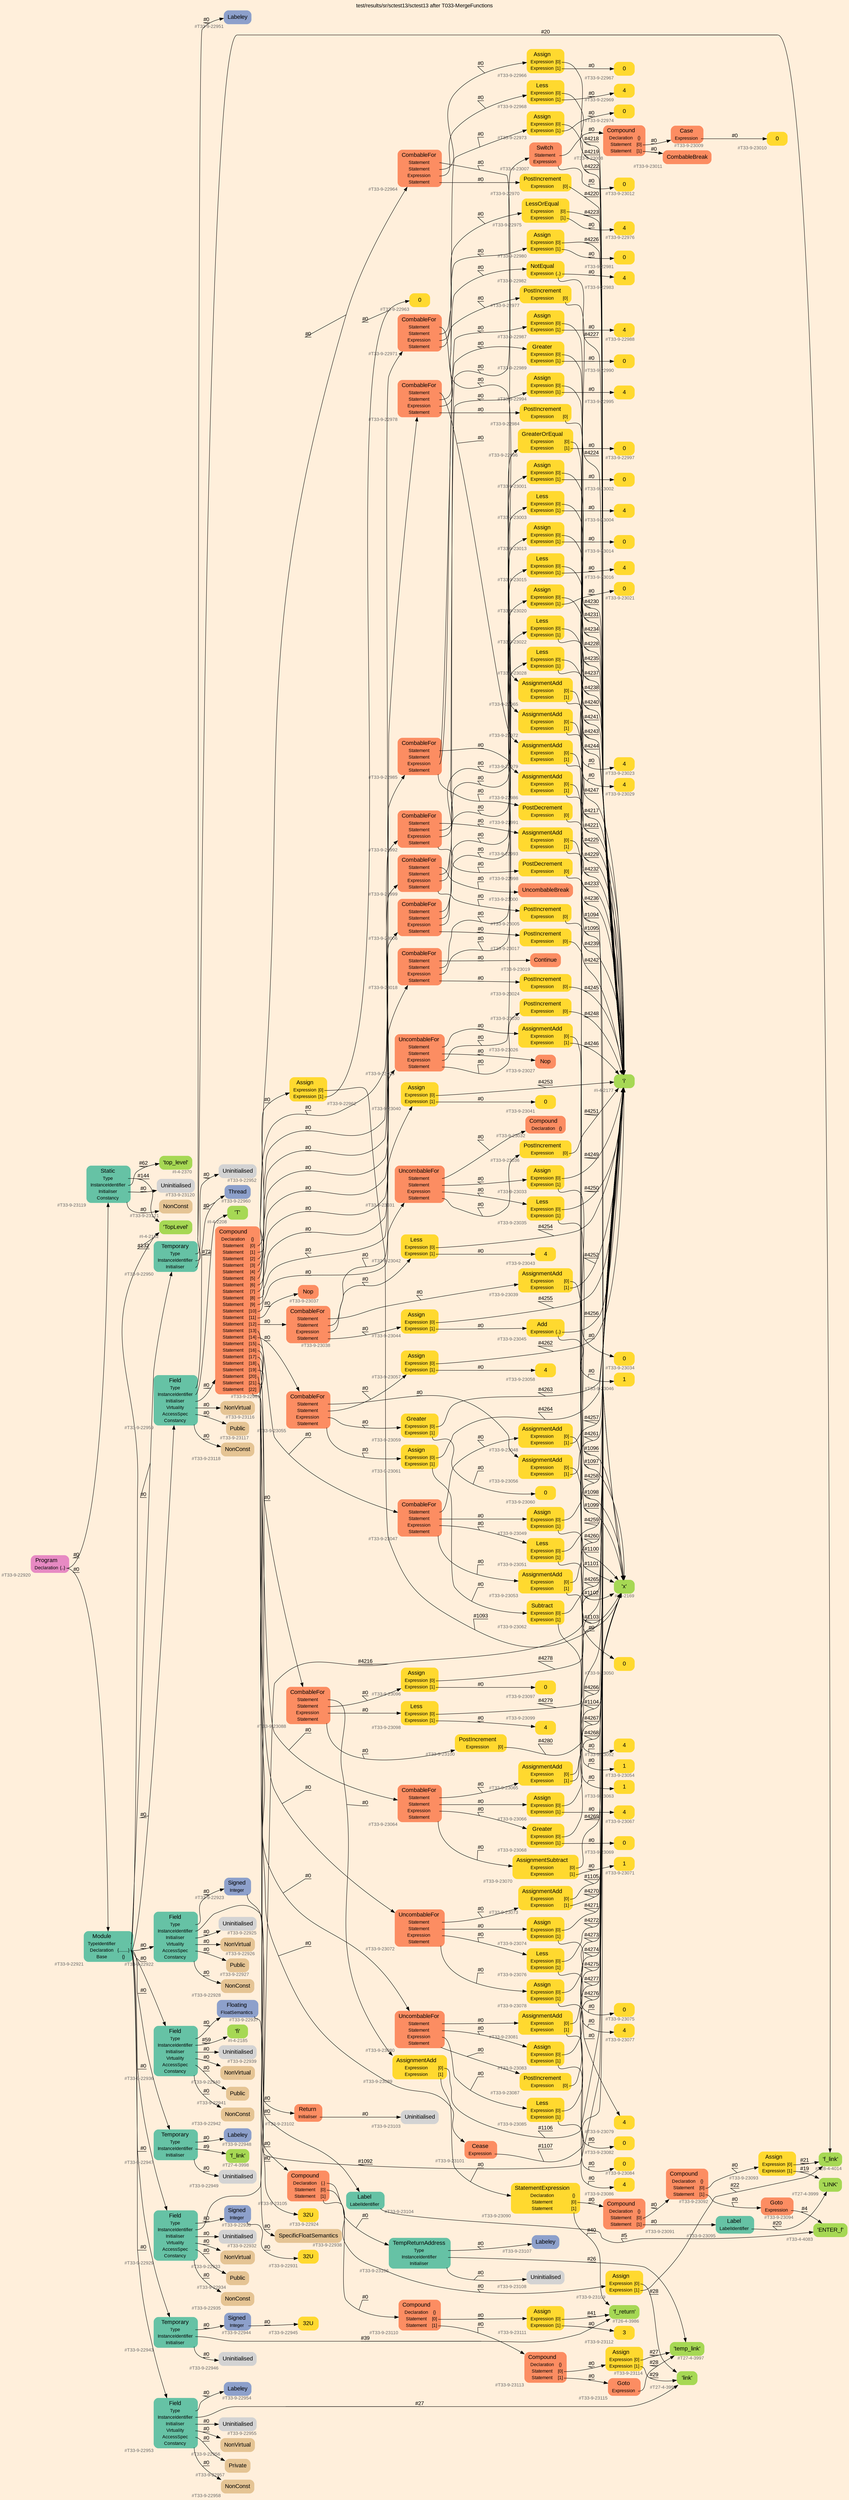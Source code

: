 digraph "test/results/sr/sctest13/sctest13 after T033-MergeFunctions" {
label = "test/results/sr/sctest13/sctest13 after T033-MergeFunctions"
labelloc = t
graph [
    rankdir = "LR"
    ranksep = 0.3
    bgcolor = antiquewhite1
    color = black
    fontcolor = black
    fontname = "Arial"
];
node [
    fontname = "Arial"
];
edge [
    fontname = "Arial"
];

// -------------------- node figure --------------------
// -------- block #T33-9-22920 ----------
"#T33-9-22920" [
    fillcolor = "/set28/4"
    xlabel = "#T33-9-22920"
    fontsize = "12"
    fontcolor = grey40
    shape = "plaintext"
    label = <<TABLE BORDER="0" CELLBORDER="0" CELLSPACING="0">
     <TR><TD><FONT COLOR="black" POINT-SIZE="15">Program</FONT></TD></TR>
     <TR><TD><FONT COLOR="black" POINT-SIZE="12">Declaration</FONT></TD><TD PORT="port0"><FONT COLOR="black" POINT-SIZE="12">{..}</FONT></TD></TR>
    </TABLE>>
    style = "rounded,filled"
];

// -------- block #T33-9-22921 ----------
"#T33-9-22921" [
    fillcolor = "/set28/1"
    xlabel = "#T33-9-22921"
    fontsize = "12"
    fontcolor = grey40
    shape = "plaintext"
    label = <<TABLE BORDER="0" CELLBORDER="0" CELLSPACING="0">
     <TR><TD><FONT COLOR="black" POINT-SIZE="15">Module</FONT></TD></TR>
     <TR><TD><FONT COLOR="black" POINT-SIZE="12">TypeIdentifier</FONT></TD><TD PORT="port0"></TD></TR>
     <TR><TD><FONT COLOR="black" POINT-SIZE="12">Declaration</FONT></TD><TD PORT="port1"><FONT COLOR="black" POINT-SIZE="12">{........}</FONT></TD></TR>
     <TR><TD><FONT COLOR="black" POINT-SIZE="12">Base</FONT></TD><TD PORT="port2"><FONT COLOR="black" POINT-SIZE="12">{}</FONT></TD></TR>
    </TABLE>>
    style = "rounded,filled"
];

// -------- block #I-4-2162 ----------
"#I-4-2162" [
    fillcolor = "/set28/5"
    xlabel = "#I-4-2162"
    fontsize = "12"
    fontcolor = grey40
    shape = "plaintext"
    label = <<TABLE BORDER="0" CELLBORDER="0" CELLSPACING="0">
     <TR><TD><FONT COLOR="black" POINT-SIZE="15">'TopLevel'</FONT></TD></TR>
    </TABLE>>
    style = "rounded,filled"
];

// -------- block #T33-9-22922 ----------
"#T33-9-22922" [
    fillcolor = "/set28/1"
    xlabel = "#T33-9-22922"
    fontsize = "12"
    fontcolor = grey40
    shape = "plaintext"
    label = <<TABLE BORDER="0" CELLBORDER="0" CELLSPACING="0">
     <TR><TD><FONT COLOR="black" POINT-SIZE="15">Field</FONT></TD></TR>
     <TR><TD><FONT COLOR="black" POINT-SIZE="12">Type</FONT></TD><TD PORT="port0"></TD></TR>
     <TR><TD><FONT COLOR="black" POINT-SIZE="12">InstanceIdentifier</FONT></TD><TD PORT="port1"></TD></TR>
     <TR><TD><FONT COLOR="black" POINT-SIZE="12">Initialiser</FONT></TD><TD PORT="port2"></TD></TR>
     <TR><TD><FONT COLOR="black" POINT-SIZE="12">Virtuality</FONT></TD><TD PORT="port3"></TD></TR>
     <TR><TD><FONT COLOR="black" POINT-SIZE="12">AccessSpec</FONT></TD><TD PORT="port4"></TD></TR>
     <TR><TD><FONT COLOR="black" POINT-SIZE="12">Constancy</FONT></TD><TD PORT="port5"></TD></TR>
    </TABLE>>
    style = "rounded,filled"
];

// -------- block #T33-9-22923 ----------
"#T33-9-22923" [
    fillcolor = "/set28/3"
    xlabel = "#T33-9-22923"
    fontsize = "12"
    fontcolor = grey40
    shape = "plaintext"
    label = <<TABLE BORDER="0" CELLBORDER="0" CELLSPACING="0">
     <TR><TD><FONT COLOR="black" POINT-SIZE="15">Signed</FONT></TD></TR>
     <TR><TD><FONT COLOR="black" POINT-SIZE="12">Integer</FONT></TD><TD PORT="port0"></TD></TR>
    </TABLE>>
    style = "rounded,filled"
];

// -------- block #T33-9-22924 ----------
"#T33-9-22924" [
    fillcolor = "/set28/6"
    xlabel = "#T33-9-22924"
    fontsize = "12"
    fontcolor = grey40
    shape = "plaintext"
    label = <<TABLE BORDER="0" CELLBORDER="0" CELLSPACING="0">
     <TR><TD><FONT COLOR="black" POINT-SIZE="15">32U</FONT></TD></TR>
    </TABLE>>
    style = "rounded,filled"
];

// -------- block #I-4-2169 ----------
"#I-4-2169" [
    fillcolor = "/set28/5"
    xlabel = "#I-4-2169"
    fontsize = "12"
    fontcolor = grey40
    shape = "plaintext"
    label = <<TABLE BORDER="0" CELLBORDER="0" CELLSPACING="0">
     <TR><TD><FONT COLOR="black" POINT-SIZE="15">'x'</FONT></TD></TR>
    </TABLE>>
    style = "rounded,filled"
];

// -------- block #T33-9-22925 ----------
"#T33-9-22925" [
    xlabel = "#T33-9-22925"
    fontsize = "12"
    fontcolor = grey40
    shape = "plaintext"
    label = <<TABLE BORDER="0" CELLBORDER="0" CELLSPACING="0">
     <TR><TD><FONT COLOR="black" POINT-SIZE="15">Uninitialised</FONT></TD></TR>
    </TABLE>>
    style = "rounded,filled"
];

// -------- block #T33-9-22926 ----------
"#T33-9-22926" [
    fillcolor = "/set28/7"
    xlabel = "#T33-9-22926"
    fontsize = "12"
    fontcolor = grey40
    shape = "plaintext"
    label = <<TABLE BORDER="0" CELLBORDER="0" CELLSPACING="0">
     <TR><TD><FONT COLOR="black" POINT-SIZE="15">NonVirtual</FONT></TD></TR>
    </TABLE>>
    style = "rounded,filled"
];

// -------- block #T33-9-22927 ----------
"#T33-9-22927" [
    fillcolor = "/set28/7"
    xlabel = "#T33-9-22927"
    fontsize = "12"
    fontcolor = grey40
    shape = "plaintext"
    label = <<TABLE BORDER="0" CELLBORDER="0" CELLSPACING="0">
     <TR><TD><FONT COLOR="black" POINT-SIZE="15">Public</FONT></TD></TR>
    </TABLE>>
    style = "rounded,filled"
];

// -------- block #T33-9-22928 ----------
"#T33-9-22928" [
    fillcolor = "/set28/7"
    xlabel = "#T33-9-22928"
    fontsize = "12"
    fontcolor = grey40
    shape = "plaintext"
    label = <<TABLE BORDER="0" CELLBORDER="0" CELLSPACING="0">
     <TR><TD><FONT COLOR="black" POINT-SIZE="15">NonConst</FONT></TD></TR>
    </TABLE>>
    style = "rounded,filled"
];

// -------- block #T33-9-22929 ----------
"#T33-9-22929" [
    fillcolor = "/set28/1"
    xlabel = "#T33-9-22929"
    fontsize = "12"
    fontcolor = grey40
    shape = "plaintext"
    label = <<TABLE BORDER="0" CELLBORDER="0" CELLSPACING="0">
     <TR><TD><FONT COLOR="black" POINT-SIZE="15">Field</FONT></TD></TR>
     <TR><TD><FONT COLOR="black" POINT-SIZE="12">Type</FONT></TD><TD PORT="port0"></TD></TR>
     <TR><TD><FONT COLOR="black" POINT-SIZE="12">InstanceIdentifier</FONT></TD><TD PORT="port1"></TD></TR>
     <TR><TD><FONT COLOR="black" POINT-SIZE="12">Initialiser</FONT></TD><TD PORT="port2"></TD></TR>
     <TR><TD><FONT COLOR="black" POINT-SIZE="12">Virtuality</FONT></TD><TD PORT="port3"></TD></TR>
     <TR><TD><FONT COLOR="black" POINT-SIZE="12">AccessSpec</FONT></TD><TD PORT="port4"></TD></TR>
     <TR><TD><FONT COLOR="black" POINT-SIZE="12">Constancy</FONT></TD><TD PORT="port5"></TD></TR>
    </TABLE>>
    style = "rounded,filled"
];

// -------- block #T33-9-22930 ----------
"#T33-9-22930" [
    fillcolor = "/set28/3"
    xlabel = "#T33-9-22930"
    fontsize = "12"
    fontcolor = grey40
    shape = "plaintext"
    label = <<TABLE BORDER="0" CELLBORDER="0" CELLSPACING="0">
     <TR><TD><FONT COLOR="black" POINT-SIZE="15">Signed</FONT></TD></TR>
     <TR><TD><FONT COLOR="black" POINT-SIZE="12">Integer</FONT></TD><TD PORT="port0"></TD></TR>
    </TABLE>>
    style = "rounded,filled"
];

// -------- block #T33-9-22931 ----------
"#T33-9-22931" [
    fillcolor = "/set28/6"
    xlabel = "#T33-9-22931"
    fontsize = "12"
    fontcolor = grey40
    shape = "plaintext"
    label = <<TABLE BORDER="0" CELLBORDER="0" CELLSPACING="0">
     <TR><TD><FONT COLOR="black" POINT-SIZE="15">32U</FONT></TD></TR>
    </TABLE>>
    style = "rounded,filled"
];

// -------- block #I-4-2177 ----------
"#I-4-2177" [
    fillcolor = "/set28/5"
    xlabel = "#I-4-2177"
    fontsize = "12"
    fontcolor = grey40
    shape = "plaintext"
    label = <<TABLE BORDER="0" CELLBORDER="0" CELLSPACING="0">
     <TR><TD><FONT COLOR="black" POINT-SIZE="15">'i'</FONT></TD></TR>
    </TABLE>>
    style = "rounded,filled"
];

// -------- block #T33-9-22932 ----------
"#T33-9-22932" [
    xlabel = "#T33-9-22932"
    fontsize = "12"
    fontcolor = grey40
    shape = "plaintext"
    label = <<TABLE BORDER="0" CELLBORDER="0" CELLSPACING="0">
     <TR><TD><FONT COLOR="black" POINT-SIZE="15">Uninitialised</FONT></TD></TR>
    </TABLE>>
    style = "rounded,filled"
];

// -------- block #T33-9-22933 ----------
"#T33-9-22933" [
    fillcolor = "/set28/7"
    xlabel = "#T33-9-22933"
    fontsize = "12"
    fontcolor = grey40
    shape = "plaintext"
    label = <<TABLE BORDER="0" CELLBORDER="0" CELLSPACING="0">
     <TR><TD><FONT COLOR="black" POINT-SIZE="15">NonVirtual</FONT></TD></TR>
    </TABLE>>
    style = "rounded,filled"
];

// -------- block #T33-9-22934 ----------
"#T33-9-22934" [
    fillcolor = "/set28/7"
    xlabel = "#T33-9-22934"
    fontsize = "12"
    fontcolor = grey40
    shape = "plaintext"
    label = <<TABLE BORDER="0" CELLBORDER="0" CELLSPACING="0">
     <TR><TD><FONT COLOR="black" POINT-SIZE="15">Public</FONT></TD></TR>
    </TABLE>>
    style = "rounded,filled"
];

// -------- block #T33-9-22935 ----------
"#T33-9-22935" [
    fillcolor = "/set28/7"
    xlabel = "#T33-9-22935"
    fontsize = "12"
    fontcolor = grey40
    shape = "plaintext"
    label = <<TABLE BORDER="0" CELLBORDER="0" CELLSPACING="0">
     <TR><TD><FONT COLOR="black" POINT-SIZE="15">NonConst</FONT></TD></TR>
    </TABLE>>
    style = "rounded,filled"
];

// -------- block #T33-9-22936 ----------
"#T33-9-22936" [
    fillcolor = "/set28/1"
    xlabel = "#T33-9-22936"
    fontsize = "12"
    fontcolor = grey40
    shape = "plaintext"
    label = <<TABLE BORDER="0" CELLBORDER="0" CELLSPACING="0">
     <TR><TD><FONT COLOR="black" POINT-SIZE="15">Field</FONT></TD></TR>
     <TR><TD><FONT COLOR="black" POINT-SIZE="12">Type</FONT></TD><TD PORT="port0"></TD></TR>
     <TR><TD><FONT COLOR="black" POINT-SIZE="12">InstanceIdentifier</FONT></TD><TD PORT="port1"></TD></TR>
     <TR><TD><FONT COLOR="black" POINT-SIZE="12">Initialiser</FONT></TD><TD PORT="port2"></TD></TR>
     <TR><TD><FONT COLOR="black" POINT-SIZE="12">Virtuality</FONT></TD><TD PORT="port3"></TD></TR>
     <TR><TD><FONT COLOR="black" POINT-SIZE="12">AccessSpec</FONT></TD><TD PORT="port4"></TD></TR>
     <TR><TD><FONT COLOR="black" POINT-SIZE="12">Constancy</FONT></TD><TD PORT="port5"></TD></TR>
    </TABLE>>
    style = "rounded,filled"
];

// -------- block #T33-9-22937 ----------
"#T33-9-22937" [
    fillcolor = "/set28/3"
    xlabel = "#T33-9-22937"
    fontsize = "12"
    fontcolor = grey40
    shape = "plaintext"
    label = <<TABLE BORDER="0" CELLBORDER="0" CELLSPACING="0">
     <TR><TD><FONT COLOR="black" POINT-SIZE="15">Floating</FONT></TD></TR>
     <TR><TD><FONT COLOR="black" POINT-SIZE="12">FloatSemantics</FONT></TD><TD PORT="port0"></TD></TR>
    </TABLE>>
    style = "rounded,filled"
];

// -------- block #T33-9-22938 ----------
"#T33-9-22938" [
    fillcolor = "/set28/7"
    xlabel = "#T33-9-22938"
    fontsize = "12"
    fontcolor = grey40
    shape = "plaintext"
    label = <<TABLE BORDER="0" CELLBORDER="0" CELLSPACING="0">
     <TR><TD><FONT COLOR="black" POINT-SIZE="15">SpecificFloatSemantics</FONT></TD></TR>
    </TABLE>>
    style = "rounded,filled"
];

// -------- block #I-4-2185 ----------
"#I-4-2185" [
    fillcolor = "/set28/5"
    xlabel = "#I-4-2185"
    fontsize = "12"
    fontcolor = grey40
    shape = "plaintext"
    label = <<TABLE BORDER="0" CELLBORDER="0" CELLSPACING="0">
     <TR><TD><FONT COLOR="black" POINT-SIZE="15">'fi'</FONT></TD></TR>
    </TABLE>>
    style = "rounded,filled"
];

// -------- block #T33-9-22939 ----------
"#T33-9-22939" [
    xlabel = "#T33-9-22939"
    fontsize = "12"
    fontcolor = grey40
    shape = "plaintext"
    label = <<TABLE BORDER="0" CELLBORDER="0" CELLSPACING="0">
     <TR><TD><FONT COLOR="black" POINT-SIZE="15">Uninitialised</FONT></TD></TR>
    </TABLE>>
    style = "rounded,filled"
];

// -------- block #T33-9-22940 ----------
"#T33-9-22940" [
    fillcolor = "/set28/7"
    xlabel = "#T33-9-22940"
    fontsize = "12"
    fontcolor = grey40
    shape = "plaintext"
    label = <<TABLE BORDER="0" CELLBORDER="0" CELLSPACING="0">
     <TR><TD><FONT COLOR="black" POINT-SIZE="15">NonVirtual</FONT></TD></TR>
    </TABLE>>
    style = "rounded,filled"
];

// -------- block #T33-9-22941 ----------
"#T33-9-22941" [
    fillcolor = "/set28/7"
    xlabel = "#T33-9-22941"
    fontsize = "12"
    fontcolor = grey40
    shape = "plaintext"
    label = <<TABLE BORDER="0" CELLBORDER="0" CELLSPACING="0">
     <TR><TD><FONT COLOR="black" POINT-SIZE="15">Public</FONT></TD></TR>
    </TABLE>>
    style = "rounded,filled"
];

// -------- block #T33-9-22942 ----------
"#T33-9-22942" [
    fillcolor = "/set28/7"
    xlabel = "#T33-9-22942"
    fontsize = "12"
    fontcolor = grey40
    shape = "plaintext"
    label = <<TABLE BORDER="0" CELLBORDER="0" CELLSPACING="0">
     <TR><TD><FONT COLOR="black" POINT-SIZE="15">NonConst</FONT></TD></TR>
    </TABLE>>
    style = "rounded,filled"
];

// -------- block #T33-9-22943 ----------
"#T33-9-22943" [
    fillcolor = "/set28/1"
    xlabel = "#T33-9-22943"
    fontsize = "12"
    fontcolor = grey40
    shape = "plaintext"
    label = <<TABLE BORDER="0" CELLBORDER="0" CELLSPACING="0">
     <TR><TD><FONT COLOR="black" POINT-SIZE="15">Temporary</FONT></TD></TR>
     <TR><TD><FONT COLOR="black" POINT-SIZE="12">Type</FONT></TD><TD PORT="port0"></TD></TR>
     <TR><TD><FONT COLOR="black" POINT-SIZE="12">InstanceIdentifier</FONT></TD><TD PORT="port1"></TD></TR>
     <TR><TD><FONT COLOR="black" POINT-SIZE="12">Initialiser</FONT></TD><TD PORT="port2"></TD></TR>
    </TABLE>>
    style = "rounded,filled"
];

// -------- block #T33-9-22944 ----------
"#T33-9-22944" [
    fillcolor = "/set28/3"
    xlabel = "#T33-9-22944"
    fontsize = "12"
    fontcolor = grey40
    shape = "plaintext"
    label = <<TABLE BORDER="0" CELLBORDER="0" CELLSPACING="0">
     <TR><TD><FONT COLOR="black" POINT-SIZE="15">Signed</FONT></TD></TR>
     <TR><TD><FONT COLOR="black" POINT-SIZE="12">Integer</FONT></TD><TD PORT="port0"></TD></TR>
    </TABLE>>
    style = "rounded,filled"
];

// -------- block #T33-9-22945 ----------
"#T33-9-22945" [
    fillcolor = "/set28/6"
    xlabel = "#T33-9-22945"
    fontsize = "12"
    fontcolor = grey40
    shape = "plaintext"
    label = <<TABLE BORDER="0" CELLBORDER="0" CELLSPACING="0">
     <TR><TD><FONT COLOR="black" POINT-SIZE="15">32U</FONT></TD></TR>
    </TABLE>>
    style = "rounded,filled"
];

// -------- block #T26-4-3986 ----------
"#T26-4-3986" [
    fillcolor = "/set28/5"
    xlabel = "#T26-4-3986"
    fontsize = "12"
    fontcolor = grey40
    shape = "plaintext"
    label = <<TABLE BORDER="0" CELLBORDER="0" CELLSPACING="0">
     <TR><TD><FONT COLOR="black" POINT-SIZE="15">'f_return'</FONT></TD></TR>
    </TABLE>>
    style = "rounded,filled"
];

// -------- block #T33-9-22946 ----------
"#T33-9-22946" [
    xlabel = "#T33-9-22946"
    fontsize = "12"
    fontcolor = grey40
    shape = "plaintext"
    label = <<TABLE BORDER="0" CELLBORDER="0" CELLSPACING="0">
     <TR><TD><FONT COLOR="black" POINT-SIZE="15">Uninitialised</FONT></TD></TR>
    </TABLE>>
    style = "rounded,filled"
];

// -------- block #T33-9-22947 ----------
"#T33-9-22947" [
    fillcolor = "/set28/1"
    xlabel = "#T33-9-22947"
    fontsize = "12"
    fontcolor = grey40
    shape = "plaintext"
    label = <<TABLE BORDER="0" CELLBORDER="0" CELLSPACING="0">
     <TR><TD><FONT COLOR="black" POINT-SIZE="15">Temporary</FONT></TD></TR>
     <TR><TD><FONT COLOR="black" POINT-SIZE="12">Type</FONT></TD><TD PORT="port0"></TD></TR>
     <TR><TD><FONT COLOR="black" POINT-SIZE="12">InstanceIdentifier</FONT></TD><TD PORT="port1"></TD></TR>
     <TR><TD><FONT COLOR="black" POINT-SIZE="12">Initialiser</FONT></TD><TD PORT="port2"></TD></TR>
    </TABLE>>
    style = "rounded,filled"
];

// -------- block #T33-9-22948 ----------
"#T33-9-22948" [
    fillcolor = "/set28/3"
    xlabel = "#T33-9-22948"
    fontsize = "12"
    fontcolor = grey40
    shape = "plaintext"
    label = <<TABLE BORDER="0" CELLBORDER="0" CELLSPACING="0">
     <TR><TD><FONT COLOR="black" POINT-SIZE="15">Labeley</FONT></TD></TR>
    </TABLE>>
    style = "rounded,filled"
];

// -------- block #T27-4-3998 ----------
"#T27-4-3998" [
    fillcolor = "/set28/5"
    xlabel = "#T27-4-3998"
    fontsize = "12"
    fontcolor = grey40
    shape = "plaintext"
    label = <<TABLE BORDER="0" CELLBORDER="0" CELLSPACING="0">
     <TR><TD><FONT COLOR="black" POINT-SIZE="15">'f_link'</FONT></TD></TR>
    </TABLE>>
    style = "rounded,filled"
];

// -------- block #T33-9-22949 ----------
"#T33-9-22949" [
    xlabel = "#T33-9-22949"
    fontsize = "12"
    fontcolor = grey40
    shape = "plaintext"
    label = <<TABLE BORDER="0" CELLBORDER="0" CELLSPACING="0">
     <TR><TD><FONT COLOR="black" POINT-SIZE="15">Uninitialised</FONT></TD></TR>
    </TABLE>>
    style = "rounded,filled"
];

// -------- block #T33-9-22950 ----------
"#T33-9-22950" [
    fillcolor = "/set28/1"
    xlabel = "#T33-9-22950"
    fontsize = "12"
    fontcolor = grey40
    shape = "plaintext"
    label = <<TABLE BORDER="0" CELLBORDER="0" CELLSPACING="0">
     <TR><TD><FONT COLOR="black" POINT-SIZE="15">Temporary</FONT></TD></TR>
     <TR><TD><FONT COLOR="black" POINT-SIZE="12">Type</FONT></TD><TD PORT="port0"></TD></TR>
     <TR><TD><FONT COLOR="black" POINT-SIZE="12">InstanceIdentifier</FONT></TD><TD PORT="port1"></TD></TR>
     <TR><TD><FONT COLOR="black" POINT-SIZE="12">Initialiser</FONT></TD><TD PORT="port2"></TD></TR>
    </TABLE>>
    style = "rounded,filled"
];

// -------- block #T33-9-22951 ----------
"#T33-9-22951" [
    fillcolor = "/set28/3"
    xlabel = "#T33-9-22951"
    fontsize = "12"
    fontcolor = grey40
    shape = "plaintext"
    label = <<TABLE BORDER="0" CELLBORDER="0" CELLSPACING="0">
     <TR><TD><FONT COLOR="black" POINT-SIZE="15">Labeley</FONT></TD></TR>
    </TABLE>>
    style = "rounded,filled"
];

// -------- block #T28-4-4014 ----------
"#T28-4-4014" [
    fillcolor = "/set28/5"
    xlabel = "#T28-4-4014"
    fontsize = "12"
    fontcolor = grey40
    shape = "plaintext"
    label = <<TABLE BORDER="0" CELLBORDER="0" CELLSPACING="0">
     <TR><TD><FONT COLOR="black" POINT-SIZE="15">'f_link'</FONT></TD></TR>
    </TABLE>>
    style = "rounded,filled"
];

// -------- block #T33-9-22952 ----------
"#T33-9-22952" [
    xlabel = "#T33-9-22952"
    fontsize = "12"
    fontcolor = grey40
    shape = "plaintext"
    label = <<TABLE BORDER="0" CELLBORDER="0" CELLSPACING="0">
     <TR><TD><FONT COLOR="black" POINT-SIZE="15">Uninitialised</FONT></TD></TR>
    </TABLE>>
    style = "rounded,filled"
];

// -------- block #T33-9-22953 ----------
"#T33-9-22953" [
    fillcolor = "/set28/1"
    xlabel = "#T33-9-22953"
    fontsize = "12"
    fontcolor = grey40
    shape = "plaintext"
    label = <<TABLE BORDER="0" CELLBORDER="0" CELLSPACING="0">
     <TR><TD><FONT COLOR="black" POINT-SIZE="15">Field</FONT></TD></TR>
     <TR><TD><FONT COLOR="black" POINT-SIZE="12">Type</FONT></TD><TD PORT="port0"></TD></TR>
     <TR><TD><FONT COLOR="black" POINT-SIZE="12">InstanceIdentifier</FONT></TD><TD PORT="port1"></TD></TR>
     <TR><TD><FONT COLOR="black" POINT-SIZE="12">Initialiser</FONT></TD><TD PORT="port2"></TD></TR>
     <TR><TD><FONT COLOR="black" POINT-SIZE="12">Virtuality</FONT></TD><TD PORT="port3"></TD></TR>
     <TR><TD><FONT COLOR="black" POINT-SIZE="12">AccessSpec</FONT></TD><TD PORT="port4"></TD></TR>
     <TR><TD><FONT COLOR="black" POINT-SIZE="12">Constancy</FONT></TD><TD PORT="port5"></TD></TR>
    </TABLE>>
    style = "rounded,filled"
];

// -------- block #T33-9-22954 ----------
"#T33-9-22954" [
    fillcolor = "/set28/3"
    xlabel = "#T33-9-22954"
    fontsize = "12"
    fontcolor = grey40
    shape = "plaintext"
    label = <<TABLE BORDER="0" CELLBORDER="0" CELLSPACING="0">
     <TR><TD><FONT COLOR="black" POINT-SIZE="15">Labeley</FONT></TD></TR>
    </TABLE>>
    style = "rounded,filled"
];

// -------- block #T27-4-3996 ----------
"#T27-4-3996" [
    fillcolor = "/set28/5"
    xlabel = "#T27-4-3996"
    fontsize = "12"
    fontcolor = grey40
    shape = "plaintext"
    label = <<TABLE BORDER="0" CELLBORDER="0" CELLSPACING="0">
     <TR><TD><FONT COLOR="black" POINT-SIZE="15">'link'</FONT></TD></TR>
    </TABLE>>
    style = "rounded,filled"
];

// -------- block #T33-9-22955 ----------
"#T33-9-22955" [
    xlabel = "#T33-9-22955"
    fontsize = "12"
    fontcolor = grey40
    shape = "plaintext"
    label = <<TABLE BORDER="0" CELLBORDER="0" CELLSPACING="0">
     <TR><TD><FONT COLOR="black" POINT-SIZE="15">Uninitialised</FONT></TD></TR>
    </TABLE>>
    style = "rounded,filled"
];

// -------- block #T33-9-22956 ----------
"#T33-9-22956" [
    fillcolor = "/set28/7"
    xlabel = "#T33-9-22956"
    fontsize = "12"
    fontcolor = grey40
    shape = "plaintext"
    label = <<TABLE BORDER="0" CELLBORDER="0" CELLSPACING="0">
     <TR><TD><FONT COLOR="black" POINT-SIZE="15">NonVirtual</FONT></TD></TR>
    </TABLE>>
    style = "rounded,filled"
];

// -------- block #T33-9-22957 ----------
"#T33-9-22957" [
    fillcolor = "/set28/7"
    xlabel = "#T33-9-22957"
    fontsize = "12"
    fontcolor = grey40
    shape = "plaintext"
    label = <<TABLE BORDER="0" CELLBORDER="0" CELLSPACING="0">
     <TR><TD><FONT COLOR="black" POINT-SIZE="15">Private</FONT></TD></TR>
    </TABLE>>
    style = "rounded,filled"
];

// -------- block #T33-9-22958 ----------
"#T33-9-22958" [
    fillcolor = "/set28/7"
    xlabel = "#T33-9-22958"
    fontsize = "12"
    fontcolor = grey40
    shape = "plaintext"
    label = <<TABLE BORDER="0" CELLBORDER="0" CELLSPACING="0">
     <TR><TD><FONT COLOR="black" POINT-SIZE="15">NonConst</FONT></TD></TR>
    </TABLE>>
    style = "rounded,filled"
];

// -------- block #T33-9-22959 ----------
"#T33-9-22959" [
    fillcolor = "/set28/1"
    xlabel = "#T33-9-22959"
    fontsize = "12"
    fontcolor = grey40
    shape = "plaintext"
    label = <<TABLE BORDER="0" CELLBORDER="0" CELLSPACING="0">
     <TR><TD><FONT COLOR="black" POINT-SIZE="15">Field</FONT></TD></TR>
     <TR><TD><FONT COLOR="black" POINT-SIZE="12">Type</FONT></TD><TD PORT="port0"></TD></TR>
     <TR><TD><FONT COLOR="black" POINT-SIZE="12">InstanceIdentifier</FONT></TD><TD PORT="port1"></TD></TR>
     <TR><TD><FONT COLOR="black" POINT-SIZE="12">Initialiser</FONT></TD><TD PORT="port2"></TD></TR>
     <TR><TD><FONT COLOR="black" POINT-SIZE="12">Virtuality</FONT></TD><TD PORT="port3"></TD></TR>
     <TR><TD><FONT COLOR="black" POINT-SIZE="12">AccessSpec</FONT></TD><TD PORT="port4"></TD></TR>
     <TR><TD><FONT COLOR="black" POINT-SIZE="12">Constancy</FONT></TD><TD PORT="port5"></TD></TR>
    </TABLE>>
    style = "rounded,filled"
];

// -------- block #T33-9-22960 ----------
"#T33-9-22960" [
    fillcolor = "/set28/3"
    xlabel = "#T33-9-22960"
    fontsize = "12"
    fontcolor = grey40
    shape = "plaintext"
    label = <<TABLE BORDER="0" CELLBORDER="0" CELLSPACING="0">
     <TR><TD><FONT COLOR="black" POINT-SIZE="15">Thread</FONT></TD></TR>
    </TABLE>>
    style = "rounded,filled"
];

// -------- block #I-4-2208 ----------
"#I-4-2208" [
    fillcolor = "/set28/5"
    xlabel = "#I-4-2208"
    fontsize = "12"
    fontcolor = grey40
    shape = "plaintext"
    label = <<TABLE BORDER="0" CELLBORDER="0" CELLSPACING="0">
     <TR><TD><FONT COLOR="black" POINT-SIZE="15">'T'</FONT></TD></TR>
    </TABLE>>
    style = "rounded,filled"
];

// -------- block #T33-9-22961 ----------
"#T33-9-22961" [
    fillcolor = "/set28/2"
    xlabel = "#T33-9-22961"
    fontsize = "12"
    fontcolor = grey40
    shape = "plaintext"
    label = <<TABLE BORDER="0" CELLBORDER="0" CELLSPACING="0">
     <TR><TD><FONT COLOR="black" POINT-SIZE="15">Compound</FONT></TD></TR>
     <TR><TD><FONT COLOR="black" POINT-SIZE="12">Declaration</FONT></TD><TD PORT="port0"><FONT COLOR="black" POINT-SIZE="12">{}</FONT></TD></TR>
     <TR><TD><FONT COLOR="black" POINT-SIZE="12">Statement</FONT></TD><TD PORT="port1"><FONT COLOR="black" POINT-SIZE="12">[0]</FONT></TD></TR>
     <TR><TD><FONT COLOR="black" POINT-SIZE="12">Statement</FONT></TD><TD PORT="port2"><FONT COLOR="black" POINT-SIZE="12">[1]</FONT></TD></TR>
     <TR><TD><FONT COLOR="black" POINT-SIZE="12">Statement</FONT></TD><TD PORT="port3"><FONT COLOR="black" POINT-SIZE="12">[2]</FONT></TD></TR>
     <TR><TD><FONT COLOR="black" POINT-SIZE="12">Statement</FONT></TD><TD PORT="port4"><FONT COLOR="black" POINT-SIZE="12">[3]</FONT></TD></TR>
     <TR><TD><FONT COLOR="black" POINT-SIZE="12">Statement</FONT></TD><TD PORT="port5"><FONT COLOR="black" POINT-SIZE="12">[4]</FONT></TD></TR>
     <TR><TD><FONT COLOR="black" POINT-SIZE="12">Statement</FONT></TD><TD PORT="port6"><FONT COLOR="black" POINT-SIZE="12">[5]</FONT></TD></TR>
     <TR><TD><FONT COLOR="black" POINT-SIZE="12">Statement</FONT></TD><TD PORT="port7"><FONT COLOR="black" POINT-SIZE="12">[6]</FONT></TD></TR>
     <TR><TD><FONT COLOR="black" POINT-SIZE="12">Statement</FONT></TD><TD PORT="port8"><FONT COLOR="black" POINT-SIZE="12">[7]</FONT></TD></TR>
     <TR><TD><FONT COLOR="black" POINT-SIZE="12">Statement</FONT></TD><TD PORT="port9"><FONT COLOR="black" POINT-SIZE="12">[8]</FONT></TD></TR>
     <TR><TD><FONT COLOR="black" POINT-SIZE="12">Statement</FONT></TD><TD PORT="port10"><FONT COLOR="black" POINT-SIZE="12">[9]</FONT></TD></TR>
     <TR><TD><FONT COLOR="black" POINT-SIZE="12">Statement</FONT></TD><TD PORT="port11"><FONT COLOR="black" POINT-SIZE="12">[10]</FONT></TD></TR>
     <TR><TD><FONT COLOR="black" POINT-SIZE="12">Statement</FONT></TD><TD PORT="port12"><FONT COLOR="black" POINT-SIZE="12">[11]</FONT></TD></TR>
     <TR><TD><FONT COLOR="black" POINT-SIZE="12">Statement</FONT></TD><TD PORT="port13"><FONT COLOR="black" POINT-SIZE="12">[12]</FONT></TD></TR>
     <TR><TD><FONT COLOR="black" POINT-SIZE="12">Statement</FONT></TD><TD PORT="port14"><FONT COLOR="black" POINT-SIZE="12">[13]</FONT></TD></TR>
     <TR><TD><FONT COLOR="black" POINT-SIZE="12">Statement</FONT></TD><TD PORT="port15"><FONT COLOR="black" POINT-SIZE="12">[14]</FONT></TD></TR>
     <TR><TD><FONT COLOR="black" POINT-SIZE="12">Statement</FONT></TD><TD PORT="port16"><FONT COLOR="black" POINT-SIZE="12">[15]</FONT></TD></TR>
     <TR><TD><FONT COLOR="black" POINT-SIZE="12">Statement</FONT></TD><TD PORT="port17"><FONT COLOR="black" POINT-SIZE="12">[16]</FONT></TD></TR>
     <TR><TD><FONT COLOR="black" POINT-SIZE="12">Statement</FONT></TD><TD PORT="port18"><FONT COLOR="black" POINT-SIZE="12">[17]</FONT></TD></TR>
     <TR><TD><FONT COLOR="black" POINT-SIZE="12">Statement</FONT></TD><TD PORT="port19"><FONT COLOR="black" POINT-SIZE="12">[18]</FONT></TD></TR>
     <TR><TD><FONT COLOR="black" POINT-SIZE="12">Statement</FONT></TD><TD PORT="port20"><FONT COLOR="black" POINT-SIZE="12">[19]</FONT></TD></TR>
     <TR><TD><FONT COLOR="black" POINT-SIZE="12">Statement</FONT></TD><TD PORT="port21"><FONT COLOR="black" POINT-SIZE="12">[20]</FONT></TD></TR>
     <TR><TD><FONT COLOR="black" POINT-SIZE="12">Statement</FONT></TD><TD PORT="port22"><FONT COLOR="black" POINT-SIZE="12">[21]</FONT></TD></TR>
     <TR><TD><FONT COLOR="black" POINT-SIZE="12">Statement</FONT></TD><TD PORT="port23"><FONT COLOR="black" POINT-SIZE="12">[22]</FONT></TD></TR>
    </TABLE>>
    style = "rounded,filled"
];

// -------- block #T33-9-22962 ----------
"#T33-9-22962" [
    fillcolor = "/set28/6"
    xlabel = "#T33-9-22962"
    fontsize = "12"
    fontcolor = grey40
    shape = "plaintext"
    label = <<TABLE BORDER="0" CELLBORDER="0" CELLSPACING="0">
     <TR><TD><FONT COLOR="black" POINT-SIZE="15">Assign</FONT></TD></TR>
     <TR><TD><FONT COLOR="black" POINT-SIZE="12">Expression</FONT></TD><TD PORT="port0"><FONT COLOR="black" POINT-SIZE="12">[0]</FONT></TD></TR>
     <TR><TD><FONT COLOR="black" POINT-SIZE="12">Expression</FONT></TD><TD PORT="port1"><FONT COLOR="black" POINT-SIZE="12">[1]</FONT></TD></TR>
    </TABLE>>
    style = "rounded,filled"
];

// -------- block #T33-9-22963 ----------
"#T33-9-22963" [
    fillcolor = "/set28/6"
    xlabel = "#T33-9-22963"
    fontsize = "12"
    fontcolor = grey40
    shape = "plaintext"
    label = <<TABLE BORDER="0" CELLBORDER="0" CELLSPACING="0">
     <TR><TD><FONT COLOR="black" POINT-SIZE="15">0</FONT></TD></TR>
    </TABLE>>
    style = "rounded,filled"
];

// -------- block #T33-9-22964 ----------
"#T33-9-22964" [
    fillcolor = "/set28/2"
    xlabel = "#T33-9-22964"
    fontsize = "12"
    fontcolor = grey40
    shape = "plaintext"
    label = <<TABLE BORDER="0" CELLBORDER="0" CELLSPACING="0">
     <TR><TD><FONT COLOR="black" POINT-SIZE="15">CombableFor</FONT></TD></TR>
     <TR><TD><FONT COLOR="black" POINT-SIZE="12">Statement</FONT></TD><TD PORT="port0"></TD></TR>
     <TR><TD><FONT COLOR="black" POINT-SIZE="12">Statement</FONT></TD><TD PORT="port1"></TD></TR>
     <TR><TD><FONT COLOR="black" POINT-SIZE="12">Expression</FONT></TD><TD PORT="port2"></TD></TR>
     <TR><TD><FONT COLOR="black" POINT-SIZE="12">Statement</FONT></TD><TD PORT="port3"></TD></TR>
    </TABLE>>
    style = "rounded,filled"
];

// -------- block #T33-9-22965 ----------
"#T33-9-22965" [
    fillcolor = "/set28/6"
    xlabel = "#T33-9-22965"
    fontsize = "12"
    fontcolor = grey40
    shape = "plaintext"
    label = <<TABLE BORDER="0" CELLBORDER="0" CELLSPACING="0">
     <TR><TD><FONT COLOR="black" POINT-SIZE="15">AssignmentAdd</FONT></TD></TR>
     <TR><TD><FONT COLOR="black" POINT-SIZE="12">Expression</FONT></TD><TD PORT="port0"><FONT COLOR="black" POINT-SIZE="12">[0]</FONT></TD></TR>
     <TR><TD><FONT COLOR="black" POINT-SIZE="12">Expression</FONT></TD><TD PORT="port1"><FONT COLOR="black" POINT-SIZE="12">[1]</FONT></TD></TR>
    </TABLE>>
    style = "rounded,filled"
];

// -------- block #T33-9-22966 ----------
"#T33-9-22966" [
    fillcolor = "/set28/6"
    xlabel = "#T33-9-22966"
    fontsize = "12"
    fontcolor = grey40
    shape = "plaintext"
    label = <<TABLE BORDER="0" CELLBORDER="0" CELLSPACING="0">
     <TR><TD><FONT COLOR="black" POINT-SIZE="15">Assign</FONT></TD></TR>
     <TR><TD><FONT COLOR="black" POINT-SIZE="12">Expression</FONT></TD><TD PORT="port0"><FONT COLOR="black" POINT-SIZE="12">[0]</FONT></TD></TR>
     <TR><TD><FONT COLOR="black" POINT-SIZE="12">Expression</FONT></TD><TD PORT="port1"><FONT COLOR="black" POINT-SIZE="12">[1]</FONT></TD></TR>
    </TABLE>>
    style = "rounded,filled"
];

// -------- block #T33-9-22967 ----------
"#T33-9-22967" [
    fillcolor = "/set28/6"
    xlabel = "#T33-9-22967"
    fontsize = "12"
    fontcolor = grey40
    shape = "plaintext"
    label = <<TABLE BORDER="0" CELLBORDER="0" CELLSPACING="0">
     <TR><TD><FONT COLOR="black" POINT-SIZE="15">0</FONT></TD></TR>
    </TABLE>>
    style = "rounded,filled"
];

// -------- block #T33-9-22968 ----------
"#T33-9-22968" [
    fillcolor = "/set28/6"
    xlabel = "#T33-9-22968"
    fontsize = "12"
    fontcolor = grey40
    shape = "plaintext"
    label = <<TABLE BORDER="0" CELLBORDER="0" CELLSPACING="0">
     <TR><TD><FONT COLOR="black" POINT-SIZE="15">Less</FONT></TD></TR>
     <TR><TD><FONT COLOR="black" POINT-SIZE="12">Expression</FONT></TD><TD PORT="port0"><FONT COLOR="black" POINT-SIZE="12">[0]</FONT></TD></TR>
     <TR><TD><FONT COLOR="black" POINT-SIZE="12">Expression</FONT></TD><TD PORT="port1"><FONT COLOR="black" POINT-SIZE="12">[1]</FONT></TD></TR>
    </TABLE>>
    style = "rounded,filled"
];

// -------- block #T33-9-22969 ----------
"#T33-9-22969" [
    fillcolor = "/set28/6"
    xlabel = "#T33-9-22969"
    fontsize = "12"
    fontcolor = grey40
    shape = "plaintext"
    label = <<TABLE BORDER="0" CELLBORDER="0" CELLSPACING="0">
     <TR><TD><FONT COLOR="black" POINT-SIZE="15">4</FONT></TD></TR>
    </TABLE>>
    style = "rounded,filled"
];

// -------- block #T33-9-22970 ----------
"#T33-9-22970" [
    fillcolor = "/set28/6"
    xlabel = "#T33-9-22970"
    fontsize = "12"
    fontcolor = grey40
    shape = "plaintext"
    label = <<TABLE BORDER="0" CELLBORDER="0" CELLSPACING="0">
     <TR><TD><FONT COLOR="black" POINT-SIZE="15">PostIncrement</FONT></TD></TR>
     <TR><TD><FONT COLOR="black" POINT-SIZE="12">Expression</FONT></TD><TD PORT="port0"><FONT COLOR="black" POINT-SIZE="12">[0]</FONT></TD></TR>
    </TABLE>>
    style = "rounded,filled"
];

// -------- block #T33-9-22971 ----------
"#T33-9-22971" [
    fillcolor = "/set28/2"
    xlabel = "#T33-9-22971"
    fontsize = "12"
    fontcolor = grey40
    shape = "plaintext"
    label = <<TABLE BORDER="0" CELLBORDER="0" CELLSPACING="0">
     <TR><TD><FONT COLOR="black" POINT-SIZE="15">CombableFor</FONT></TD></TR>
     <TR><TD><FONT COLOR="black" POINT-SIZE="12">Statement</FONT></TD><TD PORT="port0"></TD></TR>
     <TR><TD><FONT COLOR="black" POINT-SIZE="12">Statement</FONT></TD><TD PORT="port1"></TD></TR>
     <TR><TD><FONT COLOR="black" POINT-SIZE="12">Expression</FONT></TD><TD PORT="port2"></TD></TR>
     <TR><TD><FONT COLOR="black" POINT-SIZE="12">Statement</FONT></TD><TD PORT="port3"></TD></TR>
    </TABLE>>
    style = "rounded,filled"
];

// -------- block #T33-9-22972 ----------
"#T33-9-22972" [
    fillcolor = "/set28/6"
    xlabel = "#T33-9-22972"
    fontsize = "12"
    fontcolor = grey40
    shape = "plaintext"
    label = <<TABLE BORDER="0" CELLBORDER="0" CELLSPACING="0">
     <TR><TD><FONT COLOR="black" POINT-SIZE="15">AssignmentAdd</FONT></TD></TR>
     <TR><TD><FONT COLOR="black" POINT-SIZE="12">Expression</FONT></TD><TD PORT="port0"><FONT COLOR="black" POINT-SIZE="12">[0]</FONT></TD></TR>
     <TR><TD><FONT COLOR="black" POINT-SIZE="12">Expression</FONT></TD><TD PORT="port1"><FONT COLOR="black" POINT-SIZE="12">[1]</FONT></TD></TR>
    </TABLE>>
    style = "rounded,filled"
];

// -------- block #T33-9-22973 ----------
"#T33-9-22973" [
    fillcolor = "/set28/6"
    xlabel = "#T33-9-22973"
    fontsize = "12"
    fontcolor = grey40
    shape = "plaintext"
    label = <<TABLE BORDER="0" CELLBORDER="0" CELLSPACING="0">
     <TR><TD><FONT COLOR="black" POINT-SIZE="15">Assign</FONT></TD></TR>
     <TR><TD><FONT COLOR="black" POINT-SIZE="12">Expression</FONT></TD><TD PORT="port0"><FONT COLOR="black" POINT-SIZE="12">[0]</FONT></TD></TR>
     <TR><TD><FONT COLOR="black" POINT-SIZE="12">Expression</FONT></TD><TD PORT="port1"><FONT COLOR="black" POINT-SIZE="12">[1]</FONT></TD></TR>
    </TABLE>>
    style = "rounded,filled"
];

// -------- block #T33-9-22974 ----------
"#T33-9-22974" [
    fillcolor = "/set28/6"
    xlabel = "#T33-9-22974"
    fontsize = "12"
    fontcolor = grey40
    shape = "plaintext"
    label = <<TABLE BORDER="0" CELLBORDER="0" CELLSPACING="0">
     <TR><TD><FONT COLOR="black" POINT-SIZE="15">0</FONT></TD></TR>
    </TABLE>>
    style = "rounded,filled"
];

// -------- block #T33-9-22975 ----------
"#T33-9-22975" [
    fillcolor = "/set28/6"
    xlabel = "#T33-9-22975"
    fontsize = "12"
    fontcolor = grey40
    shape = "plaintext"
    label = <<TABLE BORDER="0" CELLBORDER="0" CELLSPACING="0">
     <TR><TD><FONT COLOR="black" POINT-SIZE="15">LessOrEqual</FONT></TD></TR>
     <TR><TD><FONT COLOR="black" POINT-SIZE="12">Expression</FONT></TD><TD PORT="port0"><FONT COLOR="black" POINT-SIZE="12">[0]</FONT></TD></TR>
     <TR><TD><FONT COLOR="black" POINT-SIZE="12">Expression</FONT></TD><TD PORT="port1"><FONT COLOR="black" POINT-SIZE="12">[1]</FONT></TD></TR>
    </TABLE>>
    style = "rounded,filled"
];

// -------- block #T33-9-22976 ----------
"#T33-9-22976" [
    fillcolor = "/set28/6"
    xlabel = "#T33-9-22976"
    fontsize = "12"
    fontcolor = grey40
    shape = "plaintext"
    label = <<TABLE BORDER="0" CELLBORDER="0" CELLSPACING="0">
     <TR><TD><FONT COLOR="black" POINT-SIZE="15">4</FONT></TD></TR>
    </TABLE>>
    style = "rounded,filled"
];

// -------- block #T33-9-22977 ----------
"#T33-9-22977" [
    fillcolor = "/set28/6"
    xlabel = "#T33-9-22977"
    fontsize = "12"
    fontcolor = grey40
    shape = "plaintext"
    label = <<TABLE BORDER="0" CELLBORDER="0" CELLSPACING="0">
     <TR><TD><FONT COLOR="black" POINT-SIZE="15">PostIncrement</FONT></TD></TR>
     <TR><TD><FONT COLOR="black" POINT-SIZE="12">Expression</FONT></TD><TD PORT="port0"><FONT COLOR="black" POINT-SIZE="12">[0]</FONT></TD></TR>
    </TABLE>>
    style = "rounded,filled"
];

// -------- block #T33-9-22978 ----------
"#T33-9-22978" [
    fillcolor = "/set28/2"
    xlabel = "#T33-9-22978"
    fontsize = "12"
    fontcolor = grey40
    shape = "plaintext"
    label = <<TABLE BORDER="0" CELLBORDER="0" CELLSPACING="0">
     <TR><TD><FONT COLOR="black" POINT-SIZE="15">CombableFor</FONT></TD></TR>
     <TR><TD><FONT COLOR="black" POINT-SIZE="12">Statement</FONT></TD><TD PORT="port0"></TD></TR>
     <TR><TD><FONT COLOR="black" POINT-SIZE="12">Statement</FONT></TD><TD PORT="port1"></TD></TR>
     <TR><TD><FONT COLOR="black" POINT-SIZE="12">Expression</FONT></TD><TD PORT="port2"></TD></TR>
     <TR><TD><FONT COLOR="black" POINT-SIZE="12">Statement</FONT></TD><TD PORT="port3"></TD></TR>
    </TABLE>>
    style = "rounded,filled"
];

// -------- block #T33-9-22979 ----------
"#T33-9-22979" [
    fillcolor = "/set28/6"
    xlabel = "#T33-9-22979"
    fontsize = "12"
    fontcolor = grey40
    shape = "plaintext"
    label = <<TABLE BORDER="0" CELLBORDER="0" CELLSPACING="0">
     <TR><TD><FONT COLOR="black" POINT-SIZE="15">AssignmentAdd</FONT></TD></TR>
     <TR><TD><FONT COLOR="black" POINT-SIZE="12">Expression</FONT></TD><TD PORT="port0"><FONT COLOR="black" POINT-SIZE="12">[0]</FONT></TD></TR>
     <TR><TD><FONT COLOR="black" POINT-SIZE="12">Expression</FONT></TD><TD PORT="port1"><FONT COLOR="black" POINT-SIZE="12">[1]</FONT></TD></TR>
    </TABLE>>
    style = "rounded,filled"
];

// -------- block #T33-9-22980 ----------
"#T33-9-22980" [
    fillcolor = "/set28/6"
    xlabel = "#T33-9-22980"
    fontsize = "12"
    fontcolor = grey40
    shape = "plaintext"
    label = <<TABLE BORDER="0" CELLBORDER="0" CELLSPACING="0">
     <TR><TD><FONT COLOR="black" POINT-SIZE="15">Assign</FONT></TD></TR>
     <TR><TD><FONT COLOR="black" POINT-SIZE="12">Expression</FONT></TD><TD PORT="port0"><FONT COLOR="black" POINT-SIZE="12">[0]</FONT></TD></TR>
     <TR><TD><FONT COLOR="black" POINT-SIZE="12">Expression</FONT></TD><TD PORT="port1"><FONT COLOR="black" POINT-SIZE="12">[1]</FONT></TD></TR>
    </TABLE>>
    style = "rounded,filled"
];

// -------- block #T33-9-22981 ----------
"#T33-9-22981" [
    fillcolor = "/set28/6"
    xlabel = "#T33-9-22981"
    fontsize = "12"
    fontcolor = grey40
    shape = "plaintext"
    label = <<TABLE BORDER="0" CELLBORDER="0" CELLSPACING="0">
     <TR><TD><FONT COLOR="black" POINT-SIZE="15">0</FONT></TD></TR>
    </TABLE>>
    style = "rounded,filled"
];

// -------- block #T33-9-22982 ----------
"#T33-9-22982" [
    fillcolor = "/set28/6"
    xlabel = "#T33-9-22982"
    fontsize = "12"
    fontcolor = grey40
    shape = "plaintext"
    label = <<TABLE BORDER="0" CELLBORDER="0" CELLSPACING="0">
     <TR><TD><FONT COLOR="black" POINT-SIZE="15">NotEqual</FONT></TD></TR>
     <TR><TD><FONT COLOR="black" POINT-SIZE="12">Expression</FONT></TD><TD PORT="port0"><FONT COLOR="black" POINT-SIZE="12">{..}</FONT></TD></TR>
    </TABLE>>
    style = "rounded,filled"
];

// -------- block #T33-9-22983 ----------
"#T33-9-22983" [
    fillcolor = "/set28/6"
    xlabel = "#T33-9-22983"
    fontsize = "12"
    fontcolor = grey40
    shape = "plaintext"
    label = <<TABLE BORDER="0" CELLBORDER="0" CELLSPACING="0">
     <TR><TD><FONT COLOR="black" POINT-SIZE="15">4</FONT></TD></TR>
    </TABLE>>
    style = "rounded,filled"
];

// -------- block #T33-9-22984 ----------
"#T33-9-22984" [
    fillcolor = "/set28/6"
    xlabel = "#T33-9-22984"
    fontsize = "12"
    fontcolor = grey40
    shape = "plaintext"
    label = <<TABLE BORDER="0" CELLBORDER="0" CELLSPACING="0">
     <TR><TD><FONT COLOR="black" POINT-SIZE="15">PostIncrement</FONT></TD></TR>
     <TR><TD><FONT COLOR="black" POINT-SIZE="12">Expression</FONT></TD><TD PORT="port0"><FONT COLOR="black" POINT-SIZE="12">[0]</FONT></TD></TR>
    </TABLE>>
    style = "rounded,filled"
];

// -------- block #T33-9-22985 ----------
"#T33-9-22985" [
    fillcolor = "/set28/2"
    xlabel = "#T33-9-22985"
    fontsize = "12"
    fontcolor = grey40
    shape = "plaintext"
    label = <<TABLE BORDER="0" CELLBORDER="0" CELLSPACING="0">
     <TR><TD><FONT COLOR="black" POINT-SIZE="15">CombableFor</FONT></TD></TR>
     <TR><TD><FONT COLOR="black" POINT-SIZE="12">Statement</FONT></TD><TD PORT="port0"></TD></TR>
     <TR><TD><FONT COLOR="black" POINT-SIZE="12">Statement</FONT></TD><TD PORT="port1"></TD></TR>
     <TR><TD><FONT COLOR="black" POINT-SIZE="12">Expression</FONT></TD><TD PORT="port2"></TD></TR>
     <TR><TD><FONT COLOR="black" POINT-SIZE="12">Statement</FONT></TD><TD PORT="port3"></TD></TR>
    </TABLE>>
    style = "rounded,filled"
];

// -------- block #T33-9-22986 ----------
"#T33-9-22986" [
    fillcolor = "/set28/6"
    xlabel = "#T33-9-22986"
    fontsize = "12"
    fontcolor = grey40
    shape = "plaintext"
    label = <<TABLE BORDER="0" CELLBORDER="0" CELLSPACING="0">
     <TR><TD><FONT COLOR="black" POINT-SIZE="15">AssignmentAdd</FONT></TD></TR>
     <TR><TD><FONT COLOR="black" POINT-SIZE="12">Expression</FONT></TD><TD PORT="port0"><FONT COLOR="black" POINT-SIZE="12">[0]</FONT></TD></TR>
     <TR><TD><FONT COLOR="black" POINT-SIZE="12">Expression</FONT></TD><TD PORT="port1"><FONT COLOR="black" POINT-SIZE="12">[1]</FONT></TD></TR>
    </TABLE>>
    style = "rounded,filled"
];

// -------- block #T33-9-22987 ----------
"#T33-9-22987" [
    fillcolor = "/set28/6"
    xlabel = "#T33-9-22987"
    fontsize = "12"
    fontcolor = grey40
    shape = "plaintext"
    label = <<TABLE BORDER="0" CELLBORDER="0" CELLSPACING="0">
     <TR><TD><FONT COLOR="black" POINT-SIZE="15">Assign</FONT></TD></TR>
     <TR><TD><FONT COLOR="black" POINT-SIZE="12">Expression</FONT></TD><TD PORT="port0"><FONT COLOR="black" POINT-SIZE="12">[0]</FONT></TD></TR>
     <TR><TD><FONT COLOR="black" POINT-SIZE="12">Expression</FONT></TD><TD PORT="port1"><FONT COLOR="black" POINT-SIZE="12">[1]</FONT></TD></TR>
    </TABLE>>
    style = "rounded,filled"
];

// -------- block #T33-9-22988 ----------
"#T33-9-22988" [
    fillcolor = "/set28/6"
    xlabel = "#T33-9-22988"
    fontsize = "12"
    fontcolor = grey40
    shape = "plaintext"
    label = <<TABLE BORDER="0" CELLBORDER="0" CELLSPACING="0">
     <TR><TD><FONT COLOR="black" POINT-SIZE="15">4</FONT></TD></TR>
    </TABLE>>
    style = "rounded,filled"
];

// -------- block #T33-9-22989 ----------
"#T33-9-22989" [
    fillcolor = "/set28/6"
    xlabel = "#T33-9-22989"
    fontsize = "12"
    fontcolor = grey40
    shape = "plaintext"
    label = <<TABLE BORDER="0" CELLBORDER="0" CELLSPACING="0">
     <TR><TD><FONT COLOR="black" POINT-SIZE="15">Greater</FONT></TD></TR>
     <TR><TD><FONT COLOR="black" POINT-SIZE="12">Expression</FONT></TD><TD PORT="port0"><FONT COLOR="black" POINT-SIZE="12">[0]</FONT></TD></TR>
     <TR><TD><FONT COLOR="black" POINT-SIZE="12">Expression</FONT></TD><TD PORT="port1"><FONT COLOR="black" POINT-SIZE="12">[1]</FONT></TD></TR>
    </TABLE>>
    style = "rounded,filled"
];

// -------- block #T33-9-22990 ----------
"#T33-9-22990" [
    fillcolor = "/set28/6"
    xlabel = "#T33-9-22990"
    fontsize = "12"
    fontcolor = grey40
    shape = "plaintext"
    label = <<TABLE BORDER="0" CELLBORDER="0" CELLSPACING="0">
     <TR><TD><FONT COLOR="black" POINT-SIZE="15">0</FONT></TD></TR>
    </TABLE>>
    style = "rounded,filled"
];

// -------- block #T33-9-22991 ----------
"#T33-9-22991" [
    fillcolor = "/set28/6"
    xlabel = "#T33-9-22991"
    fontsize = "12"
    fontcolor = grey40
    shape = "plaintext"
    label = <<TABLE BORDER="0" CELLBORDER="0" CELLSPACING="0">
     <TR><TD><FONT COLOR="black" POINT-SIZE="15">PostDecrement</FONT></TD></TR>
     <TR><TD><FONT COLOR="black" POINT-SIZE="12">Expression</FONT></TD><TD PORT="port0"><FONT COLOR="black" POINT-SIZE="12">[0]</FONT></TD></TR>
    </TABLE>>
    style = "rounded,filled"
];

// -------- block #T33-9-22992 ----------
"#T33-9-22992" [
    fillcolor = "/set28/2"
    xlabel = "#T33-9-22992"
    fontsize = "12"
    fontcolor = grey40
    shape = "plaintext"
    label = <<TABLE BORDER="0" CELLBORDER="0" CELLSPACING="0">
     <TR><TD><FONT COLOR="black" POINT-SIZE="15">CombableFor</FONT></TD></TR>
     <TR><TD><FONT COLOR="black" POINT-SIZE="12">Statement</FONT></TD><TD PORT="port0"></TD></TR>
     <TR><TD><FONT COLOR="black" POINT-SIZE="12">Statement</FONT></TD><TD PORT="port1"></TD></TR>
     <TR><TD><FONT COLOR="black" POINT-SIZE="12">Expression</FONT></TD><TD PORT="port2"></TD></TR>
     <TR><TD><FONT COLOR="black" POINT-SIZE="12">Statement</FONT></TD><TD PORT="port3"></TD></TR>
    </TABLE>>
    style = "rounded,filled"
];

// -------- block #T33-9-22993 ----------
"#T33-9-22993" [
    fillcolor = "/set28/6"
    xlabel = "#T33-9-22993"
    fontsize = "12"
    fontcolor = grey40
    shape = "plaintext"
    label = <<TABLE BORDER="0" CELLBORDER="0" CELLSPACING="0">
     <TR><TD><FONT COLOR="black" POINT-SIZE="15">AssignmentAdd</FONT></TD></TR>
     <TR><TD><FONT COLOR="black" POINT-SIZE="12">Expression</FONT></TD><TD PORT="port0"><FONT COLOR="black" POINT-SIZE="12">[0]</FONT></TD></TR>
     <TR><TD><FONT COLOR="black" POINT-SIZE="12">Expression</FONT></TD><TD PORT="port1"><FONT COLOR="black" POINT-SIZE="12">[1]</FONT></TD></TR>
    </TABLE>>
    style = "rounded,filled"
];

// -------- block #T33-9-22994 ----------
"#T33-9-22994" [
    fillcolor = "/set28/6"
    xlabel = "#T33-9-22994"
    fontsize = "12"
    fontcolor = grey40
    shape = "plaintext"
    label = <<TABLE BORDER="0" CELLBORDER="0" CELLSPACING="0">
     <TR><TD><FONT COLOR="black" POINT-SIZE="15">Assign</FONT></TD></TR>
     <TR><TD><FONT COLOR="black" POINT-SIZE="12">Expression</FONT></TD><TD PORT="port0"><FONT COLOR="black" POINT-SIZE="12">[0]</FONT></TD></TR>
     <TR><TD><FONT COLOR="black" POINT-SIZE="12">Expression</FONT></TD><TD PORT="port1"><FONT COLOR="black" POINT-SIZE="12">[1]</FONT></TD></TR>
    </TABLE>>
    style = "rounded,filled"
];

// -------- block #T33-9-22995 ----------
"#T33-9-22995" [
    fillcolor = "/set28/6"
    xlabel = "#T33-9-22995"
    fontsize = "12"
    fontcolor = grey40
    shape = "plaintext"
    label = <<TABLE BORDER="0" CELLBORDER="0" CELLSPACING="0">
     <TR><TD><FONT COLOR="black" POINT-SIZE="15">4</FONT></TD></TR>
    </TABLE>>
    style = "rounded,filled"
];

// -------- block #T33-9-22996 ----------
"#T33-9-22996" [
    fillcolor = "/set28/6"
    xlabel = "#T33-9-22996"
    fontsize = "12"
    fontcolor = grey40
    shape = "plaintext"
    label = <<TABLE BORDER="0" CELLBORDER="0" CELLSPACING="0">
     <TR><TD><FONT COLOR="black" POINT-SIZE="15">GreaterOrEqual</FONT></TD></TR>
     <TR><TD><FONT COLOR="black" POINT-SIZE="12">Expression</FONT></TD><TD PORT="port0"><FONT COLOR="black" POINT-SIZE="12">[0]</FONT></TD></TR>
     <TR><TD><FONT COLOR="black" POINT-SIZE="12">Expression</FONT></TD><TD PORT="port1"><FONT COLOR="black" POINT-SIZE="12">[1]</FONT></TD></TR>
    </TABLE>>
    style = "rounded,filled"
];

// -------- block #T33-9-22997 ----------
"#T33-9-22997" [
    fillcolor = "/set28/6"
    xlabel = "#T33-9-22997"
    fontsize = "12"
    fontcolor = grey40
    shape = "plaintext"
    label = <<TABLE BORDER="0" CELLBORDER="0" CELLSPACING="0">
     <TR><TD><FONT COLOR="black" POINT-SIZE="15">0</FONT></TD></TR>
    </TABLE>>
    style = "rounded,filled"
];

// -------- block #T33-9-22998 ----------
"#T33-9-22998" [
    fillcolor = "/set28/6"
    xlabel = "#T33-9-22998"
    fontsize = "12"
    fontcolor = grey40
    shape = "plaintext"
    label = <<TABLE BORDER="0" CELLBORDER="0" CELLSPACING="0">
     <TR><TD><FONT COLOR="black" POINT-SIZE="15">PostDecrement</FONT></TD></TR>
     <TR><TD><FONT COLOR="black" POINT-SIZE="12">Expression</FONT></TD><TD PORT="port0"><FONT COLOR="black" POINT-SIZE="12">[0]</FONT></TD></TR>
    </TABLE>>
    style = "rounded,filled"
];

// -------- block #T33-9-22999 ----------
"#T33-9-22999" [
    fillcolor = "/set28/2"
    xlabel = "#T33-9-22999"
    fontsize = "12"
    fontcolor = grey40
    shape = "plaintext"
    label = <<TABLE BORDER="0" CELLBORDER="0" CELLSPACING="0">
     <TR><TD><FONT COLOR="black" POINT-SIZE="15">CombableFor</FONT></TD></TR>
     <TR><TD><FONT COLOR="black" POINT-SIZE="12">Statement</FONT></TD><TD PORT="port0"></TD></TR>
     <TR><TD><FONT COLOR="black" POINT-SIZE="12">Statement</FONT></TD><TD PORT="port1"></TD></TR>
     <TR><TD><FONT COLOR="black" POINT-SIZE="12">Expression</FONT></TD><TD PORT="port2"></TD></TR>
     <TR><TD><FONT COLOR="black" POINT-SIZE="12">Statement</FONT></TD><TD PORT="port3"></TD></TR>
    </TABLE>>
    style = "rounded,filled"
];

// -------- block #T33-9-23000 ----------
"#T33-9-23000" [
    fillcolor = "/set28/2"
    xlabel = "#T33-9-23000"
    fontsize = "12"
    fontcolor = grey40
    shape = "plaintext"
    label = <<TABLE BORDER="0" CELLBORDER="0" CELLSPACING="0">
     <TR><TD><FONT COLOR="black" POINT-SIZE="15">UncombableBreak</FONT></TD></TR>
    </TABLE>>
    style = "rounded,filled"
];

// -------- block #T33-9-23001 ----------
"#T33-9-23001" [
    fillcolor = "/set28/6"
    xlabel = "#T33-9-23001"
    fontsize = "12"
    fontcolor = grey40
    shape = "plaintext"
    label = <<TABLE BORDER="0" CELLBORDER="0" CELLSPACING="0">
     <TR><TD><FONT COLOR="black" POINT-SIZE="15">Assign</FONT></TD></TR>
     <TR><TD><FONT COLOR="black" POINT-SIZE="12">Expression</FONT></TD><TD PORT="port0"><FONT COLOR="black" POINT-SIZE="12">[0]</FONT></TD></TR>
     <TR><TD><FONT COLOR="black" POINT-SIZE="12">Expression</FONT></TD><TD PORT="port1"><FONT COLOR="black" POINT-SIZE="12">[1]</FONT></TD></TR>
    </TABLE>>
    style = "rounded,filled"
];

// -------- block #T33-9-23002 ----------
"#T33-9-23002" [
    fillcolor = "/set28/6"
    xlabel = "#T33-9-23002"
    fontsize = "12"
    fontcolor = grey40
    shape = "plaintext"
    label = <<TABLE BORDER="0" CELLBORDER="0" CELLSPACING="0">
     <TR><TD><FONT COLOR="black" POINT-SIZE="15">0</FONT></TD></TR>
    </TABLE>>
    style = "rounded,filled"
];

// -------- block #T33-9-23003 ----------
"#T33-9-23003" [
    fillcolor = "/set28/6"
    xlabel = "#T33-9-23003"
    fontsize = "12"
    fontcolor = grey40
    shape = "plaintext"
    label = <<TABLE BORDER="0" CELLBORDER="0" CELLSPACING="0">
     <TR><TD><FONT COLOR="black" POINT-SIZE="15">Less</FONT></TD></TR>
     <TR><TD><FONT COLOR="black" POINT-SIZE="12">Expression</FONT></TD><TD PORT="port0"><FONT COLOR="black" POINT-SIZE="12">[0]</FONT></TD></TR>
     <TR><TD><FONT COLOR="black" POINT-SIZE="12">Expression</FONT></TD><TD PORT="port1"><FONT COLOR="black" POINT-SIZE="12">[1]</FONT></TD></TR>
    </TABLE>>
    style = "rounded,filled"
];

// -------- block #T33-9-23004 ----------
"#T33-9-23004" [
    fillcolor = "/set28/6"
    xlabel = "#T33-9-23004"
    fontsize = "12"
    fontcolor = grey40
    shape = "plaintext"
    label = <<TABLE BORDER="0" CELLBORDER="0" CELLSPACING="0">
     <TR><TD><FONT COLOR="black" POINT-SIZE="15">4</FONT></TD></TR>
    </TABLE>>
    style = "rounded,filled"
];

// -------- block #T33-9-23005 ----------
"#T33-9-23005" [
    fillcolor = "/set28/6"
    xlabel = "#T33-9-23005"
    fontsize = "12"
    fontcolor = grey40
    shape = "plaintext"
    label = <<TABLE BORDER="0" CELLBORDER="0" CELLSPACING="0">
     <TR><TD><FONT COLOR="black" POINT-SIZE="15">PostIncrement</FONT></TD></TR>
     <TR><TD><FONT COLOR="black" POINT-SIZE="12">Expression</FONT></TD><TD PORT="port0"><FONT COLOR="black" POINT-SIZE="12">[0]</FONT></TD></TR>
    </TABLE>>
    style = "rounded,filled"
];

// -------- block #T33-9-23006 ----------
"#T33-9-23006" [
    fillcolor = "/set28/2"
    xlabel = "#T33-9-23006"
    fontsize = "12"
    fontcolor = grey40
    shape = "plaintext"
    label = <<TABLE BORDER="0" CELLBORDER="0" CELLSPACING="0">
     <TR><TD><FONT COLOR="black" POINT-SIZE="15">CombableFor</FONT></TD></TR>
     <TR><TD><FONT COLOR="black" POINT-SIZE="12">Statement</FONT></TD><TD PORT="port0"></TD></TR>
     <TR><TD><FONT COLOR="black" POINT-SIZE="12">Statement</FONT></TD><TD PORT="port1"></TD></TR>
     <TR><TD><FONT COLOR="black" POINT-SIZE="12">Expression</FONT></TD><TD PORT="port2"></TD></TR>
     <TR><TD><FONT COLOR="black" POINT-SIZE="12">Statement</FONT></TD><TD PORT="port3"></TD></TR>
    </TABLE>>
    style = "rounded,filled"
];

// -------- block #T33-9-23007 ----------
"#T33-9-23007" [
    fillcolor = "/set28/2"
    xlabel = "#T33-9-23007"
    fontsize = "12"
    fontcolor = grey40
    shape = "plaintext"
    label = <<TABLE BORDER="0" CELLBORDER="0" CELLSPACING="0">
     <TR><TD><FONT COLOR="black" POINT-SIZE="15">Switch</FONT></TD></TR>
     <TR><TD><FONT COLOR="black" POINT-SIZE="12">Statement</FONT></TD><TD PORT="port0"></TD></TR>
     <TR><TD><FONT COLOR="black" POINT-SIZE="12">Expression</FONT></TD><TD PORT="port1"></TD></TR>
    </TABLE>>
    style = "rounded,filled"
];

// -------- block #T33-9-23008 ----------
"#T33-9-23008" [
    fillcolor = "/set28/2"
    xlabel = "#T33-9-23008"
    fontsize = "12"
    fontcolor = grey40
    shape = "plaintext"
    label = <<TABLE BORDER="0" CELLBORDER="0" CELLSPACING="0">
     <TR><TD><FONT COLOR="black" POINT-SIZE="15">Compound</FONT></TD></TR>
     <TR><TD><FONT COLOR="black" POINT-SIZE="12">Declaration</FONT></TD><TD PORT="port0"><FONT COLOR="black" POINT-SIZE="12">{}</FONT></TD></TR>
     <TR><TD><FONT COLOR="black" POINT-SIZE="12">Statement</FONT></TD><TD PORT="port1"><FONT COLOR="black" POINT-SIZE="12">[0]</FONT></TD></TR>
     <TR><TD><FONT COLOR="black" POINT-SIZE="12">Statement</FONT></TD><TD PORT="port2"><FONT COLOR="black" POINT-SIZE="12">[1]</FONT></TD></TR>
    </TABLE>>
    style = "rounded,filled"
];

// -------- block #T33-9-23009 ----------
"#T33-9-23009" [
    fillcolor = "/set28/2"
    xlabel = "#T33-9-23009"
    fontsize = "12"
    fontcolor = grey40
    shape = "plaintext"
    label = <<TABLE BORDER="0" CELLBORDER="0" CELLSPACING="0">
     <TR><TD><FONT COLOR="black" POINT-SIZE="15">Case</FONT></TD></TR>
     <TR><TD><FONT COLOR="black" POINT-SIZE="12">Expression</FONT></TD><TD PORT="port0"></TD></TR>
    </TABLE>>
    style = "rounded,filled"
];

// -------- block #T33-9-23010 ----------
"#T33-9-23010" [
    fillcolor = "/set28/6"
    xlabel = "#T33-9-23010"
    fontsize = "12"
    fontcolor = grey40
    shape = "plaintext"
    label = <<TABLE BORDER="0" CELLBORDER="0" CELLSPACING="0">
     <TR><TD><FONT COLOR="black" POINT-SIZE="15">0</FONT></TD></TR>
    </TABLE>>
    style = "rounded,filled"
];

// -------- block #T33-9-23011 ----------
"#T33-9-23011" [
    fillcolor = "/set28/2"
    xlabel = "#T33-9-23011"
    fontsize = "12"
    fontcolor = grey40
    shape = "plaintext"
    label = <<TABLE BORDER="0" CELLBORDER="0" CELLSPACING="0">
     <TR><TD><FONT COLOR="black" POINT-SIZE="15">CombableBreak</FONT></TD></TR>
    </TABLE>>
    style = "rounded,filled"
];

// -------- block #T33-9-23012 ----------
"#T33-9-23012" [
    fillcolor = "/set28/6"
    xlabel = "#T33-9-23012"
    fontsize = "12"
    fontcolor = grey40
    shape = "plaintext"
    label = <<TABLE BORDER="0" CELLBORDER="0" CELLSPACING="0">
     <TR><TD><FONT COLOR="black" POINT-SIZE="15">0</FONT></TD></TR>
    </TABLE>>
    style = "rounded,filled"
];

// -------- block #T33-9-23013 ----------
"#T33-9-23013" [
    fillcolor = "/set28/6"
    xlabel = "#T33-9-23013"
    fontsize = "12"
    fontcolor = grey40
    shape = "plaintext"
    label = <<TABLE BORDER="0" CELLBORDER="0" CELLSPACING="0">
     <TR><TD><FONT COLOR="black" POINT-SIZE="15">Assign</FONT></TD></TR>
     <TR><TD><FONT COLOR="black" POINT-SIZE="12">Expression</FONT></TD><TD PORT="port0"><FONT COLOR="black" POINT-SIZE="12">[0]</FONT></TD></TR>
     <TR><TD><FONT COLOR="black" POINT-SIZE="12">Expression</FONT></TD><TD PORT="port1"><FONT COLOR="black" POINT-SIZE="12">[1]</FONT></TD></TR>
    </TABLE>>
    style = "rounded,filled"
];

// -------- block #T33-9-23014 ----------
"#T33-9-23014" [
    fillcolor = "/set28/6"
    xlabel = "#T33-9-23014"
    fontsize = "12"
    fontcolor = grey40
    shape = "plaintext"
    label = <<TABLE BORDER="0" CELLBORDER="0" CELLSPACING="0">
     <TR><TD><FONT COLOR="black" POINT-SIZE="15">0</FONT></TD></TR>
    </TABLE>>
    style = "rounded,filled"
];

// -------- block #T33-9-23015 ----------
"#T33-9-23015" [
    fillcolor = "/set28/6"
    xlabel = "#T33-9-23015"
    fontsize = "12"
    fontcolor = grey40
    shape = "plaintext"
    label = <<TABLE BORDER="0" CELLBORDER="0" CELLSPACING="0">
     <TR><TD><FONT COLOR="black" POINT-SIZE="15">Less</FONT></TD></TR>
     <TR><TD><FONT COLOR="black" POINT-SIZE="12">Expression</FONT></TD><TD PORT="port0"><FONT COLOR="black" POINT-SIZE="12">[0]</FONT></TD></TR>
     <TR><TD><FONT COLOR="black" POINT-SIZE="12">Expression</FONT></TD><TD PORT="port1"><FONT COLOR="black" POINT-SIZE="12">[1]</FONT></TD></TR>
    </TABLE>>
    style = "rounded,filled"
];

// -------- block #T33-9-23016 ----------
"#T33-9-23016" [
    fillcolor = "/set28/6"
    xlabel = "#T33-9-23016"
    fontsize = "12"
    fontcolor = grey40
    shape = "plaintext"
    label = <<TABLE BORDER="0" CELLBORDER="0" CELLSPACING="0">
     <TR><TD><FONT COLOR="black" POINT-SIZE="15">4</FONT></TD></TR>
    </TABLE>>
    style = "rounded,filled"
];

// -------- block #T33-9-23017 ----------
"#T33-9-23017" [
    fillcolor = "/set28/6"
    xlabel = "#T33-9-23017"
    fontsize = "12"
    fontcolor = grey40
    shape = "plaintext"
    label = <<TABLE BORDER="0" CELLBORDER="0" CELLSPACING="0">
     <TR><TD><FONT COLOR="black" POINT-SIZE="15">PostIncrement</FONT></TD></TR>
     <TR><TD><FONT COLOR="black" POINT-SIZE="12">Expression</FONT></TD><TD PORT="port0"><FONT COLOR="black" POINT-SIZE="12">[0]</FONT></TD></TR>
    </TABLE>>
    style = "rounded,filled"
];

// -------- block #T33-9-23018 ----------
"#T33-9-23018" [
    fillcolor = "/set28/2"
    xlabel = "#T33-9-23018"
    fontsize = "12"
    fontcolor = grey40
    shape = "plaintext"
    label = <<TABLE BORDER="0" CELLBORDER="0" CELLSPACING="0">
     <TR><TD><FONT COLOR="black" POINT-SIZE="15">CombableFor</FONT></TD></TR>
     <TR><TD><FONT COLOR="black" POINT-SIZE="12">Statement</FONT></TD><TD PORT="port0"></TD></TR>
     <TR><TD><FONT COLOR="black" POINT-SIZE="12">Statement</FONT></TD><TD PORT="port1"></TD></TR>
     <TR><TD><FONT COLOR="black" POINT-SIZE="12">Expression</FONT></TD><TD PORT="port2"></TD></TR>
     <TR><TD><FONT COLOR="black" POINT-SIZE="12">Statement</FONT></TD><TD PORT="port3"></TD></TR>
    </TABLE>>
    style = "rounded,filled"
];

// -------- block #T33-9-23019 ----------
"#T33-9-23019" [
    fillcolor = "/set28/2"
    xlabel = "#T33-9-23019"
    fontsize = "12"
    fontcolor = grey40
    shape = "plaintext"
    label = <<TABLE BORDER="0" CELLBORDER="0" CELLSPACING="0">
     <TR><TD><FONT COLOR="black" POINT-SIZE="15">Continue</FONT></TD></TR>
    </TABLE>>
    style = "rounded,filled"
];

// -------- block #T33-9-23020 ----------
"#T33-9-23020" [
    fillcolor = "/set28/6"
    xlabel = "#T33-9-23020"
    fontsize = "12"
    fontcolor = grey40
    shape = "plaintext"
    label = <<TABLE BORDER="0" CELLBORDER="0" CELLSPACING="0">
     <TR><TD><FONT COLOR="black" POINT-SIZE="15">Assign</FONT></TD></TR>
     <TR><TD><FONT COLOR="black" POINT-SIZE="12">Expression</FONT></TD><TD PORT="port0"><FONT COLOR="black" POINT-SIZE="12">[0]</FONT></TD></TR>
     <TR><TD><FONT COLOR="black" POINT-SIZE="12">Expression</FONT></TD><TD PORT="port1"><FONT COLOR="black" POINT-SIZE="12">[1]</FONT></TD></TR>
    </TABLE>>
    style = "rounded,filled"
];

// -------- block #T33-9-23021 ----------
"#T33-9-23021" [
    fillcolor = "/set28/6"
    xlabel = "#T33-9-23021"
    fontsize = "12"
    fontcolor = grey40
    shape = "plaintext"
    label = <<TABLE BORDER="0" CELLBORDER="0" CELLSPACING="0">
     <TR><TD><FONT COLOR="black" POINT-SIZE="15">0</FONT></TD></TR>
    </TABLE>>
    style = "rounded,filled"
];

// -------- block #T33-9-23022 ----------
"#T33-9-23022" [
    fillcolor = "/set28/6"
    xlabel = "#T33-9-23022"
    fontsize = "12"
    fontcolor = grey40
    shape = "plaintext"
    label = <<TABLE BORDER="0" CELLBORDER="0" CELLSPACING="0">
     <TR><TD><FONT COLOR="black" POINT-SIZE="15">Less</FONT></TD></TR>
     <TR><TD><FONT COLOR="black" POINT-SIZE="12">Expression</FONT></TD><TD PORT="port0"><FONT COLOR="black" POINT-SIZE="12">[0]</FONT></TD></TR>
     <TR><TD><FONT COLOR="black" POINT-SIZE="12">Expression</FONT></TD><TD PORT="port1"><FONT COLOR="black" POINT-SIZE="12">[1]</FONT></TD></TR>
    </TABLE>>
    style = "rounded,filled"
];

// -------- block #T33-9-23023 ----------
"#T33-9-23023" [
    fillcolor = "/set28/6"
    xlabel = "#T33-9-23023"
    fontsize = "12"
    fontcolor = grey40
    shape = "plaintext"
    label = <<TABLE BORDER="0" CELLBORDER="0" CELLSPACING="0">
     <TR><TD><FONT COLOR="black" POINT-SIZE="15">4</FONT></TD></TR>
    </TABLE>>
    style = "rounded,filled"
];

// -------- block #T33-9-23024 ----------
"#T33-9-23024" [
    fillcolor = "/set28/6"
    xlabel = "#T33-9-23024"
    fontsize = "12"
    fontcolor = grey40
    shape = "plaintext"
    label = <<TABLE BORDER="0" CELLBORDER="0" CELLSPACING="0">
     <TR><TD><FONT COLOR="black" POINT-SIZE="15">PostIncrement</FONT></TD></TR>
     <TR><TD><FONT COLOR="black" POINT-SIZE="12">Expression</FONT></TD><TD PORT="port0"><FONT COLOR="black" POINT-SIZE="12">[0]</FONT></TD></TR>
    </TABLE>>
    style = "rounded,filled"
];

// -------- block #T33-9-23025 ----------
"#T33-9-23025" [
    fillcolor = "/set28/2"
    xlabel = "#T33-9-23025"
    fontsize = "12"
    fontcolor = grey40
    shape = "plaintext"
    label = <<TABLE BORDER="0" CELLBORDER="0" CELLSPACING="0">
     <TR><TD><FONT COLOR="black" POINT-SIZE="15">UncombableFor</FONT></TD></TR>
     <TR><TD><FONT COLOR="black" POINT-SIZE="12">Statement</FONT></TD><TD PORT="port0"></TD></TR>
     <TR><TD><FONT COLOR="black" POINT-SIZE="12">Statement</FONT></TD><TD PORT="port1"></TD></TR>
     <TR><TD><FONT COLOR="black" POINT-SIZE="12">Expression</FONT></TD><TD PORT="port2"></TD></TR>
     <TR><TD><FONT COLOR="black" POINT-SIZE="12">Statement</FONT></TD><TD PORT="port3"></TD></TR>
    </TABLE>>
    style = "rounded,filled"
];

// -------- block #T33-9-23026 ----------
"#T33-9-23026" [
    fillcolor = "/set28/6"
    xlabel = "#T33-9-23026"
    fontsize = "12"
    fontcolor = grey40
    shape = "plaintext"
    label = <<TABLE BORDER="0" CELLBORDER="0" CELLSPACING="0">
     <TR><TD><FONT COLOR="black" POINT-SIZE="15">AssignmentAdd</FONT></TD></TR>
     <TR><TD><FONT COLOR="black" POINT-SIZE="12">Expression</FONT></TD><TD PORT="port0"><FONT COLOR="black" POINT-SIZE="12">[0]</FONT></TD></TR>
     <TR><TD><FONT COLOR="black" POINT-SIZE="12">Expression</FONT></TD><TD PORT="port1"><FONT COLOR="black" POINT-SIZE="12">[1]</FONT></TD></TR>
    </TABLE>>
    style = "rounded,filled"
];

// -------- block #T33-9-23027 ----------
"#T33-9-23027" [
    fillcolor = "/set28/2"
    xlabel = "#T33-9-23027"
    fontsize = "12"
    fontcolor = grey40
    shape = "plaintext"
    label = <<TABLE BORDER="0" CELLBORDER="0" CELLSPACING="0">
     <TR><TD><FONT COLOR="black" POINT-SIZE="15">Nop</FONT></TD></TR>
    </TABLE>>
    style = "rounded,filled"
];

// -------- block #T33-9-23028 ----------
"#T33-9-23028" [
    fillcolor = "/set28/6"
    xlabel = "#T33-9-23028"
    fontsize = "12"
    fontcolor = grey40
    shape = "plaintext"
    label = <<TABLE BORDER="0" CELLBORDER="0" CELLSPACING="0">
     <TR><TD><FONT COLOR="black" POINT-SIZE="15">Less</FONT></TD></TR>
     <TR><TD><FONT COLOR="black" POINT-SIZE="12">Expression</FONT></TD><TD PORT="port0"><FONT COLOR="black" POINT-SIZE="12">[0]</FONT></TD></TR>
     <TR><TD><FONT COLOR="black" POINT-SIZE="12">Expression</FONT></TD><TD PORT="port1"><FONT COLOR="black" POINT-SIZE="12">[1]</FONT></TD></TR>
    </TABLE>>
    style = "rounded,filled"
];

// -------- block #T33-9-23029 ----------
"#T33-9-23029" [
    fillcolor = "/set28/6"
    xlabel = "#T33-9-23029"
    fontsize = "12"
    fontcolor = grey40
    shape = "plaintext"
    label = <<TABLE BORDER="0" CELLBORDER="0" CELLSPACING="0">
     <TR><TD><FONT COLOR="black" POINT-SIZE="15">4</FONT></TD></TR>
    </TABLE>>
    style = "rounded,filled"
];

// -------- block #T33-9-23030 ----------
"#T33-9-23030" [
    fillcolor = "/set28/6"
    xlabel = "#T33-9-23030"
    fontsize = "12"
    fontcolor = grey40
    shape = "plaintext"
    label = <<TABLE BORDER="0" CELLBORDER="0" CELLSPACING="0">
     <TR><TD><FONT COLOR="black" POINT-SIZE="15">PostIncrement</FONT></TD></TR>
     <TR><TD><FONT COLOR="black" POINT-SIZE="12">Expression</FONT></TD><TD PORT="port0"><FONT COLOR="black" POINT-SIZE="12">[0]</FONT></TD></TR>
    </TABLE>>
    style = "rounded,filled"
];

// -------- block #T33-9-23031 ----------
"#T33-9-23031" [
    fillcolor = "/set28/2"
    xlabel = "#T33-9-23031"
    fontsize = "12"
    fontcolor = grey40
    shape = "plaintext"
    label = <<TABLE BORDER="0" CELLBORDER="0" CELLSPACING="0">
     <TR><TD><FONT COLOR="black" POINT-SIZE="15">UncombableFor</FONT></TD></TR>
     <TR><TD><FONT COLOR="black" POINT-SIZE="12">Statement</FONT></TD><TD PORT="port0"></TD></TR>
     <TR><TD><FONT COLOR="black" POINT-SIZE="12">Statement</FONT></TD><TD PORT="port1"></TD></TR>
     <TR><TD><FONT COLOR="black" POINT-SIZE="12">Expression</FONT></TD><TD PORT="port2"></TD></TR>
     <TR><TD><FONT COLOR="black" POINT-SIZE="12">Statement</FONT></TD><TD PORT="port3"></TD></TR>
    </TABLE>>
    style = "rounded,filled"
];

// -------- block #T33-9-23032 ----------
"#T33-9-23032" [
    fillcolor = "/set28/2"
    xlabel = "#T33-9-23032"
    fontsize = "12"
    fontcolor = grey40
    shape = "plaintext"
    label = <<TABLE BORDER="0" CELLBORDER="0" CELLSPACING="0">
     <TR><TD><FONT COLOR="black" POINT-SIZE="15">Compound</FONT></TD></TR>
     <TR><TD><FONT COLOR="black" POINT-SIZE="12">Declaration</FONT></TD><TD PORT="port0"><FONT COLOR="black" POINT-SIZE="12">{}</FONT></TD></TR>
    </TABLE>>
    style = "rounded,filled"
];

// -------- block #T33-9-23033 ----------
"#T33-9-23033" [
    fillcolor = "/set28/6"
    xlabel = "#T33-9-23033"
    fontsize = "12"
    fontcolor = grey40
    shape = "plaintext"
    label = <<TABLE BORDER="0" CELLBORDER="0" CELLSPACING="0">
     <TR><TD><FONT COLOR="black" POINT-SIZE="15">Assign</FONT></TD></TR>
     <TR><TD><FONT COLOR="black" POINT-SIZE="12">Expression</FONT></TD><TD PORT="port0"><FONT COLOR="black" POINT-SIZE="12">[0]</FONT></TD></TR>
     <TR><TD><FONT COLOR="black" POINT-SIZE="12">Expression</FONT></TD><TD PORT="port1"><FONT COLOR="black" POINT-SIZE="12">[1]</FONT></TD></TR>
    </TABLE>>
    style = "rounded,filled"
];

// -------- block #T33-9-23034 ----------
"#T33-9-23034" [
    fillcolor = "/set28/6"
    xlabel = "#T33-9-23034"
    fontsize = "12"
    fontcolor = grey40
    shape = "plaintext"
    label = <<TABLE BORDER="0" CELLBORDER="0" CELLSPACING="0">
     <TR><TD><FONT COLOR="black" POINT-SIZE="15">0</FONT></TD></TR>
    </TABLE>>
    style = "rounded,filled"
];

// -------- block #T33-9-23035 ----------
"#T33-9-23035" [
    fillcolor = "/set28/6"
    xlabel = "#T33-9-23035"
    fontsize = "12"
    fontcolor = grey40
    shape = "plaintext"
    label = <<TABLE BORDER="0" CELLBORDER="0" CELLSPACING="0">
     <TR><TD><FONT COLOR="black" POINT-SIZE="15">Less</FONT></TD></TR>
     <TR><TD><FONT COLOR="black" POINT-SIZE="12">Expression</FONT></TD><TD PORT="port0"><FONT COLOR="black" POINT-SIZE="12">[0]</FONT></TD></TR>
     <TR><TD><FONT COLOR="black" POINT-SIZE="12">Expression</FONT></TD><TD PORT="port1"><FONT COLOR="black" POINT-SIZE="12">[1]</FONT></TD></TR>
    </TABLE>>
    style = "rounded,filled"
];

// -------- block #T33-9-23036 ----------
"#T33-9-23036" [
    fillcolor = "/set28/6"
    xlabel = "#T33-9-23036"
    fontsize = "12"
    fontcolor = grey40
    shape = "plaintext"
    label = <<TABLE BORDER="0" CELLBORDER="0" CELLSPACING="0">
     <TR><TD><FONT COLOR="black" POINT-SIZE="15">PostIncrement</FONT></TD></TR>
     <TR><TD><FONT COLOR="black" POINT-SIZE="12">Expression</FONT></TD><TD PORT="port0"><FONT COLOR="black" POINT-SIZE="12">[0]</FONT></TD></TR>
    </TABLE>>
    style = "rounded,filled"
];

// -------- block #T33-9-23037 ----------
"#T33-9-23037" [
    fillcolor = "/set28/2"
    xlabel = "#T33-9-23037"
    fontsize = "12"
    fontcolor = grey40
    shape = "plaintext"
    label = <<TABLE BORDER="0" CELLBORDER="0" CELLSPACING="0">
     <TR><TD><FONT COLOR="black" POINT-SIZE="15">Nop</FONT></TD></TR>
    </TABLE>>
    style = "rounded,filled"
];

// -------- block #T33-9-23038 ----------
"#T33-9-23038" [
    fillcolor = "/set28/2"
    xlabel = "#T33-9-23038"
    fontsize = "12"
    fontcolor = grey40
    shape = "plaintext"
    label = <<TABLE BORDER="0" CELLBORDER="0" CELLSPACING="0">
     <TR><TD><FONT COLOR="black" POINT-SIZE="15">CombableFor</FONT></TD></TR>
     <TR><TD><FONT COLOR="black" POINT-SIZE="12">Statement</FONT></TD><TD PORT="port0"></TD></TR>
     <TR><TD><FONT COLOR="black" POINT-SIZE="12">Statement</FONT></TD><TD PORT="port1"></TD></TR>
     <TR><TD><FONT COLOR="black" POINT-SIZE="12">Expression</FONT></TD><TD PORT="port2"></TD></TR>
     <TR><TD><FONT COLOR="black" POINT-SIZE="12">Statement</FONT></TD><TD PORT="port3"></TD></TR>
    </TABLE>>
    style = "rounded,filled"
];

// -------- block #T33-9-23039 ----------
"#T33-9-23039" [
    fillcolor = "/set28/6"
    xlabel = "#T33-9-23039"
    fontsize = "12"
    fontcolor = grey40
    shape = "plaintext"
    label = <<TABLE BORDER="0" CELLBORDER="0" CELLSPACING="0">
     <TR><TD><FONT COLOR="black" POINT-SIZE="15">AssignmentAdd</FONT></TD></TR>
     <TR><TD><FONT COLOR="black" POINT-SIZE="12">Expression</FONT></TD><TD PORT="port0"><FONT COLOR="black" POINT-SIZE="12">[0]</FONT></TD></TR>
     <TR><TD><FONT COLOR="black" POINT-SIZE="12">Expression</FONT></TD><TD PORT="port1"><FONT COLOR="black" POINT-SIZE="12">[1]</FONT></TD></TR>
    </TABLE>>
    style = "rounded,filled"
];

// -------- block #T33-9-23040 ----------
"#T33-9-23040" [
    fillcolor = "/set28/6"
    xlabel = "#T33-9-23040"
    fontsize = "12"
    fontcolor = grey40
    shape = "plaintext"
    label = <<TABLE BORDER="0" CELLBORDER="0" CELLSPACING="0">
     <TR><TD><FONT COLOR="black" POINT-SIZE="15">Assign</FONT></TD></TR>
     <TR><TD><FONT COLOR="black" POINT-SIZE="12">Expression</FONT></TD><TD PORT="port0"><FONT COLOR="black" POINT-SIZE="12">[0]</FONT></TD></TR>
     <TR><TD><FONT COLOR="black" POINT-SIZE="12">Expression</FONT></TD><TD PORT="port1"><FONT COLOR="black" POINT-SIZE="12">[1]</FONT></TD></TR>
    </TABLE>>
    style = "rounded,filled"
];

// -------- block #T33-9-23041 ----------
"#T33-9-23041" [
    fillcolor = "/set28/6"
    xlabel = "#T33-9-23041"
    fontsize = "12"
    fontcolor = grey40
    shape = "plaintext"
    label = <<TABLE BORDER="0" CELLBORDER="0" CELLSPACING="0">
     <TR><TD><FONT COLOR="black" POINT-SIZE="15">0</FONT></TD></TR>
    </TABLE>>
    style = "rounded,filled"
];

// -------- block #T33-9-23042 ----------
"#T33-9-23042" [
    fillcolor = "/set28/6"
    xlabel = "#T33-9-23042"
    fontsize = "12"
    fontcolor = grey40
    shape = "plaintext"
    label = <<TABLE BORDER="0" CELLBORDER="0" CELLSPACING="0">
     <TR><TD><FONT COLOR="black" POINT-SIZE="15">Less</FONT></TD></TR>
     <TR><TD><FONT COLOR="black" POINT-SIZE="12">Expression</FONT></TD><TD PORT="port0"><FONT COLOR="black" POINT-SIZE="12">[0]</FONT></TD></TR>
     <TR><TD><FONT COLOR="black" POINT-SIZE="12">Expression</FONT></TD><TD PORT="port1"><FONT COLOR="black" POINT-SIZE="12">[1]</FONT></TD></TR>
    </TABLE>>
    style = "rounded,filled"
];

// -------- block #T33-9-23043 ----------
"#T33-9-23043" [
    fillcolor = "/set28/6"
    xlabel = "#T33-9-23043"
    fontsize = "12"
    fontcolor = grey40
    shape = "plaintext"
    label = <<TABLE BORDER="0" CELLBORDER="0" CELLSPACING="0">
     <TR><TD><FONT COLOR="black" POINT-SIZE="15">4</FONT></TD></TR>
    </TABLE>>
    style = "rounded,filled"
];

// -------- block #T33-9-23044 ----------
"#T33-9-23044" [
    fillcolor = "/set28/6"
    xlabel = "#T33-9-23044"
    fontsize = "12"
    fontcolor = grey40
    shape = "plaintext"
    label = <<TABLE BORDER="0" CELLBORDER="0" CELLSPACING="0">
     <TR><TD><FONT COLOR="black" POINT-SIZE="15">Assign</FONT></TD></TR>
     <TR><TD><FONT COLOR="black" POINT-SIZE="12">Expression</FONT></TD><TD PORT="port0"><FONT COLOR="black" POINT-SIZE="12">[0]</FONT></TD></TR>
     <TR><TD><FONT COLOR="black" POINT-SIZE="12">Expression</FONT></TD><TD PORT="port1"><FONT COLOR="black" POINT-SIZE="12">[1]</FONT></TD></TR>
    </TABLE>>
    style = "rounded,filled"
];

// -------- block #T33-9-23045 ----------
"#T33-9-23045" [
    fillcolor = "/set28/6"
    xlabel = "#T33-9-23045"
    fontsize = "12"
    fontcolor = grey40
    shape = "plaintext"
    label = <<TABLE BORDER="0" CELLBORDER="0" CELLSPACING="0">
     <TR><TD><FONT COLOR="black" POINT-SIZE="15">Add</FONT></TD></TR>
     <TR><TD><FONT COLOR="black" POINT-SIZE="12">Expression</FONT></TD><TD PORT="port0"><FONT COLOR="black" POINT-SIZE="12">{..}</FONT></TD></TR>
    </TABLE>>
    style = "rounded,filled"
];

// -------- block #T33-9-23046 ----------
"#T33-9-23046" [
    fillcolor = "/set28/6"
    xlabel = "#T33-9-23046"
    fontsize = "12"
    fontcolor = grey40
    shape = "plaintext"
    label = <<TABLE BORDER="0" CELLBORDER="0" CELLSPACING="0">
     <TR><TD><FONT COLOR="black" POINT-SIZE="15">1</FONT></TD></TR>
    </TABLE>>
    style = "rounded,filled"
];

// -------- block #T33-9-23047 ----------
"#T33-9-23047" [
    fillcolor = "/set28/2"
    xlabel = "#T33-9-23047"
    fontsize = "12"
    fontcolor = grey40
    shape = "plaintext"
    label = <<TABLE BORDER="0" CELLBORDER="0" CELLSPACING="0">
     <TR><TD><FONT COLOR="black" POINT-SIZE="15">CombableFor</FONT></TD></TR>
     <TR><TD><FONT COLOR="black" POINT-SIZE="12">Statement</FONT></TD><TD PORT="port0"></TD></TR>
     <TR><TD><FONT COLOR="black" POINT-SIZE="12">Statement</FONT></TD><TD PORT="port1"></TD></TR>
     <TR><TD><FONT COLOR="black" POINT-SIZE="12">Expression</FONT></TD><TD PORT="port2"></TD></TR>
     <TR><TD><FONT COLOR="black" POINT-SIZE="12">Statement</FONT></TD><TD PORT="port3"></TD></TR>
    </TABLE>>
    style = "rounded,filled"
];

// -------- block #T33-9-23048 ----------
"#T33-9-23048" [
    fillcolor = "/set28/6"
    xlabel = "#T33-9-23048"
    fontsize = "12"
    fontcolor = grey40
    shape = "plaintext"
    label = <<TABLE BORDER="0" CELLBORDER="0" CELLSPACING="0">
     <TR><TD><FONT COLOR="black" POINT-SIZE="15">AssignmentAdd</FONT></TD></TR>
     <TR><TD><FONT COLOR="black" POINT-SIZE="12">Expression</FONT></TD><TD PORT="port0"><FONT COLOR="black" POINT-SIZE="12">[0]</FONT></TD></TR>
     <TR><TD><FONT COLOR="black" POINT-SIZE="12">Expression</FONT></TD><TD PORT="port1"><FONT COLOR="black" POINT-SIZE="12">[1]</FONT></TD></TR>
    </TABLE>>
    style = "rounded,filled"
];

// -------- block #T33-9-23049 ----------
"#T33-9-23049" [
    fillcolor = "/set28/6"
    xlabel = "#T33-9-23049"
    fontsize = "12"
    fontcolor = grey40
    shape = "plaintext"
    label = <<TABLE BORDER="0" CELLBORDER="0" CELLSPACING="0">
     <TR><TD><FONT COLOR="black" POINT-SIZE="15">Assign</FONT></TD></TR>
     <TR><TD><FONT COLOR="black" POINT-SIZE="12">Expression</FONT></TD><TD PORT="port0"><FONT COLOR="black" POINT-SIZE="12">[0]</FONT></TD></TR>
     <TR><TD><FONT COLOR="black" POINT-SIZE="12">Expression</FONT></TD><TD PORT="port1"><FONT COLOR="black" POINT-SIZE="12">[1]</FONT></TD></TR>
    </TABLE>>
    style = "rounded,filled"
];

// -------- block #T33-9-23050 ----------
"#T33-9-23050" [
    fillcolor = "/set28/6"
    xlabel = "#T33-9-23050"
    fontsize = "12"
    fontcolor = grey40
    shape = "plaintext"
    label = <<TABLE BORDER="0" CELLBORDER="0" CELLSPACING="0">
     <TR><TD><FONT COLOR="black" POINT-SIZE="15">0</FONT></TD></TR>
    </TABLE>>
    style = "rounded,filled"
];

// -------- block #T33-9-23051 ----------
"#T33-9-23051" [
    fillcolor = "/set28/6"
    xlabel = "#T33-9-23051"
    fontsize = "12"
    fontcolor = grey40
    shape = "plaintext"
    label = <<TABLE BORDER="0" CELLBORDER="0" CELLSPACING="0">
     <TR><TD><FONT COLOR="black" POINT-SIZE="15">Less</FONT></TD></TR>
     <TR><TD><FONT COLOR="black" POINT-SIZE="12">Expression</FONT></TD><TD PORT="port0"><FONT COLOR="black" POINT-SIZE="12">[0]</FONT></TD></TR>
     <TR><TD><FONT COLOR="black" POINT-SIZE="12">Expression</FONT></TD><TD PORT="port1"><FONT COLOR="black" POINT-SIZE="12">[1]</FONT></TD></TR>
    </TABLE>>
    style = "rounded,filled"
];

// -------- block #T33-9-23052 ----------
"#T33-9-23052" [
    fillcolor = "/set28/6"
    xlabel = "#T33-9-23052"
    fontsize = "12"
    fontcolor = grey40
    shape = "plaintext"
    label = <<TABLE BORDER="0" CELLBORDER="0" CELLSPACING="0">
     <TR><TD><FONT COLOR="black" POINT-SIZE="15">4</FONT></TD></TR>
    </TABLE>>
    style = "rounded,filled"
];

// -------- block #T33-9-23053 ----------
"#T33-9-23053" [
    fillcolor = "/set28/6"
    xlabel = "#T33-9-23053"
    fontsize = "12"
    fontcolor = grey40
    shape = "plaintext"
    label = <<TABLE BORDER="0" CELLBORDER="0" CELLSPACING="0">
     <TR><TD><FONT COLOR="black" POINT-SIZE="15">AssignmentAdd</FONT></TD></TR>
     <TR><TD><FONT COLOR="black" POINT-SIZE="12">Expression</FONT></TD><TD PORT="port0"><FONT COLOR="black" POINT-SIZE="12">[0]</FONT></TD></TR>
     <TR><TD><FONT COLOR="black" POINT-SIZE="12">Expression</FONT></TD><TD PORT="port1"><FONT COLOR="black" POINT-SIZE="12">[1]</FONT></TD></TR>
    </TABLE>>
    style = "rounded,filled"
];

// -------- block #T33-9-23054 ----------
"#T33-9-23054" [
    fillcolor = "/set28/6"
    xlabel = "#T33-9-23054"
    fontsize = "12"
    fontcolor = grey40
    shape = "plaintext"
    label = <<TABLE BORDER="0" CELLBORDER="0" CELLSPACING="0">
     <TR><TD><FONT COLOR="black" POINT-SIZE="15">1</FONT></TD></TR>
    </TABLE>>
    style = "rounded,filled"
];

// -------- block #T33-9-23055 ----------
"#T33-9-23055" [
    fillcolor = "/set28/2"
    xlabel = "#T33-9-23055"
    fontsize = "12"
    fontcolor = grey40
    shape = "plaintext"
    label = <<TABLE BORDER="0" CELLBORDER="0" CELLSPACING="0">
     <TR><TD><FONT COLOR="black" POINT-SIZE="15">CombableFor</FONT></TD></TR>
     <TR><TD><FONT COLOR="black" POINT-SIZE="12">Statement</FONT></TD><TD PORT="port0"></TD></TR>
     <TR><TD><FONT COLOR="black" POINT-SIZE="12">Statement</FONT></TD><TD PORT="port1"></TD></TR>
     <TR><TD><FONT COLOR="black" POINT-SIZE="12">Expression</FONT></TD><TD PORT="port2"></TD></TR>
     <TR><TD><FONT COLOR="black" POINT-SIZE="12">Statement</FONT></TD><TD PORT="port3"></TD></TR>
    </TABLE>>
    style = "rounded,filled"
];

// -------- block #T33-9-23056 ----------
"#T33-9-23056" [
    fillcolor = "/set28/6"
    xlabel = "#T33-9-23056"
    fontsize = "12"
    fontcolor = grey40
    shape = "plaintext"
    label = <<TABLE BORDER="0" CELLBORDER="0" CELLSPACING="0">
     <TR><TD><FONT COLOR="black" POINT-SIZE="15">AssignmentAdd</FONT></TD></TR>
     <TR><TD><FONT COLOR="black" POINT-SIZE="12">Expression</FONT></TD><TD PORT="port0"><FONT COLOR="black" POINT-SIZE="12">[0]</FONT></TD></TR>
     <TR><TD><FONT COLOR="black" POINT-SIZE="12">Expression</FONT></TD><TD PORT="port1"><FONT COLOR="black" POINT-SIZE="12">[1]</FONT></TD></TR>
    </TABLE>>
    style = "rounded,filled"
];

// -------- block #T33-9-23057 ----------
"#T33-9-23057" [
    fillcolor = "/set28/6"
    xlabel = "#T33-9-23057"
    fontsize = "12"
    fontcolor = grey40
    shape = "plaintext"
    label = <<TABLE BORDER="0" CELLBORDER="0" CELLSPACING="0">
     <TR><TD><FONT COLOR="black" POINT-SIZE="15">Assign</FONT></TD></TR>
     <TR><TD><FONT COLOR="black" POINT-SIZE="12">Expression</FONT></TD><TD PORT="port0"><FONT COLOR="black" POINT-SIZE="12">[0]</FONT></TD></TR>
     <TR><TD><FONT COLOR="black" POINT-SIZE="12">Expression</FONT></TD><TD PORT="port1"><FONT COLOR="black" POINT-SIZE="12">[1]</FONT></TD></TR>
    </TABLE>>
    style = "rounded,filled"
];

// -------- block #T33-9-23058 ----------
"#T33-9-23058" [
    fillcolor = "/set28/6"
    xlabel = "#T33-9-23058"
    fontsize = "12"
    fontcolor = grey40
    shape = "plaintext"
    label = <<TABLE BORDER="0" CELLBORDER="0" CELLSPACING="0">
     <TR><TD><FONT COLOR="black" POINT-SIZE="15">4</FONT></TD></TR>
    </TABLE>>
    style = "rounded,filled"
];

// -------- block #T33-9-23059 ----------
"#T33-9-23059" [
    fillcolor = "/set28/6"
    xlabel = "#T33-9-23059"
    fontsize = "12"
    fontcolor = grey40
    shape = "plaintext"
    label = <<TABLE BORDER="0" CELLBORDER="0" CELLSPACING="0">
     <TR><TD><FONT COLOR="black" POINT-SIZE="15">Greater</FONT></TD></TR>
     <TR><TD><FONT COLOR="black" POINT-SIZE="12">Expression</FONT></TD><TD PORT="port0"><FONT COLOR="black" POINT-SIZE="12">[0]</FONT></TD></TR>
     <TR><TD><FONT COLOR="black" POINT-SIZE="12">Expression</FONT></TD><TD PORT="port1"><FONT COLOR="black" POINT-SIZE="12">[1]</FONT></TD></TR>
    </TABLE>>
    style = "rounded,filled"
];

// -------- block #T33-9-23060 ----------
"#T33-9-23060" [
    fillcolor = "/set28/6"
    xlabel = "#T33-9-23060"
    fontsize = "12"
    fontcolor = grey40
    shape = "plaintext"
    label = <<TABLE BORDER="0" CELLBORDER="0" CELLSPACING="0">
     <TR><TD><FONT COLOR="black" POINT-SIZE="15">0</FONT></TD></TR>
    </TABLE>>
    style = "rounded,filled"
];

// -------- block #T33-9-23061 ----------
"#T33-9-23061" [
    fillcolor = "/set28/6"
    xlabel = "#T33-9-23061"
    fontsize = "12"
    fontcolor = grey40
    shape = "plaintext"
    label = <<TABLE BORDER="0" CELLBORDER="0" CELLSPACING="0">
     <TR><TD><FONT COLOR="black" POINT-SIZE="15">Assign</FONT></TD></TR>
     <TR><TD><FONT COLOR="black" POINT-SIZE="12">Expression</FONT></TD><TD PORT="port0"><FONT COLOR="black" POINT-SIZE="12">[0]</FONT></TD></TR>
     <TR><TD><FONT COLOR="black" POINT-SIZE="12">Expression</FONT></TD><TD PORT="port1"><FONT COLOR="black" POINT-SIZE="12">[1]</FONT></TD></TR>
    </TABLE>>
    style = "rounded,filled"
];

// -------- block #T33-9-23062 ----------
"#T33-9-23062" [
    fillcolor = "/set28/6"
    xlabel = "#T33-9-23062"
    fontsize = "12"
    fontcolor = grey40
    shape = "plaintext"
    label = <<TABLE BORDER="0" CELLBORDER="0" CELLSPACING="0">
     <TR><TD><FONT COLOR="black" POINT-SIZE="15">Subtract</FONT></TD></TR>
     <TR><TD><FONT COLOR="black" POINT-SIZE="12">Expression</FONT></TD><TD PORT="port0"><FONT COLOR="black" POINT-SIZE="12">[0]</FONT></TD></TR>
     <TR><TD><FONT COLOR="black" POINT-SIZE="12">Expression</FONT></TD><TD PORT="port1"><FONT COLOR="black" POINT-SIZE="12">[1]</FONT></TD></TR>
    </TABLE>>
    style = "rounded,filled"
];

// -------- block #T33-9-23063 ----------
"#T33-9-23063" [
    fillcolor = "/set28/6"
    xlabel = "#T33-9-23063"
    fontsize = "12"
    fontcolor = grey40
    shape = "plaintext"
    label = <<TABLE BORDER="0" CELLBORDER="0" CELLSPACING="0">
     <TR><TD><FONT COLOR="black" POINT-SIZE="15">1</FONT></TD></TR>
    </TABLE>>
    style = "rounded,filled"
];

// -------- block #T33-9-23064 ----------
"#T33-9-23064" [
    fillcolor = "/set28/2"
    xlabel = "#T33-9-23064"
    fontsize = "12"
    fontcolor = grey40
    shape = "plaintext"
    label = <<TABLE BORDER="0" CELLBORDER="0" CELLSPACING="0">
     <TR><TD><FONT COLOR="black" POINT-SIZE="15">CombableFor</FONT></TD></TR>
     <TR><TD><FONT COLOR="black" POINT-SIZE="12">Statement</FONT></TD><TD PORT="port0"></TD></TR>
     <TR><TD><FONT COLOR="black" POINT-SIZE="12">Statement</FONT></TD><TD PORT="port1"></TD></TR>
     <TR><TD><FONT COLOR="black" POINT-SIZE="12">Expression</FONT></TD><TD PORT="port2"></TD></TR>
     <TR><TD><FONT COLOR="black" POINT-SIZE="12">Statement</FONT></TD><TD PORT="port3"></TD></TR>
    </TABLE>>
    style = "rounded,filled"
];

// -------- block #T33-9-23065 ----------
"#T33-9-23065" [
    fillcolor = "/set28/6"
    xlabel = "#T33-9-23065"
    fontsize = "12"
    fontcolor = grey40
    shape = "plaintext"
    label = <<TABLE BORDER="0" CELLBORDER="0" CELLSPACING="0">
     <TR><TD><FONT COLOR="black" POINT-SIZE="15">AssignmentAdd</FONT></TD></TR>
     <TR><TD><FONT COLOR="black" POINT-SIZE="12">Expression</FONT></TD><TD PORT="port0"><FONT COLOR="black" POINT-SIZE="12">[0]</FONT></TD></TR>
     <TR><TD><FONT COLOR="black" POINT-SIZE="12">Expression</FONT></TD><TD PORT="port1"><FONT COLOR="black" POINT-SIZE="12">[1]</FONT></TD></TR>
    </TABLE>>
    style = "rounded,filled"
];

// -------- block #T33-9-23066 ----------
"#T33-9-23066" [
    fillcolor = "/set28/6"
    xlabel = "#T33-9-23066"
    fontsize = "12"
    fontcolor = grey40
    shape = "plaintext"
    label = <<TABLE BORDER="0" CELLBORDER="0" CELLSPACING="0">
     <TR><TD><FONT COLOR="black" POINT-SIZE="15">Assign</FONT></TD></TR>
     <TR><TD><FONT COLOR="black" POINT-SIZE="12">Expression</FONT></TD><TD PORT="port0"><FONT COLOR="black" POINT-SIZE="12">[0]</FONT></TD></TR>
     <TR><TD><FONT COLOR="black" POINT-SIZE="12">Expression</FONT></TD><TD PORT="port1"><FONT COLOR="black" POINT-SIZE="12">[1]</FONT></TD></TR>
    </TABLE>>
    style = "rounded,filled"
];

// -------- block #T33-9-23067 ----------
"#T33-9-23067" [
    fillcolor = "/set28/6"
    xlabel = "#T33-9-23067"
    fontsize = "12"
    fontcolor = grey40
    shape = "plaintext"
    label = <<TABLE BORDER="0" CELLBORDER="0" CELLSPACING="0">
     <TR><TD><FONT COLOR="black" POINT-SIZE="15">4</FONT></TD></TR>
    </TABLE>>
    style = "rounded,filled"
];

// -------- block #T33-9-23068 ----------
"#T33-9-23068" [
    fillcolor = "/set28/6"
    xlabel = "#T33-9-23068"
    fontsize = "12"
    fontcolor = grey40
    shape = "plaintext"
    label = <<TABLE BORDER="0" CELLBORDER="0" CELLSPACING="0">
     <TR><TD><FONT COLOR="black" POINT-SIZE="15">Greater</FONT></TD></TR>
     <TR><TD><FONT COLOR="black" POINT-SIZE="12">Expression</FONT></TD><TD PORT="port0"><FONT COLOR="black" POINT-SIZE="12">[0]</FONT></TD></TR>
     <TR><TD><FONT COLOR="black" POINT-SIZE="12">Expression</FONT></TD><TD PORT="port1"><FONT COLOR="black" POINT-SIZE="12">[1]</FONT></TD></TR>
    </TABLE>>
    style = "rounded,filled"
];

// -------- block #T33-9-23069 ----------
"#T33-9-23069" [
    fillcolor = "/set28/6"
    xlabel = "#T33-9-23069"
    fontsize = "12"
    fontcolor = grey40
    shape = "plaintext"
    label = <<TABLE BORDER="0" CELLBORDER="0" CELLSPACING="0">
     <TR><TD><FONT COLOR="black" POINT-SIZE="15">0</FONT></TD></TR>
    </TABLE>>
    style = "rounded,filled"
];

// -------- block #T33-9-23070 ----------
"#T33-9-23070" [
    fillcolor = "/set28/6"
    xlabel = "#T33-9-23070"
    fontsize = "12"
    fontcolor = grey40
    shape = "plaintext"
    label = <<TABLE BORDER="0" CELLBORDER="0" CELLSPACING="0">
     <TR><TD><FONT COLOR="black" POINT-SIZE="15">AssignmentSubtract</FONT></TD></TR>
     <TR><TD><FONT COLOR="black" POINT-SIZE="12">Expression</FONT></TD><TD PORT="port0"><FONT COLOR="black" POINT-SIZE="12">[0]</FONT></TD></TR>
     <TR><TD><FONT COLOR="black" POINT-SIZE="12">Expression</FONT></TD><TD PORT="port1"><FONT COLOR="black" POINT-SIZE="12">[1]</FONT></TD></TR>
    </TABLE>>
    style = "rounded,filled"
];

// -------- block #T33-9-23071 ----------
"#T33-9-23071" [
    fillcolor = "/set28/6"
    xlabel = "#T33-9-23071"
    fontsize = "12"
    fontcolor = grey40
    shape = "plaintext"
    label = <<TABLE BORDER="0" CELLBORDER="0" CELLSPACING="0">
     <TR><TD><FONT COLOR="black" POINT-SIZE="15">1</FONT></TD></TR>
    </TABLE>>
    style = "rounded,filled"
];

// -------- block #T33-9-23072 ----------
"#T33-9-23072" [
    fillcolor = "/set28/2"
    xlabel = "#T33-9-23072"
    fontsize = "12"
    fontcolor = grey40
    shape = "plaintext"
    label = <<TABLE BORDER="0" CELLBORDER="0" CELLSPACING="0">
     <TR><TD><FONT COLOR="black" POINT-SIZE="15">UncombableFor</FONT></TD></TR>
     <TR><TD><FONT COLOR="black" POINT-SIZE="12">Statement</FONT></TD><TD PORT="port0"></TD></TR>
     <TR><TD><FONT COLOR="black" POINT-SIZE="12">Statement</FONT></TD><TD PORT="port1"></TD></TR>
     <TR><TD><FONT COLOR="black" POINT-SIZE="12">Expression</FONT></TD><TD PORT="port2"></TD></TR>
     <TR><TD><FONT COLOR="black" POINT-SIZE="12">Statement</FONT></TD><TD PORT="port3"></TD></TR>
    </TABLE>>
    style = "rounded,filled"
];

// -------- block #T33-9-23073 ----------
"#T33-9-23073" [
    fillcolor = "/set28/6"
    xlabel = "#T33-9-23073"
    fontsize = "12"
    fontcolor = grey40
    shape = "plaintext"
    label = <<TABLE BORDER="0" CELLBORDER="0" CELLSPACING="0">
     <TR><TD><FONT COLOR="black" POINT-SIZE="15">AssignmentAdd</FONT></TD></TR>
     <TR><TD><FONT COLOR="black" POINT-SIZE="12">Expression</FONT></TD><TD PORT="port0"><FONT COLOR="black" POINT-SIZE="12">[0]</FONT></TD></TR>
     <TR><TD><FONT COLOR="black" POINT-SIZE="12">Expression</FONT></TD><TD PORT="port1"><FONT COLOR="black" POINT-SIZE="12">[1]</FONT></TD></TR>
    </TABLE>>
    style = "rounded,filled"
];

// -------- block #T33-9-23074 ----------
"#T33-9-23074" [
    fillcolor = "/set28/6"
    xlabel = "#T33-9-23074"
    fontsize = "12"
    fontcolor = grey40
    shape = "plaintext"
    label = <<TABLE BORDER="0" CELLBORDER="0" CELLSPACING="0">
     <TR><TD><FONT COLOR="black" POINT-SIZE="15">Assign</FONT></TD></TR>
     <TR><TD><FONT COLOR="black" POINT-SIZE="12">Expression</FONT></TD><TD PORT="port0"><FONT COLOR="black" POINT-SIZE="12">[0]</FONT></TD></TR>
     <TR><TD><FONT COLOR="black" POINT-SIZE="12">Expression</FONT></TD><TD PORT="port1"><FONT COLOR="black" POINT-SIZE="12">[1]</FONT></TD></TR>
    </TABLE>>
    style = "rounded,filled"
];

// -------- block #T33-9-23075 ----------
"#T33-9-23075" [
    fillcolor = "/set28/6"
    xlabel = "#T33-9-23075"
    fontsize = "12"
    fontcolor = grey40
    shape = "plaintext"
    label = <<TABLE BORDER="0" CELLBORDER="0" CELLSPACING="0">
     <TR><TD><FONT COLOR="black" POINT-SIZE="15">0</FONT></TD></TR>
    </TABLE>>
    style = "rounded,filled"
];

// -------- block #T33-9-23076 ----------
"#T33-9-23076" [
    fillcolor = "/set28/6"
    xlabel = "#T33-9-23076"
    fontsize = "12"
    fontcolor = grey40
    shape = "plaintext"
    label = <<TABLE BORDER="0" CELLBORDER="0" CELLSPACING="0">
     <TR><TD><FONT COLOR="black" POINT-SIZE="15">Less</FONT></TD></TR>
     <TR><TD><FONT COLOR="black" POINT-SIZE="12">Expression</FONT></TD><TD PORT="port0"><FONT COLOR="black" POINT-SIZE="12">[0]</FONT></TD></TR>
     <TR><TD><FONT COLOR="black" POINT-SIZE="12">Expression</FONT></TD><TD PORT="port1"><FONT COLOR="black" POINT-SIZE="12">[1]</FONT></TD></TR>
    </TABLE>>
    style = "rounded,filled"
];

// -------- block #T33-9-23077 ----------
"#T33-9-23077" [
    fillcolor = "/set28/6"
    xlabel = "#T33-9-23077"
    fontsize = "12"
    fontcolor = grey40
    shape = "plaintext"
    label = <<TABLE BORDER="0" CELLBORDER="0" CELLSPACING="0">
     <TR><TD><FONT COLOR="black" POINT-SIZE="15">4</FONT></TD></TR>
    </TABLE>>
    style = "rounded,filled"
];

// -------- block #T33-9-23078 ----------
"#T33-9-23078" [
    fillcolor = "/set28/6"
    xlabel = "#T33-9-23078"
    fontsize = "12"
    fontcolor = grey40
    shape = "plaintext"
    label = <<TABLE BORDER="0" CELLBORDER="0" CELLSPACING="0">
     <TR><TD><FONT COLOR="black" POINT-SIZE="15">Assign</FONT></TD></TR>
     <TR><TD><FONT COLOR="black" POINT-SIZE="12">Expression</FONT></TD><TD PORT="port0"><FONT COLOR="black" POINT-SIZE="12">[0]</FONT></TD></TR>
     <TR><TD><FONT COLOR="black" POINT-SIZE="12">Expression</FONT></TD><TD PORT="port1"><FONT COLOR="black" POINT-SIZE="12">[1]</FONT></TD></TR>
    </TABLE>>
    style = "rounded,filled"
];

// -------- block #T33-9-23079 ----------
"#T33-9-23079" [
    fillcolor = "/set28/6"
    xlabel = "#T33-9-23079"
    fontsize = "12"
    fontcolor = grey40
    shape = "plaintext"
    label = <<TABLE BORDER="0" CELLBORDER="0" CELLSPACING="0">
     <TR><TD><FONT COLOR="black" POINT-SIZE="15">4</FONT></TD></TR>
    </TABLE>>
    style = "rounded,filled"
];

// -------- block #T33-9-23080 ----------
"#T33-9-23080" [
    fillcolor = "/set28/2"
    xlabel = "#T33-9-23080"
    fontsize = "12"
    fontcolor = grey40
    shape = "plaintext"
    label = <<TABLE BORDER="0" CELLBORDER="0" CELLSPACING="0">
     <TR><TD><FONT COLOR="black" POINT-SIZE="15">UncombableFor</FONT></TD></TR>
     <TR><TD><FONT COLOR="black" POINT-SIZE="12">Statement</FONT></TD><TD PORT="port0"></TD></TR>
     <TR><TD><FONT COLOR="black" POINT-SIZE="12">Statement</FONT></TD><TD PORT="port1"></TD></TR>
     <TR><TD><FONT COLOR="black" POINT-SIZE="12">Expression</FONT></TD><TD PORT="port2"></TD></TR>
     <TR><TD><FONT COLOR="black" POINT-SIZE="12">Statement</FONT></TD><TD PORT="port3"></TD></TR>
    </TABLE>>
    style = "rounded,filled"
];

// -------- block #T33-9-23081 ----------
"#T33-9-23081" [
    fillcolor = "/set28/6"
    xlabel = "#T33-9-23081"
    fontsize = "12"
    fontcolor = grey40
    shape = "plaintext"
    label = <<TABLE BORDER="0" CELLBORDER="0" CELLSPACING="0">
     <TR><TD><FONT COLOR="black" POINT-SIZE="15">AssignmentAdd</FONT></TD></TR>
     <TR><TD><FONT COLOR="black" POINT-SIZE="12">Expression</FONT></TD><TD PORT="port0"><FONT COLOR="black" POINT-SIZE="12">[0]</FONT></TD></TR>
     <TR><TD><FONT COLOR="black" POINT-SIZE="12">Expression</FONT></TD><TD PORT="port1"><FONT COLOR="black" POINT-SIZE="12">[1]</FONT></TD></TR>
    </TABLE>>
    style = "rounded,filled"
];

// -------- block #T33-9-23082 ----------
"#T33-9-23082" [
    fillcolor = "/set28/6"
    xlabel = "#T33-9-23082"
    fontsize = "12"
    fontcolor = grey40
    shape = "plaintext"
    label = <<TABLE BORDER="0" CELLBORDER="0" CELLSPACING="0">
     <TR><TD><FONT COLOR="black" POINT-SIZE="15">0</FONT></TD></TR>
    </TABLE>>
    style = "rounded,filled"
];

// -------- block #T33-9-23083 ----------
"#T33-9-23083" [
    fillcolor = "/set28/6"
    xlabel = "#T33-9-23083"
    fontsize = "12"
    fontcolor = grey40
    shape = "plaintext"
    label = <<TABLE BORDER="0" CELLBORDER="0" CELLSPACING="0">
     <TR><TD><FONT COLOR="black" POINT-SIZE="15">Assign</FONT></TD></TR>
     <TR><TD><FONT COLOR="black" POINT-SIZE="12">Expression</FONT></TD><TD PORT="port0"><FONT COLOR="black" POINT-SIZE="12">[0]</FONT></TD></TR>
     <TR><TD><FONT COLOR="black" POINT-SIZE="12">Expression</FONT></TD><TD PORT="port1"><FONT COLOR="black" POINT-SIZE="12">[1]</FONT></TD></TR>
    </TABLE>>
    style = "rounded,filled"
];

// -------- block #T33-9-23084 ----------
"#T33-9-23084" [
    fillcolor = "/set28/6"
    xlabel = "#T33-9-23084"
    fontsize = "12"
    fontcolor = grey40
    shape = "plaintext"
    label = <<TABLE BORDER="0" CELLBORDER="0" CELLSPACING="0">
     <TR><TD><FONT COLOR="black" POINT-SIZE="15">0</FONT></TD></TR>
    </TABLE>>
    style = "rounded,filled"
];

// -------- block #T33-9-23085 ----------
"#T33-9-23085" [
    fillcolor = "/set28/6"
    xlabel = "#T33-9-23085"
    fontsize = "12"
    fontcolor = grey40
    shape = "plaintext"
    label = <<TABLE BORDER="0" CELLBORDER="0" CELLSPACING="0">
     <TR><TD><FONT COLOR="black" POINT-SIZE="15">Less</FONT></TD></TR>
     <TR><TD><FONT COLOR="black" POINT-SIZE="12">Expression</FONT></TD><TD PORT="port0"><FONT COLOR="black" POINT-SIZE="12">[0]</FONT></TD></TR>
     <TR><TD><FONT COLOR="black" POINT-SIZE="12">Expression</FONT></TD><TD PORT="port1"><FONT COLOR="black" POINT-SIZE="12">[1]</FONT></TD></TR>
    </TABLE>>
    style = "rounded,filled"
];

// -------- block #T33-9-23086 ----------
"#T33-9-23086" [
    fillcolor = "/set28/6"
    xlabel = "#T33-9-23086"
    fontsize = "12"
    fontcolor = grey40
    shape = "plaintext"
    label = <<TABLE BORDER="0" CELLBORDER="0" CELLSPACING="0">
     <TR><TD><FONT COLOR="black" POINT-SIZE="15">4</FONT></TD></TR>
    </TABLE>>
    style = "rounded,filled"
];

// -------- block #T33-9-23087 ----------
"#T33-9-23087" [
    fillcolor = "/set28/6"
    xlabel = "#T33-9-23087"
    fontsize = "12"
    fontcolor = grey40
    shape = "plaintext"
    label = <<TABLE BORDER="0" CELLBORDER="0" CELLSPACING="0">
     <TR><TD><FONT COLOR="black" POINT-SIZE="15">PostIncrement</FONT></TD></TR>
     <TR><TD><FONT COLOR="black" POINT-SIZE="12">Expression</FONT></TD><TD PORT="port0"><FONT COLOR="black" POINT-SIZE="12">[0]</FONT></TD></TR>
    </TABLE>>
    style = "rounded,filled"
];

// -------- block #T33-9-23088 ----------
"#T33-9-23088" [
    fillcolor = "/set28/2"
    xlabel = "#T33-9-23088"
    fontsize = "12"
    fontcolor = grey40
    shape = "plaintext"
    label = <<TABLE BORDER="0" CELLBORDER="0" CELLSPACING="0">
     <TR><TD><FONT COLOR="black" POINT-SIZE="15">CombableFor</FONT></TD></TR>
     <TR><TD><FONT COLOR="black" POINT-SIZE="12">Statement</FONT></TD><TD PORT="port0"></TD></TR>
     <TR><TD><FONT COLOR="black" POINT-SIZE="12">Statement</FONT></TD><TD PORT="port1"></TD></TR>
     <TR><TD><FONT COLOR="black" POINT-SIZE="12">Expression</FONT></TD><TD PORT="port2"></TD></TR>
     <TR><TD><FONT COLOR="black" POINT-SIZE="12">Statement</FONT></TD><TD PORT="port3"></TD></TR>
    </TABLE>>
    style = "rounded,filled"
];

// -------- block #T33-9-23089 ----------
"#T33-9-23089" [
    fillcolor = "/set28/6"
    xlabel = "#T33-9-23089"
    fontsize = "12"
    fontcolor = grey40
    shape = "plaintext"
    label = <<TABLE BORDER="0" CELLBORDER="0" CELLSPACING="0">
     <TR><TD><FONT COLOR="black" POINT-SIZE="15">AssignmentAdd</FONT></TD></TR>
     <TR><TD><FONT COLOR="black" POINT-SIZE="12">Expression</FONT></TD><TD PORT="port0"><FONT COLOR="black" POINT-SIZE="12">[0]</FONT></TD></TR>
     <TR><TD><FONT COLOR="black" POINT-SIZE="12">Expression</FONT></TD><TD PORT="port1"><FONT COLOR="black" POINT-SIZE="12">[1]</FONT></TD></TR>
    </TABLE>>
    style = "rounded,filled"
];

// -------- block #T33-9-23090 ----------
"#T33-9-23090" [
    fillcolor = "/set28/6"
    xlabel = "#T33-9-23090"
    fontsize = "12"
    fontcolor = grey40
    shape = "plaintext"
    label = <<TABLE BORDER="0" CELLBORDER="0" CELLSPACING="0">
     <TR><TD><FONT COLOR="black" POINT-SIZE="15">StatementExpression</FONT></TD></TR>
     <TR><TD><FONT COLOR="black" POINT-SIZE="12">Declaration</FONT></TD><TD PORT="port0"><FONT COLOR="black" POINT-SIZE="12">{}</FONT></TD></TR>
     <TR><TD><FONT COLOR="black" POINT-SIZE="12">Statement</FONT></TD><TD PORT="port1"><FONT COLOR="black" POINT-SIZE="12">[0]</FONT></TD></TR>
     <TR><TD><FONT COLOR="black" POINT-SIZE="12">Statement</FONT></TD><TD PORT="port2"><FONT COLOR="black" POINT-SIZE="12">[1]</FONT></TD></TR>
    </TABLE>>
    style = "rounded,filled"
];

// -------- block #T33-9-23091 ----------
"#T33-9-23091" [
    fillcolor = "/set28/2"
    xlabel = "#T33-9-23091"
    fontsize = "12"
    fontcolor = grey40
    shape = "plaintext"
    label = <<TABLE BORDER="0" CELLBORDER="0" CELLSPACING="0">
     <TR><TD><FONT COLOR="black" POINT-SIZE="15">Compound</FONT></TD></TR>
     <TR><TD><FONT COLOR="black" POINT-SIZE="12">Declaration</FONT></TD><TD PORT="port0"><FONT COLOR="black" POINT-SIZE="12">{}</FONT></TD></TR>
     <TR><TD><FONT COLOR="black" POINT-SIZE="12">Statement</FONT></TD><TD PORT="port1"><FONT COLOR="black" POINT-SIZE="12">[0]</FONT></TD></TR>
     <TR><TD><FONT COLOR="black" POINT-SIZE="12">Statement</FONT></TD><TD PORT="port2"><FONT COLOR="black" POINT-SIZE="12">[1]</FONT></TD></TR>
    </TABLE>>
    style = "rounded,filled"
];

// -------- block #T33-9-23092 ----------
"#T33-9-23092" [
    fillcolor = "/set28/2"
    xlabel = "#T33-9-23092"
    fontsize = "12"
    fontcolor = grey40
    shape = "plaintext"
    label = <<TABLE BORDER="0" CELLBORDER="0" CELLSPACING="0">
     <TR><TD><FONT COLOR="black" POINT-SIZE="15">Compound</FONT></TD></TR>
     <TR><TD><FONT COLOR="black" POINT-SIZE="12">Declaration</FONT></TD><TD PORT="port0"><FONT COLOR="black" POINT-SIZE="12">{}</FONT></TD></TR>
     <TR><TD><FONT COLOR="black" POINT-SIZE="12">Statement</FONT></TD><TD PORT="port1"><FONT COLOR="black" POINT-SIZE="12">[0]</FONT></TD></TR>
     <TR><TD><FONT COLOR="black" POINT-SIZE="12">Statement</FONT></TD><TD PORT="port2"><FONT COLOR="black" POINT-SIZE="12">[1]</FONT></TD></TR>
    </TABLE>>
    style = "rounded,filled"
];

// -------- block #T33-9-23093 ----------
"#T33-9-23093" [
    fillcolor = "/set28/6"
    xlabel = "#T33-9-23093"
    fontsize = "12"
    fontcolor = grey40
    shape = "plaintext"
    label = <<TABLE BORDER="0" CELLBORDER="0" CELLSPACING="0">
     <TR><TD><FONT COLOR="black" POINT-SIZE="15">Assign</FONT></TD></TR>
     <TR><TD><FONT COLOR="black" POINT-SIZE="12">Expression</FONT></TD><TD PORT="port0"><FONT COLOR="black" POINT-SIZE="12">[0]</FONT></TD></TR>
     <TR><TD><FONT COLOR="black" POINT-SIZE="12">Expression</FONT></TD><TD PORT="port1"><FONT COLOR="black" POINT-SIZE="12">[1]</FONT></TD></TR>
    </TABLE>>
    style = "rounded,filled"
];

// -------- block #T27-4-3999 ----------
"#T27-4-3999" [
    fillcolor = "/set28/5"
    xlabel = "#T27-4-3999"
    fontsize = "12"
    fontcolor = grey40
    shape = "plaintext"
    label = <<TABLE BORDER="0" CELLBORDER="0" CELLSPACING="0">
     <TR><TD><FONT COLOR="black" POINT-SIZE="15">'LINK'</FONT></TD></TR>
    </TABLE>>
    style = "rounded,filled"
];

// -------- block #T33-9-23094 ----------
"#T33-9-23094" [
    fillcolor = "/set28/2"
    xlabel = "#T33-9-23094"
    fontsize = "12"
    fontcolor = grey40
    shape = "plaintext"
    label = <<TABLE BORDER="0" CELLBORDER="0" CELLSPACING="0">
     <TR><TD><FONT COLOR="black" POINT-SIZE="15">Goto</FONT></TD></TR>
     <TR><TD><FONT COLOR="black" POINT-SIZE="12">Expression</FONT></TD><TD PORT="port0"></TD></TR>
    </TABLE>>
    style = "rounded,filled"
];

// -------- block #T33-4-4083 ----------
"#T33-4-4083" [
    fillcolor = "/set28/5"
    xlabel = "#T33-4-4083"
    fontsize = "12"
    fontcolor = grey40
    shape = "plaintext"
    label = <<TABLE BORDER="0" CELLBORDER="0" CELLSPACING="0">
     <TR><TD><FONT COLOR="black" POINT-SIZE="15">'ENTER_f'</FONT></TD></TR>
    </TABLE>>
    style = "rounded,filled"
];

// -------- block #T33-9-23095 ----------
"#T33-9-23095" [
    fillcolor = "/set28/1"
    xlabel = "#T33-9-23095"
    fontsize = "12"
    fontcolor = grey40
    shape = "plaintext"
    label = <<TABLE BORDER="0" CELLBORDER="0" CELLSPACING="0">
     <TR><TD><FONT COLOR="black" POINT-SIZE="15">Label</FONT></TD></TR>
     <TR><TD><FONT COLOR="black" POINT-SIZE="12">LabelIdentifier</FONT></TD><TD PORT="port0"></TD></TR>
    </TABLE>>
    style = "rounded,filled"
];

// -------- block #T33-9-23096 ----------
"#T33-9-23096" [
    fillcolor = "/set28/6"
    xlabel = "#T33-9-23096"
    fontsize = "12"
    fontcolor = grey40
    shape = "plaintext"
    label = <<TABLE BORDER="0" CELLBORDER="0" CELLSPACING="0">
     <TR><TD><FONT COLOR="black" POINT-SIZE="15">Assign</FONT></TD></TR>
     <TR><TD><FONT COLOR="black" POINT-SIZE="12">Expression</FONT></TD><TD PORT="port0"><FONT COLOR="black" POINT-SIZE="12">[0]</FONT></TD></TR>
     <TR><TD><FONT COLOR="black" POINT-SIZE="12">Expression</FONT></TD><TD PORT="port1"><FONT COLOR="black" POINT-SIZE="12">[1]</FONT></TD></TR>
    </TABLE>>
    style = "rounded,filled"
];

// -------- block #T33-9-23097 ----------
"#T33-9-23097" [
    fillcolor = "/set28/6"
    xlabel = "#T33-9-23097"
    fontsize = "12"
    fontcolor = grey40
    shape = "plaintext"
    label = <<TABLE BORDER="0" CELLBORDER="0" CELLSPACING="0">
     <TR><TD><FONT COLOR="black" POINT-SIZE="15">0</FONT></TD></TR>
    </TABLE>>
    style = "rounded,filled"
];

// -------- block #T33-9-23098 ----------
"#T33-9-23098" [
    fillcolor = "/set28/6"
    xlabel = "#T33-9-23098"
    fontsize = "12"
    fontcolor = grey40
    shape = "plaintext"
    label = <<TABLE BORDER="0" CELLBORDER="0" CELLSPACING="0">
     <TR><TD><FONT COLOR="black" POINT-SIZE="15">Less</FONT></TD></TR>
     <TR><TD><FONT COLOR="black" POINT-SIZE="12">Expression</FONT></TD><TD PORT="port0"><FONT COLOR="black" POINT-SIZE="12">[0]</FONT></TD></TR>
     <TR><TD><FONT COLOR="black" POINT-SIZE="12">Expression</FONT></TD><TD PORT="port1"><FONT COLOR="black" POINT-SIZE="12">[1]</FONT></TD></TR>
    </TABLE>>
    style = "rounded,filled"
];

// -------- block #T33-9-23099 ----------
"#T33-9-23099" [
    fillcolor = "/set28/6"
    xlabel = "#T33-9-23099"
    fontsize = "12"
    fontcolor = grey40
    shape = "plaintext"
    label = <<TABLE BORDER="0" CELLBORDER="0" CELLSPACING="0">
     <TR><TD><FONT COLOR="black" POINT-SIZE="15">4</FONT></TD></TR>
    </TABLE>>
    style = "rounded,filled"
];

// -------- block #T33-9-23100 ----------
"#T33-9-23100" [
    fillcolor = "/set28/6"
    xlabel = "#T33-9-23100"
    fontsize = "12"
    fontcolor = grey40
    shape = "plaintext"
    label = <<TABLE BORDER="0" CELLBORDER="0" CELLSPACING="0">
     <TR><TD><FONT COLOR="black" POINT-SIZE="15">PostIncrement</FONT></TD></TR>
     <TR><TD><FONT COLOR="black" POINT-SIZE="12">Expression</FONT></TD><TD PORT="port0"><FONT COLOR="black" POINT-SIZE="12">[0]</FONT></TD></TR>
    </TABLE>>
    style = "rounded,filled"
];

// -------- block #T33-9-23101 ----------
"#T33-9-23101" [
    fillcolor = "/set28/2"
    xlabel = "#T33-9-23101"
    fontsize = "12"
    fontcolor = grey40
    shape = "plaintext"
    label = <<TABLE BORDER="0" CELLBORDER="0" CELLSPACING="0">
     <TR><TD><FONT COLOR="black" POINT-SIZE="15">Cease</FONT></TD></TR>
     <TR><TD><FONT COLOR="black" POINT-SIZE="12">Expression</FONT></TD><TD PORT="port0"></TD></TR>
    </TABLE>>
    style = "rounded,filled"
];

// -------- block #T33-9-23102 ----------
"#T33-9-23102" [
    fillcolor = "/set28/2"
    xlabel = "#T33-9-23102"
    fontsize = "12"
    fontcolor = grey40
    shape = "plaintext"
    label = <<TABLE BORDER="0" CELLBORDER="0" CELLSPACING="0">
     <TR><TD><FONT COLOR="black" POINT-SIZE="15">Return</FONT></TD></TR>
     <TR><TD><FONT COLOR="black" POINT-SIZE="12">Initialiser</FONT></TD><TD PORT="port0"></TD></TR>
    </TABLE>>
    style = "rounded,filled"
];

// -------- block #T33-9-23103 ----------
"#T33-9-23103" [
    xlabel = "#T33-9-23103"
    fontsize = "12"
    fontcolor = grey40
    shape = "plaintext"
    label = <<TABLE BORDER="0" CELLBORDER="0" CELLSPACING="0">
     <TR><TD><FONT COLOR="black" POINT-SIZE="15">Uninitialised</FONT></TD></TR>
    </TABLE>>
    style = "rounded,filled"
];

// -------- block #T33-9-23104 ----------
"#T33-9-23104" [
    fillcolor = "/set28/1"
    xlabel = "#T33-9-23104"
    fontsize = "12"
    fontcolor = grey40
    shape = "plaintext"
    label = <<TABLE BORDER="0" CELLBORDER="0" CELLSPACING="0">
     <TR><TD><FONT COLOR="black" POINT-SIZE="15">Label</FONT></TD></TR>
     <TR><TD><FONT COLOR="black" POINT-SIZE="12">LabelIdentifier</FONT></TD><TD PORT="port0"></TD></TR>
    </TABLE>>
    style = "rounded,filled"
];

// -------- block #T33-9-23105 ----------
"#T33-9-23105" [
    fillcolor = "/set28/2"
    xlabel = "#T33-9-23105"
    fontsize = "12"
    fontcolor = grey40
    shape = "plaintext"
    label = <<TABLE BORDER="0" CELLBORDER="0" CELLSPACING="0">
     <TR><TD><FONT COLOR="black" POINT-SIZE="15">Compound</FONT></TD></TR>
     <TR><TD><FONT COLOR="black" POINT-SIZE="12">Declaration</FONT></TD><TD PORT="port0"><FONT COLOR="black" POINT-SIZE="12">{.}</FONT></TD></TR>
     <TR><TD><FONT COLOR="black" POINT-SIZE="12">Statement</FONT></TD><TD PORT="port1"><FONT COLOR="black" POINT-SIZE="12">[0]</FONT></TD></TR>
     <TR><TD><FONT COLOR="black" POINT-SIZE="12">Statement</FONT></TD><TD PORT="port2"><FONT COLOR="black" POINT-SIZE="12">[1]</FONT></TD></TR>
    </TABLE>>
    style = "rounded,filled"
];

// -------- block #T33-9-23106 ----------
"#T33-9-23106" [
    fillcolor = "/set28/1"
    xlabel = "#T33-9-23106"
    fontsize = "12"
    fontcolor = grey40
    shape = "plaintext"
    label = <<TABLE BORDER="0" CELLBORDER="0" CELLSPACING="0">
     <TR><TD><FONT COLOR="black" POINT-SIZE="15">TempReturnAddress</FONT></TD></TR>
     <TR><TD><FONT COLOR="black" POINT-SIZE="12">Type</FONT></TD><TD PORT="port0"></TD></TR>
     <TR><TD><FONT COLOR="black" POINT-SIZE="12">InstanceIdentifier</FONT></TD><TD PORT="port1"></TD></TR>
     <TR><TD><FONT COLOR="black" POINT-SIZE="12">Initialiser</FONT></TD><TD PORT="port2"></TD></TR>
    </TABLE>>
    style = "rounded,filled"
];

// -------- block #T33-9-23107 ----------
"#T33-9-23107" [
    fillcolor = "/set28/3"
    xlabel = "#T33-9-23107"
    fontsize = "12"
    fontcolor = grey40
    shape = "plaintext"
    label = <<TABLE BORDER="0" CELLBORDER="0" CELLSPACING="0">
     <TR><TD><FONT COLOR="black" POINT-SIZE="15">Labeley</FONT></TD></TR>
    </TABLE>>
    style = "rounded,filled"
];

// -------- block #T27-4-3997 ----------
"#T27-4-3997" [
    fillcolor = "/set28/5"
    xlabel = "#T27-4-3997"
    fontsize = "12"
    fontcolor = grey40
    shape = "plaintext"
    label = <<TABLE BORDER="0" CELLBORDER="0" CELLSPACING="0">
     <TR><TD><FONT COLOR="black" POINT-SIZE="15">'temp_link'</FONT></TD></TR>
    </TABLE>>
    style = "rounded,filled"
];

// -------- block #T33-9-23108 ----------
"#T33-9-23108" [
    xlabel = "#T33-9-23108"
    fontsize = "12"
    fontcolor = grey40
    shape = "plaintext"
    label = <<TABLE BORDER="0" CELLBORDER="0" CELLSPACING="0">
     <TR><TD><FONT COLOR="black" POINT-SIZE="15">Uninitialised</FONT></TD></TR>
    </TABLE>>
    style = "rounded,filled"
];

// -------- block #T33-9-23109 ----------
"#T33-9-23109" [
    fillcolor = "/set28/6"
    xlabel = "#T33-9-23109"
    fontsize = "12"
    fontcolor = grey40
    shape = "plaintext"
    label = <<TABLE BORDER="0" CELLBORDER="0" CELLSPACING="0">
     <TR><TD><FONT COLOR="black" POINT-SIZE="15">Assign</FONT></TD></TR>
     <TR><TD><FONT COLOR="black" POINT-SIZE="12">Expression</FONT></TD><TD PORT="port0"><FONT COLOR="black" POINT-SIZE="12">[0]</FONT></TD></TR>
     <TR><TD><FONT COLOR="black" POINT-SIZE="12">Expression</FONT></TD><TD PORT="port1"><FONT COLOR="black" POINT-SIZE="12">[1]</FONT></TD></TR>
    </TABLE>>
    style = "rounded,filled"
];

// -------- block #T33-9-23110 ----------
"#T33-9-23110" [
    fillcolor = "/set28/2"
    xlabel = "#T33-9-23110"
    fontsize = "12"
    fontcolor = grey40
    shape = "plaintext"
    label = <<TABLE BORDER="0" CELLBORDER="0" CELLSPACING="0">
     <TR><TD><FONT COLOR="black" POINT-SIZE="15">Compound</FONT></TD></TR>
     <TR><TD><FONT COLOR="black" POINT-SIZE="12">Declaration</FONT></TD><TD PORT="port0"><FONT COLOR="black" POINT-SIZE="12">{}</FONT></TD></TR>
     <TR><TD><FONT COLOR="black" POINT-SIZE="12">Statement</FONT></TD><TD PORT="port1"><FONT COLOR="black" POINT-SIZE="12">[0]</FONT></TD></TR>
     <TR><TD><FONT COLOR="black" POINT-SIZE="12">Statement</FONT></TD><TD PORT="port2"><FONT COLOR="black" POINT-SIZE="12">[1]</FONT></TD></TR>
    </TABLE>>
    style = "rounded,filled"
];

// -------- block #T33-9-23111 ----------
"#T33-9-23111" [
    fillcolor = "/set28/6"
    xlabel = "#T33-9-23111"
    fontsize = "12"
    fontcolor = grey40
    shape = "plaintext"
    label = <<TABLE BORDER="0" CELLBORDER="0" CELLSPACING="0">
     <TR><TD><FONT COLOR="black" POINT-SIZE="15">Assign</FONT></TD></TR>
     <TR><TD><FONT COLOR="black" POINT-SIZE="12">Expression</FONT></TD><TD PORT="port0"><FONT COLOR="black" POINT-SIZE="12">[0]</FONT></TD></TR>
     <TR><TD><FONT COLOR="black" POINT-SIZE="12">Expression</FONT></TD><TD PORT="port1"><FONT COLOR="black" POINT-SIZE="12">[1]</FONT></TD></TR>
    </TABLE>>
    style = "rounded,filled"
];

// -------- block #T33-9-23112 ----------
"#T33-9-23112" [
    fillcolor = "/set28/6"
    xlabel = "#T33-9-23112"
    fontsize = "12"
    fontcolor = grey40
    shape = "plaintext"
    label = <<TABLE BORDER="0" CELLBORDER="0" CELLSPACING="0">
     <TR><TD><FONT COLOR="black" POINT-SIZE="15">3</FONT></TD></TR>
    </TABLE>>
    style = "rounded,filled"
];

// -------- block #T33-9-23113 ----------
"#T33-9-23113" [
    fillcolor = "/set28/2"
    xlabel = "#T33-9-23113"
    fontsize = "12"
    fontcolor = grey40
    shape = "plaintext"
    label = <<TABLE BORDER="0" CELLBORDER="0" CELLSPACING="0">
     <TR><TD><FONT COLOR="black" POINT-SIZE="15">Compound</FONT></TD></TR>
     <TR><TD><FONT COLOR="black" POINT-SIZE="12">Declaration</FONT></TD><TD PORT="port0"><FONT COLOR="black" POINT-SIZE="12">{}</FONT></TD></TR>
     <TR><TD><FONT COLOR="black" POINT-SIZE="12">Statement</FONT></TD><TD PORT="port1"><FONT COLOR="black" POINT-SIZE="12">[0]</FONT></TD></TR>
     <TR><TD><FONT COLOR="black" POINT-SIZE="12">Statement</FONT></TD><TD PORT="port2"><FONT COLOR="black" POINT-SIZE="12">[1]</FONT></TD></TR>
    </TABLE>>
    style = "rounded,filled"
];

// -------- block #T33-9-23114 ----------
"#T33-9-23114" [
    fillcolor = "/set28/6"
    xlabel = "#T33-9-23114"
    fontsize = "12"
    fontcolor = grey40
    shape = "plaintext"
    label = <<TABLE BORDER="0" CELLBORDER="0" CELLSPACING="0">
     <TR><TD><FONT COLOR="black" POINT-SIZE="15">Assign</FONT></TD></TR>
     <TR><TD><FONT COLOR="black" POINT-SIZE="12">Expression</FONT></TD><TD PORT="port0"><FONT COLOR="black" POINT-SIZE="12">[0]</FONT></TD></TR>
     <TR><TD><FONT COLOR="black" POINT-SIZE="12">Expression</FONT></TD><TD PORT="port1"><FONT COLOR="black" POINT-SIZE="12">[1]</FONT></TD></TR>
    </TABLE>>
    style = "rounded,filled"
];

// -------- block #T33-9-23115 ----------
"#T33-9-23115" [
    fillcolor = "/set28/2"
    xlabel = "#T33-9-23115"
    fontsize = "12"
    fontcolor = grey40
    shape = "plaintext"
    label = <<TABLE BORDER="0" CELLBORDER="0" CELLSPACING="0">
     <TR><TD><FONT COLOR="black" POINT-SIZE="15">Goto</FONT></TD></TR>
     <TR><TD><FONT COLOR="black" POINT-SIZE="12">Expression</FONT></TD><TD PORT="port0"></TD></TR>
    </TABLE>>
    style = "rounded,filled"
];

// -------- block #T33-9-23116 ----------
"#T33-9-23116" [
    fillcolor = "/set28/7"
    xlabel = "#T33-9-23116"
    fontsize = "12"
    fontcolor = grey40
    shape = "plaintext"
    label = <<TABLE BORDER="0" CELLBORDER="0" CELLSPACING="0">
     <TR><TD><FONT COLOR="black" POINT-SIZE="15">NonVirtual</FONT></TD></TR>
    </TABLE>>
    style = "rounded,filled"
];

// -------- block #T33-9-23117 ----------
"#T33-9-23117" [
    fillcolor = "/set28/7"
    xlabel = "#T33-9-23117"
    fontsize = "12"
    fontcolor = grey40
    shape = "plaintext"
    label = <<TABLE BORDER="0" CELLBORDER="0" CELLSPACING="0">
     <TR><TD><FONT COLOR="black" POINT-SIZE="15">Public</FONT></TD></TR>
    </TABLE>>
    style = "rounded,filled"
];

// -------- block #T33-9-23118 ----------
"#T33-9-23118" [
    fillcolor = "/set28/7"
    xlabel = "#T33-9-23118"
    fontsize = "12"
    fontcolor = grey40
    shape = "plaintext"
    label = <<TABLE BORDER="0" CELLBORDER="0" CELLSPACING="0">
     <TR><TD><FONT COLOR="black" POINT-SIZE="15">NonConst</FONT></TD></TR>
    </TABLE>>
    style = "rounded,filled"
];

// -------- block #T33-9-23119 ----------
"#T33-9-23119" [
    fillcolor = "/set28/1"
    xlabel = "#T33-9-23119"
    fontsize = "12"
    fontcolor = grey40
    shape = "plaintext"
    label = <<TABLE BORDER="0" CELLBORDER="0" CELLSPACING="0">
     <TR><TD><FONT COLOR="black" POINT-SIZE="15">Static</FONT></TD></TR>
     <TR><TD><FONT COLOR="black" POINT-SIZE="12">Type</FONT></TD><TD PORT="port0"></TD></TR>
     <TR><TD><FONT COLOR="black" POINT-SIZE="12">InstanceIdentifier</FONT></TD><TD PORT="port1"></TD></TR>
     <TR><TD><FONT COLOR="black" POINT-SIZE="12">Initialiser</FONT></TD><TD PORT="port2"></TD></TR>
     <TR><TD><FONT COLOR="black" POINT-SIZE="12">Constancy</FONT></TD><TD PORT="port3"></TD></TR>
    </TABLE>>
    style = "rounded,filled"
];

// -------- block #I-4-2370 ----------
"#I-4-2370" [
    fillcolor = "/set28/5"
    xlabel = "#I-4-2370"
    fontsize = "12"
    fontcolor = grey40
    shape = "plaintext"
    label = <<TABLE BORDER="0" CELLBORDER="0" CELLSPACING="0">
     <TR><TD><FONT COLOR="black" POINT-SIZE="15">'top_level'</FONT></TD></TR>
    </TABLE>>
    style = "rounded,filled"
];

// -------- block #T33-9-23120 ----------
"#T33-9-23120" [
    xlabel = "#T33-9-23120"
    fontsize = "12"
    fontcolor = grey40
    shape = "plaintext"
    label = <<TABLE BORDER="0" CELLBORDER="0" CELLSPACING="0">
     <TR><TD><FONT COLOR="black" POINT-SIZE="15">Uninitialised</FONT></TD></TR>
    </TABLE>>
    style = "rounded,filled"
];

// -------- block #T33-9-23121 ----------
"#T33-9-23121" [
    fillcolor = "/set28/7"
    xlabel = "#T33-9-23121"
    fontsize = "12"
    fontcolor = grey40
    shape = "plaintext"
    label = <<TABLE BORDER="0" CELLBORDER="0" CELLSPACING="0">
     <TR><TD><FONT COLOR="black" POINT-SIZE="15">NonConst</FONT></TD></TR>
    </TABLE>>
    style = "rounded,filled"
];

"#T33-9-22920":port0 -> "#T33-9-22921" [
    label = "#0"
    decorate = true
    color = black
    fontcolor = black
];

"#T33-9-22920":port0 -> "#T33-9-23119" [
    label = "#0"
    decorate = true
    color = black
    fontcolor = black
];

"#T33-9-22921":port0 -> "#I-4-2162" [
    label = "#132"
    decorate = true
    color = black
    fontcolor = black
];

"#T33-9-22921":port1 -> "#T33-9-22922" [
    label = "#0"
    decorate = true
    color = black
    fontcolor = black
];

"#T33-9-22921":port1 -> "#T33-9-22929" [
    label = "#0"
    decorate = true
    color = black
    fontcolor = black
];

"#T33-9-22921":port1 -> "#T33-9-22936" [
    label = "#0"
    decorate = true
    color = black
    fontcolor = black
];

"#T33-9-22921":port1 -> "#T33-9-22943" [
    label = "#0"
    decorate = true
    color = black
    fontcolor = black
];

"#T33-9-22921":port1 -> "#T33-9-22947" [
    label = "#0"
    decorate = true
    color = black
    fontcolor = black
];

"#T33-9-22921":port1 -> "#T33-9-22950" [
    label = "#0"
    decorate = true
    color = black
    fontcolor = black
];

"#T33-9-22921":port1 -> "#T33-9-22953" [
    label = "#0"
    decorate = true
    color = black
    fontcolor = black
];

"#T33-9-22921":port1 -> "#T33-9-22959" [
    label = "#0"
    decorate = true
    color = black
    fontcolor = black
];

"#T33-9-22922":port0 -> "#T33-9-22923" [
    label = "#0"
    decorate = true
    color = black
    fontcolor = black
];

"#T33-9-22922":port1 -> "#I-4-2169" [
    label = "#1092"
    decorate = true
    color = black
    fontcolor = black
];

"#T33-9-22922":port2 -> "#T33-9-22925" [
    label = "#0"
    decorate = true
    color = black
    fontcolor = black
];

"#T33-9-22922":port3 -> "#T33-9-22926" [
    label = "#0"
    decorate = true
    color = black
    fontcolor = black
];

"#T33-9-22922":port4 -> "#T33-9-22927" [
    label = "#0"
    decorate = true
    color = black
    fontcolor = black
];

"#T33-9-22922":port5 -> "#T33-9-22928" [
    label = "#0"
    decorate = true
    color = black
    fontcolor = black
];

"#T33-9-22923":port0 -> "#T33-9-22924" [
    label = "#0"
    decorate = true
    color = black
    fontcolor = black
];

"#T33-9-22929":port0 -> "#T33-9-22930" [
    label = "#0"
    decorate = true
    color = black
    fontcolor = black
];

"#T33-9-22929":port1 -> "#I-4-2177" [
    label = "#4216"
    decorate = true
    color = black
    fontcolor = black
];

"#T33-9-22929":port2 -> "#T33-9-22932" [
    label = "#0"
    decorate = true
    color = black
    fontcolor = black
];

"#T33-9-22929":port3 -> "#T33-9-22933" [
    label = "#0"
    decorate = true
    color = black
    fontcolor = black
];

"#T33-9-22929":port4 -> "#T33-9-22934" [
    label = "#0"
    decorate = true
    color = black
    fontcolor = black
];

"#T33-9-22929":port5 -> "#T33-9-22935" [
    label = "#0"
    decorate = true
    color = black
    fontcolor = black
];

"#T33-9-22930":port0 -> "#T33-9-22931" [
    label = "#0"
    decorate = true
    color = black
    fontcolor = black
];

"#T33-9-22936":port0 -> "#T33-9-22937" [
    label = "#0"
    decorate = true
    color = black
    fontcolor = black
];

"#T33-9-22936":port1 -> "#I-4-2185" [
    label = "#59"
    decorate = true
    color = black
    fontcolor = black
];

"#T33-9-22936":port2 -> "#T33-9-22939" [
    label = "#0"
    decorate = true
    color = black
    fontcolor = black
];

"#T33-9-22936":port3 -> "#T33-9-22940" [
    label = "#0"
    decorate = true
    color = black
    fontcolor = black
];

"#T33-9-22936":port4 -> "#T33-9-22941" [
    label = "#0"
    decorate = true
    color = black
    fontcolor = black
];

"#T33-9-22936":port5 -> "#T33-9-22942" [
    label = "#0"
    decorate = true
    color = black
    fontcolor = black
];

"#T33-9-22937":port0 -> "#T33-9-22938" [
    label = "#0"
    decorate = true
    color = black
    fontcolor = black
];

"#T33-9-22943":port0 -> "#T33-9-22944" [
    label = "#0"
    decorate = true
    color = black
    fontcolor = black
];

"#T33-9-22943":port1 -> "#T26-4-3986" [
    label = "#39"
    decorate = true
    color = black
    fontcolor = black
];

"#T33-9-22943":port2 -> "#T33-9-22946" [
    label = "#0"
    decorate = true
    color = black
    fontcolor = black
];

"#T33-9-22944":port0 -> "#T33-9-22945" [
    label = "#0"
    decorate = true
    color = black
    fontcolor = black
];

"#T33-9-22947":port0 -> "#T33-9-22948" [
    label = "#0"
    decorate = true
    color = black
    fontcolor = black
];

"#T33-9-22947":port1 -> "#T27-4-3998" [
    label = "#9"
    decorate = true
    color = black
    fontcolor = black
];

"#T33-9-22947":port2 -> "#T33-9-22949" [
    label = "#0"
    decorate = true
    color = black
    fontcolor = black
];

"#T33-9-22950":port0 -> "#T33-9-22951" [
    label = "#0"
    decorate = true
    color = black
    fontcolor = black
];

"#T33-9-22950":port1 -> "#T28-4-4014" [
    label = "#20"
    decorate = true
    color = black
    fontcolor = black
];

"#T33-9-22950":port2 -> "#T33-9-22952" [
    label = "#0"
    decorate = true
    color = black
    fontcolor = black
];

"#T33-9-22953":port0 -> "#T33-9-22954" [
    label = "#0"
    decorate = true
    color = black
    fontcolor = black
];

"#T33-9-22953":port1 -> "#T27-4-3996" [
    label = "#27"
    decorate = true
    color = black
    fontcolor = black
];

"#T33-9-22953":port2 -> "#T33-9-22955" [
    label = "#0"
    decorate = true
    color = black
    fontcolor = black
];

"#T33-9-22953":port3 -> "#T33-9-22956" [
    label = "#0"
    decorate = true
    color = black
    fontcolor = black
];

"#T33-9-22953":port4 -> "#T33-9-22957" [
    label = "#0"
    decorate = true
    color = black
    fontcolor = black
];

"#T33-9-22953":port5 -> "#T33-9-22958" [
    label = "#0"
    decorate = true
    color = black
    fontcolor = black
];

"#T33-9-22959":port0 -> "#T33-9-22960" [
    label = "#0"
    decorate = true
    color = black
    fontcolor = black
];

"#T33-9-22959":port1 -> "#I-4-2208" [
    label = "#72"
    decorate = true
    color = black
    fontcolor = black
];

"#T33-9-22959":port2 -> "#T33-9-22961" [
    label = "#0"
    decorate = true
    color = black
    fontcolor = black
];

"#T33-9-22959":port3 -> "#T33-9-23116" [
    label = "#0"
    decorate = true
    color = black
    fontcolor = black
];

"#T33-9-22959":port4 -> "#T33-9-23117" [
    label = "#0"
    decorate = true
    color = black
    fontcolor = black
];

"#T33-9-22959":port5 -> "#T33-9-23118" [
    label = "#0"
    decorate = true
    color = black
    fontcolor = black
];

"#T33-9-22961":port1 -> "#T33-9-22962" [
    label = "#0"
    decorate = true
    color = black
    fontcolor = black
];

"#T33-9-22961":port2 -> "#T33-9-22964" [
    label = "#0"
    decorate = true
    color = black
    fontcolor = black
];

"#T33-9-22961":port3 -> "#T33-9-22971" [
    label = "#0"
    decorate = true
    color = black
    fontcolor = black
];

"#T33-9-22961":port4 -> "#T33-9-22978" [
    label = "#0"
    decorate = true
    color = black
    fontcolor = black
];

"#T33-9-22961":port5 -> "#T33-9-22985" [
    label = "#0"
    decorate = true
    color = black
    fontcolor = black
];

"#T33-9-22961":port6 -> "#T33-9-22992" [
    label = "#0"
    decorate = true
    color = black
    fontcolor = black
];

"#T33-9-22961":port7 -> "#T33-9-22999" [
    label = "#0"
    decorate = true
    color = black
    fontcolor = black
];

"#T33-9-22961":port8 -> "#T33-9-23006" [
    label = "#0"
    decorate = true
    color = black
    fontcolor = black
];

"#T33-9-22961":port9 -> "#T33-9-23018" [
    label = "#0"
    decorate = true
    color = black
    fontcolor = black
];

"#T33-9-22961":port10 -> "#T33-9-23025" [
    label = "#0"
    decorate = true
    color = black
    fontcolor = black
];

"#T33-9-22961":port11 -> "#T33-9-23031" [
    label = "#0"
    decorate = true
    color = black
    fontcolor = black
];

"#T33-9-22961":port12 -> "#T33-9-23037" [
    label = "#0"
    decorate = true
    color = black
    fontcolor = black
];

"#T33-9-22961":port13 -> "#T33-9-23038" [
    label = "#0"
    decorate = true
    color = black
    fontcolor = black
];

"#T33-9-22961":port14 -> "#T33-9-23047" [
    label = "#0"
    decorate = true
    color = black
    fontcolor = black
];

"#T33-9-22961":port15 -> "#T33-9-23055" [
    label = "#0"
    decorate = true
    color = black
    fontcolor = black
];

"#T33-9-22961":port16 -> "#T33-9-23064" [
    label = "#0"
    decorate = true
    color = black
    fontcolor = black
];

"#T33-9-22961":port17 -> "#T33-9-23072" [
    label = "#0"
    decorate = true
    color = black
    fontcolor = black
];

"#T33-9-22961":port18 -> "#T33-9-23080" [
    label = "#0"
    decorate = true
    color = black
    fontcolor = black
];

"#T33-9-22961":port19 -> "#T33-9-23088" [
    label = "#0"
    decorate = true
    color = black
    fontcolor = black
];

"#T33-9-22961":port20 -> "#T33-9-23101" [
    label = "#0"
    decorate = true
    color = black
    fontcolor = black
];

"#T33-9-22961":port21 -> "#T33-9-23102" [
    label = "#0"
    decorate = true
    color = black
    fontcolor = black
];

"#T33-9-22961":port22 -> "#T33-9-23104" [
    label = "#0"
    decorate = true
    color = black
    fontcolor = black
];

"#T33-9-22961":port23 -> "#T33-9-23105" [
    label = "#0"
    decorate = true
    color = black
    fontcolor = black
];

"#T33-9-22962":port0 -> "#I-4-2169" [
    label = "#1093"
    decorate = true
    color = black
    fontcolor = black
];

"#T33-9-22962":port1 -> "#T33-9-22963" [
    label = "#0"
    decorate = true
    color = black
    fontcolor = black
];

"#T33-9-22964":port0 -> "#T33-9-22965" [
    label = "#0"
    decorate = true
    color = black
    fontcolor = black
];

"#T33-9-22964":port1 -> "#T33-9-22966" [
    label = "#0"
    decorate = true
    color = black
    fontcolor = black
];

"#T33-9-22964":port2 -> "#T33-9-22968" [
    label = "#0"
    decorate = true
    color = black
    fontcolor = black
];

"#T33-9-22964":port3 -> "#T33-9-22970" [
    label = "#0"
    decorate = true
    color = black
    fontcolor = black
];

"#T33-9-22965":port0 -> "#I-4-2169" [
    label = "#1094"
    decorate = true
    color = black
    fontcolor = black
];

"#T33-9-22965":port1 -> "#I-4-2177" [
    label = "#4217"
    decorate = true
    color = black
    fontcolor = black
];

"#T33-9-22966":port0 -> "#I-4-2177" [
    label = "#4218"
    decorate = true
    color = black
    fontcolor = black
];

"#T33-9-22966":port1 -> "#T33-9-22967" [
    label = "#0"
    decorate = true
    color = black
    fontcolor = black
];

"#T33-9-22968":port0 -> "#I-4-2177" [
    label = "#4219"
    decorate = true
    color = black
    fontcolor = black
];

"#T33-9-22968":port1 -> "#T33-9-22969" [
    label = "#0"
    decorate = true
    color = black
    fontcolor = black
];

"#T33-9-22970":port0 -> "#I-4-2177" [
    label = "#4220"
    decorate = true
    color = black
    fontcolor = black
];

"#T33-9-22971":port0 -> "#T33-9-22972" [
    label = "#0"
    decorate = true
    color = black
    fontcolor = black
];

"#T33-9-22971":port1 -> "#T33-9-22973" [
    label = "#0"
    decorate = true
    color = black
    fontcolor = black
];

"#T33-9-22971":port2 -> "#T33-9-22975" [
    label = "#0"
    decorate = true
    color = black
    fontcolor = black
];

"#T33-9-22971":port3 -> "#T33-9-22977" [
    label = "#0"
    decorate = true
    color = black
    fontcolor = black
];

"#T33-9-22972":port0 -> "#I-4-2169" [
    label = "#1095"
    decorate = true
    color = black
    fontcolor = black
];

"#T33-9-22972":port1 -> "#I-4-2177" [
    label = "#4221"
    decorate = true
    color = black
    fontcolor = black
];

"#T33-9-22973":port0 -> "#I-4-2177" [
    label = "#4222"
    decorate = true
    color = black
    fontcolor = black
];

"#T33-9-22973":port1 -> "#T33-9-22974" [
    label = "#0"
    decorate = true
    color = black
    fontcolor = black
];

"#T33-9-22975":port0 -> "#I-4-2177" [
    label = "#4223"
    decorate = true
    color = black
    fontcolor = black
];

"#T33-9-22975":port1 -> "#T33-9-22976" [
    label = "#0"
    decorate = true
    color = black
    fontcolor = black
];

"#T33-9-22977":port0 -> "#I-4-2177" [
    label = "#4224"
    decorate = true
    color = black
    fontcolor = black
];

"#T33-9-22978":port0 -> "#T33-9-22979" [
    label = "#0"
    decorate = true
    color = black
    fontcolor = black
];

"#T33-9-22978":port1 -> "#T33-9-22980" [
    label = "#0"
    decorate = true
    color = black
    fontcolor = black
];

"#T33-9-22978":port2 -> "#T33-9-22982" [
    label = "#0"
    decorate = true
    color = black
    fontcolor = black
];

"#T33-9-22978":port3 -> "#T33-9-22984" [
    label = "#0"
    decorate = true
    color = black
    fontcolor = black
];

"#T33-9-22979":port0 -> "#I-4-2169" [
    label = "#1096"
    decorate = true
    color = black
    fontcolor = black
];

"#T33-9-22979":port1 -> "#I-4-2177" [
    label = "#4225"
    decorate = true
    color = black
    fontcolor = black
];

"#T33-9-22980":port0 -> "#I-4-2177" [
    label = "#4226"
    decorate = true
    color = black
    fontcolor = black
];

"#T33-9-22980":port1 -> "#T33-9-22981" [
    label = "#0"
    decorate = true
    color = black
    fontcolor = black
];

"#T33-9-22982":port0 -> "#I-4-2177" [
    label = "#4227"
    decorate = true
    color = black
    fontcolor = black
];

"#T33-9-22982":port0 -> "#T33-9-22983" [
    label = "#0"
    decorate = true
    color = black
    fontcolor = black
];

"#T33-9-22984":port0 -> "#I-4-2177" [
    label = "#4228"
    decorate = true
    color = black
    fontcolor = black
];

"#T33-9-22985":port0 -> "#T33-9-22986" [
    label = "#0"
    decorate = true
    color = black
    fontcolor = black
];

"#T33-9-22985":port1 -> "#T33-9-22987" [
    label = "#0"
    decorate = true
    color = black
    fontcolor = black
];

"#T33-9-22985":port2 -> "#T33-9-22989" [
    label = "#0"
    decorate = true
    color = black
    fontcolor = black
];

"#T33-9-22985":port3 -> "#T33-9-22991" [
    label = "#0"
    decorate = true
    color = black
    fontcolor = black
];

"#T33-9-22986":port0 -> "#I-4-2169" [
    label = "#1097"
    decorate = true
    color = black
    fontcolor = black
];

"#T33-9-22986":port1 -> "#I-4-2177" [
    label = "#4229"
    decorate = true
    color = black
    fontcolor = black
];

"#T33-9-22987":port0 -> "#I-4-2177" [
    label = "#4230"
    decorate = true
    color = black
    fontcolor = black
];

"#T33-9-22987":port1 -> "#T33-9-22988" [
    label = "#0"
    decorate = true
    color = black
    fontcolor = black
];

"#T33-9-22989":port0 -> "#I-4-2177" [
    label = "#4231"
    decorate = true
    color = black
    fontcolor = black
];

"#T33-9-22989":port1 -> "#T33-9-22990" [
    label = "#0"
    decorate = true
    color = black
    fontcolor = black
];

"#T33-9-22991":port0 -> "#I-4-2177" [
    label = "#4232"
    decorate = true
    color = black
    fontcolor = black
];

"#T33-9-22992":port0 -> "#T33-9-22993" [
    label = "#0"
    decorate = true
    color = black
    fontcolor = black
];

"#T33-9-22992":port1 -> "#T33-9-22994" [
    label = "#0"
    decorate = true
    color = black
    fontcolor = black
];

"#T33-9-22992":port2 -> "#T33-9-22996" [
    label = "#0"
    decorate = true
    color = black
    fontcolor = black
];

"#T33-9-22992":port3 -> "#T33-9-22998" [
    label = "#0"
    decorate = true
    color = black
    fontcolor = black
];

"#T33-9-22993":port0 -> "#I-4-2169" [
    label = "#1098"
    decorate = true
    color = black
    fontcolor = black
];

"#T33-9-22993":port1 -> "#I-4-2177" [
    label = "#4233"
    decorate = true
    color = black
    fontcolor = black
];

"#T33-9-22994":port0 -> "#I-4-2177" [
    label = "#4234"
    decorate = true
    color = black
    fontcolor = black
];

"#T33-9-22994":port1 -> "#T33-9-22995" [
    label = "#0"
    decorate = true
    color = black
    fontcolor = black
];

"#T33-9-22996":port0 -> "#I-4-2177" [
    label = "#4235"
    decorate = true
    color = black
    fontcolor = black
];

"#T33-9-22996":port1 -> "#T33-9-22997" [
    label = "#0"
    decorate = true
    color = black
    fontcolor = black
];

"#T33-9-22998":port0 -> "#I-4-2177" [
    label = "#4236"
    decorate = true
    color = black
    fontcolor = black
];

"#T33-9-22999":port0 -> "#T33-9-23000" [
    label = "#0"
    decorate = true
    color = black
    fontcolor = black
];

"#T33-9-22999":port1 -> "#T33-9-23001" [
    label = "#0"
    decorate = true
    color = black
    fontcolor = black
];

"#T33-9-22999":port2 -> "#T33-9-23003" [
    label = "#0"
    decorate = true
    color = black
    fontcolor = black
];

"#T33-9-22999":port3 -> "#T33-9-23005" [
    label = "#0"
    decorate = true
    color = black
    fontcolor = black
];

"#T33-9-23001":port0 -> "#I-4-2177" [
    label = "#4237"
    decorate = true
    color = black
    fontcolor = black
];

"#T33-9-23001":port1 -> "#T33-9-23002" [
    label = "#0"
    decorate = true
    color = black
    fontcolor = black
];

"#T33-9-23003":port0 -> "#I-4-2177" [
    label = "#4238"
    decorate = true
    color = black
    fontcolor = black
];

"#T33-9-23003":port1 -> "#T33-9-23004" [
    label = "#0"
    decorate = true
    color = black
    fontcolor = black
];

"#T33-9-23005":port0 -> "#I-4-2177" [
    label = "#4239"
    decorate = true
    color = black
    fontcolor = black
];

"#T33-9-23006":port0 -> "#T33-9-23007" [
    label = "#0"
    decorate = true
    color = black
    fontcolor = black
];

"#T33-9-23006":port1 -> "#T33-9-23013" [
    label = "#0"
    decorate = true
    color = black
    fontcolor = black
];

"#T33-9-23006":port2 -> "#T33-9-23015" [
    label = "#0"
    decorate = true
    color = black
    fontcolor = black
];

"#T33-9-23006":port3 -> "#T33-9-23017" [
    label = "#0"
    decorate = true
    color = black
    fontcolor = black
];

"#T33-9-23007":port0 -> "#T33-9-23008" [
    label = "#0"
    decorate = true
    color = black
    fontcolor = black
];

"#T33-9-23007":port1 -> "#T33-9-23012" [
    label = "#0"
    decorate = true
    color = black
    fontcolor = black
];

"#T33-9-23008":port1 -> "#T33-9-23009" [
    label = "#0"
    decorate = true
    color = black
    fontcolor = black
];

"#T33-9-23008":port2 -> "#T33-9-23011" [
    label = "#0"
    decorate = true
    color = black
    fontcolor = black
];

"#T33-9-23009":port0 -> "#T33-9-23010" [
    label = "#0"
    decorate = true
    color = black
    fontcolor = black
];

"#T33-9-23013":port0 -> "#I-4-2177" [
    label = "#4240"
    decorate = true
    color = black
    fontcolor = black
];

"#T33-9-23013":port1 -> "#T33-9-23014" [
    label = "#0"
    decorate = true
    color = black
    fontcolor = black
];

"#T33-9-23015":port0 -> "#I-4-2177" [
    label = "#4241"
    decorate = true
    color = black
    fontcolor = black
];

"#T33-9-23015":port1 -> "#T33-9-23016" [
    label = "#0"
    decorate = true
    color = black
    fontcolor = black
];

"#T33-9-23017":port0 -> "#I-4-2177" [
    label = "#4242"
    decorate = true
    color = black
    fontcolor = black
];

"#T33-9-23018":port0 -> "#T33-9-23019" [
    label = "#0"
    decorate = true
    color = black
    fontcolor = black
];

"#T33-9-23018":port1 -> "#T33-9-23020" [
    label = "#0"
    decorate = true
    color = black
    fontcolor = black
];

"#T33-9-23018":port2 -> "#T33-9-23022" [
    label = "#0"
    decorate = true
    color = black
    fontcolor = black
];

"#T33-9-23018":port3 -> "#T33-9-23024" [
    label = "#0"
    decorate = true
    color = black
    fontcolor = black
];

"#T33-9-23020":port0 -> "#I-4-2177" [
    label = "#4243"
    decorate = true
    color = black
    fontcolor = black
];

"#T33-9-23020":port1 -> "#T33-9-23021" [
    label = "#0"
    decorate = true
    color = black
    fontcolor = black
];

"#T33-9-23022":port0 -> "#I-4-2177" [
    label = "#4244"
    decorate = true
    color = black
    fontcolor = black
];

"#T33-9-23022":port1 -> "#T33-9-23023" [
    label = "#0"
    decorate = true
    color = black
    fontcolor = black
];

"#T33-9-23024":port0 -> "#I-4-2177" [
    label = "#4245"
    decorate = true
    color = black
    fontcolor = black
];

"#T33-9-23025":port0 -> "#T33-9-23026" [
    label = "#0"
    decorate = true
    color = black
    fontcolor = black
];

"#T33-9-23025":port1 -> "#T33-9-23027" [
    label = "#0"
    decorate = true
    color = black
    fontcolor = black
];

"#T33-9-23025":port2 -> "#T33-9-23028" [
    label = "#0"
    decorate = true
    color = black
    fontcolor = black
];

"#T33-9-23025":port3 -> "#T33-9-23030" [
    label = "#0"
    decorate = true
    color = black
    fontcolor = black
];

"#T33-9-23026":port0 -> "#I-4-2169" [
    label = "#1099"
    decorate = true
    color = black
    fontcolor = black
];

"#T33-9-23026":port1 -> "#I-4-2177" [
    label = "#4246"
    decorate = true
    color = black
    fontcolor = black
];

"#T33-9-23028":port0 -> "#I-4-2177" [
    label = "#4247"
    decorate = true
    color = black
    fontcolor = black
];

"#T33-9-23028":port1 -> "#T33-9-23029" [
    label = "#0"
    decorate = true
    color = black
    fontcolor = black
];

"#T33-9-23030":port0 -> "#I-4-2177" [
    label = "#4248"
    decorate = true
    color = black
    fontcolor = black
];

"#T33-9-23031":port0 -> "#T33-9-23032" [
    label = "#0"
    decorate = true
    color = black
    fontcolor = black
];

"#T33-9-23031":port1 -> "#T33-9-23033" [
    label = "#0"
    decorate = true
    color = black
    fontcolor = black
];

"#T33-9-23031":port2 -> "#T33-9-23035" [
    label = "#0"
    decorate = true
    color = black
    fontcolor = black
];

"#T33-9-23031":port3 -> "#T33-9-23036" [
    label = "#0"
    decorate = true
    color = black
    fontcolor = black
];

"#T33-9-23033":port0 -> "#I-4-2177" [
    label = "#4249"
    decorate = true
    color = black
    fontcolor = black
];

"#T33-9-23033":port1 -> "#T33-9-23034" [
    label = "#0"
    decorate = true
    color = black
    fontcolor = black
];

"#T33-9-23035":port0 -> "#I-4-2177" [
    label = "#4250"
    decorate = true
    color = black
    fontcolor = black
];

"#T33-9-23035":port1 -> "#I-4-2169" [
    label = "#1100"
    decorate = true
    color = black
    fontcolor = black
];

"#T33-9-23036":port0 -> "#I-4-2177" [
    label = "#4251"
    decorate = true
    color = black
    fontcolor = black
];

"#T33-9-23038":port0 -> "#T33-9-23039" [
    label = "#0"
    decorate = true
    color = black
    fontcolor = black
];

"#T33-9-23038":port1 -> "#T33-9-23040" [
    label = "#0"
    decorate = true
    color = black
    fontcolor = black
];

"#T33-9-23038":port2 -> "#T33-9-23042" [
    label = "#0"
    decorate = true
    color = black
    fontcolor = black
];

"#T33-9-23038":port3 -> "#T33-9-23044" [
    label = "#0"
    decorate = true
    color = black
    fontcolor = black
];

"#T33-9-23039":port0 -> "#I-4-2169" [
    label = "#1101"
    decorate = true
    color = black
    fontcolor = black
];

"#T33-9-23039":port1 -> "#I-4-2177" [
    label = "#4252"
    decorate = true
    color = black
    fontcolor = black
];

"#T33-9-23040":port0 -> "#I-4-2177" [
    label = "#4253"
    decorate = true
    color = black
    fontcolor = black
];

"#T33-9-23040":port1 -> "#T33-9-23041" [
    label = "#0"
    decorate = true
    color = black
    fontcolor = black
];

"#T33-9-23042":port0 -> "#I-4-2177" [
    label = "#4254"
    decorate = true
    color = black
    fontcolor = black
];

"#T33-9-23042":port1 -> "#T33-9-23043" [
    label = "#0"
    decorate = true
    color = black
    fontcolor = black
];

"#T33-9-23044":port0 -> "#I-4-2177" [
    label = "#4255"
    decorate = true
    color = black
    fontcolor = black
];

"#T33-9-23044":port1 -> "#T33-9-23045" [
    label = "#0"
    decorate = true
    color = black
    fontcolor = black
];

"#T33-9-23045":port0 -> "#I-4-2177" [
    label = "#4256"
    decorate = true
    color = black
    fontcolor = black
];

"#T33-9-23045":port0 -> "#T33-9-23046" [
    label = "#0"
    decorate = true
    color = black
    fontcolor = black
];

"#T33-9-23047":port0 -> "#T33-9-23048" [
    label = "#0"
    decorate = true
    color = black
    fontcolor = black
];

"#T33-9-23047":port1 -> "#T33-9-23049" [
    label = "#0"
    decorate = true
    color = black
    fontcolor = black
];

"#T33-9-23047":port2 -> "#T33-9-23051" [
    label = "#0"
    decorate = true
    color = black
    fontcolor = black
];

"#T33-9-23047":port3 -> "#T33-9-23053" [
    label = "#0"
    decorate = true
    color = black
    fontcolor = black
];

"#T33-9-23048":port0 -> "#I-4-2169" [
    label = "#1102"
    decorate = true
    color = black
    fontcolor = black
];

"#T33-9-23048":port1 -> "#I-4-2177" [
    label = "#4257"
    decorate = true
    color = black
    fontcolor = black
];

"#T33-9-23049":port0 -> "#I-4-2177" [
    label = "#4258"
    decorate = true
    color = black
    fontcolor = black
];

"#T33-9-23049":port1 -> "#T33-9-23050" [
    label = "#0"
    decorate = true
    color = black
    fontcolor = black
];

"#T33-9-23051":port0 -> "#I-4-2177" [
    label = "#4259"
    decorate = true
    color = black
    fontcolor = black
];

"#T33-9-23051":port1 -> "#T33-9-23052" [
    label = "#0"
    decorate = true
    color = black
    fontcolor = black
];

"#T33-9-23053":port0 -> "#I-4-2177" [
    label = "#4260"
    decorate = true
    color = black
    fontcolor = black
];

"#T33-9-23053":port1 -> "#T33-9-23054" [
    label = "#0"
    decorate = true
    color = black
    fontcolor = black
];

"#T33-9-23055":port0 -> "#T33-9-23056" [
    label = "#0"
    decorate = true
    color = black
    fontcolor = black
];

"#T33-9-23055":port1 -> "#T33-9-23057" [
    label = "#0"
    decorate = true
    color = black
    fontcolor = black
];

"#T33-9-23055":port2 -> "#T33-9-23059" [
    label = "#0"
    decorate = true
    color = black
    fontcolor = black
];

"#T33-9-23055":port3 -> "#T33-9-23061" [
    label = "#0"
    decorate = true
    color = black
    fontcolor = black
];

"#T33-9-23056":port0 -> "#I-4-2169" [
    label = "#1103"
    decorate = true
    color = black
    fontcolor = black
];

"#T33-9-23056":port1 -> "#I-4-2177" [
    label = "#4261"
    decorate = true
    color = black
    fontcolor = black
];

"#T33-9-23057":port0 -> "#I-4-2177" [
    label = "#4262"
    decorate = true
    color = black
    fontcolor = black
];

"#T33-9-23057":port1 -> "#T33-9-23058" [
    label = "#0"
    decorate = true
    color = black
    fontcolor = black
];

"#T33-9-23059":port0 -> "#I-4-2177" [
    label = "#4263"
    decorate = true
    color = black
    fontcolor = black
];

"#T33-9-23059":port1 -> "#T33-9-23060" [
    label = "#0"
    decorate = true
    color = black
    fontcolor = black
];

"#T33-9-23061":port0 -> "#I-4-2177" [
    label = "#4264"
    decorate = true
    color = black
    fontcolor = black
];

"#T33-9-23061":port1 -> "#T33-9-23062" [
    label = "#0"
    decorate = true
    color = black
    fontcolor = black
];

"#T33-9-23062":port0 -> "#I-4-2177" [
    label = "#4265"
    decorate = true
    color = black
    fontcolor = black
];

"#T33-9-23062":port1 -> "#T33-9-23063" [
    label = "#0"
    decorate = true
    color = black
    fontcolor = black
];

"#T33-9-23064":port0 -> "#T33-9-23065" [
    label = "#0"
    decorate = true
    color = black
    fontcolor = black
];

"#T33-9-23064":port1 -> "#T33-9-23066" [
    label = "#0"
    decorate = true
    color = black
    fontcolor = black
];

"#T33-9-23064":port2 -> "#T33-9-23068" [
    label = "#0"
    decorate = true
    color = black
    fontcolor = black
];

"#T33-9-23064":port3 -> "#T33-9-23070" [
    label = "#0"
    decorate = true
    color = black
    fontcolor = black
];

"#T33-9-23065":port0 -> "#I-4-2169" [
    label = "#1104"
    decorate = true
    color = black
    fontcolor = black
];

"#T33-9-23065":port1 -> "#I-4-2177" [
    label = "#4266"
    decorate = true
    color = black
    fontcolor = black
];

"#T33-9-23066":port0 -> "#I-4-2177" [
    label = "#4267"
    decorate = true
    color = black
    fontcolor = black
];

"#T33-9-23066":port1 -> "#T33-9-23067" [
    label = "#0"
    decorate = true
    color = black
    fontcolor = black
];

"#T33-9-23068":port0 -> "#I-4-2177" [
    label = "#4268"
    decorate = true
    color = black
    fontcolor = black
];

"#T33-9-23068":port1 -> "#T33-9-23069" [
    label = "#0"
    decorate = true
    color = black
    fontcolor = black
];

"#T33-9-23070":port0 -> "#I-4-2177" [
    label = "#4269"
    decorate = true
    color = black
    fontcolor = black
];

"#T33-9-23070":port1 -> "#T33-9-23071" [
    label = "#0"
    decorate = true
    color = black
    fontcolor = black
];

"#T33-9-23072":port0 -> "#T33-9-23073" [
    label = "#0"
    decorate = true
    color = black
    fontcolor = black
];

"#T33-9-23072":port1 -> "#T33-9-23074" [
    label = "#0"
    decorate = true
    color = black
    fontcolor = black
];

"#T33-9-23072":port2 -> "#T33-9-23076" [
    label = "#0"
    decorate = true
    color = black
    fontcolor = black
];

"#T33-9-23072":port3 -> "#T33-9-23078" [
    label = "#0"
    decorate = true
    color = black
    fontcolor = black
];

"#T33-9-23073":port0 -> "#I-4-2169" [
    label = "#1105"
    decorate = true
    color = black
    fontcolor = black
];

"#T33-9-23073":port1 -> "#I-4-2177" [
    label = "#4270"
    decorate = true
    color = black
    fontcolor = black
];

"#T33-9-23074":port0 -> "#I-4-2177" [
    label = "#4271"
    decorate = true
    color = black
    fontcolor = black
];

"#T33-9-23074":port1 -> "#T33-9-23075" [
    label = "#0"
    decorate = true
    color = black
    fontcolor = black
];

"#T33-9-23076":port0 -> "#I-4-2177" [
    label = "#4272"
    decorate = true
    color = black
    fontcolor = black
];

"#T33-9-23076":port1 -> "#T33-9-23077" [
    label = "#0"
    decorate = true
    color = black
    fontcolor = black
];

"#T33-9-23078":port0 -> "#I-4-2177" [
    label = "#4273"
    decorate = true
    color = black
    fontcolor = black
];

"#T33-9-23078":port1 -> "#T33-9-23079" [
    label = "#0"
    decorate = true
    color = black
    fontcolor = black
];

"#T33-9-23080":port0 -> "#T33-9-23081" [
    label = "#0"
    decorate = true
    color = black
    fontcolor = black
];

"#T33-9-23080":port1 -> "#T33-9-23083" [
    label = "#0"
    decorate = true
    color = black
    fontcolor = black
];

"#T33-9-23080":port2 -> "#T33-9-23085" [
    label = "#0"
    decorate = true
    color = black
    fontcolor = black
];

"#T33-9-23080":port3 -> "#T33-9-23087" [
    label = "#0"
    decorate = true
    color = black
    fontcolor = black
];

"#T33-9-23081":port0 -> "#I-4-2177" [
    label = "#4274"
    decorate = true
    color = black
    fontcolor = black
];

"#T33-9-23081":port1 -> "#T33-9-23082" [
    label = "#0"
    decorate = true
    color = black
    fontcolor = black
];

"#T33-9-23083":port0 -> "#I-4-2177" [
    label = "#4275"
    decorate = true
    color = black
    fontcolor = black
];

"#T33-9-23083":port1 -> "#T33-9-23084" [
    label = "#0"
    decorate = true
    color = black
    fontcolor = black
];

"#T33-9-23085":port0 -> "#I-4-2177" [
    label = "#4276"
    decorate = true
    color = black
    fontcolor = black
];

"#T33-9-23085":port1 -> "#T33-9-23086" [
    label = "#0"
    decorate = true
    color = black
    fontcolor = black
];

"#T33-9-23087":port0 -> "#I-4-2177" [
    label = "#4277"
    decorate = true
    color = black
    fontcolor = black
];

"#T33-9-23088":port0 -> "#T33-9-23089" [
    label = "#0"
    decorate = true
    color = black
    fontcolor = black
];

"#T33-9-23088":port1 -> "#T33-9-23096" [
    label = "#0"
    decorate = true
    color = black
    fontcolor = black
];

"#T33-9-23088":port2 -> "#T33-9-23098" [
    label = "#0"
    decorate = true
    color = black
    fontcolor = black
];

"#T33-9-23088":port3 -> "#T33-9-23100" [
    label = "#0"
    decorate = true
    color = black
    fontcolor = black
];

"#T33-9-23089":port0 -> "#I-4-2169" [
    label = "#1106"
    decorate = true
    color = black
    fontcolor = black
];

"#T33-9-23089":port1 -> "#T33-9-23090" [
    label = "#0"
    decorate = true
    color = black
    fontcolor = black
];

"#T33-9-23090":port1 -> "#T33-9-23091" [
    label = "#0"
    decorate = true
    color = black
    fontcolor = black
];

"#T33-9-23090":port2 -> "#T26-4-3986" [
    label = "#40"
    decorate = true
    color = black
    fontcolor = black
];

"#T33-9-23091":port1 -> "#T33-9-23092" [
    label = "#0"
    decorate = true
    color = black
    fontcolor = black
];

"#T33-9-23091":port2 -> "#T33-9-23095" [
    label = "#0"
    decorate = true
    color = black
    fontcolor = black
];

"#T33-9-23092":port1 -> "#T33-9-23093" [
    label = "#0"
    decorate = true
    color = black
    fontcolor = black
];

"#T33-9-23092":port2 -> "#T33-9-23094" [
    label = "#0"
    decorate = true
    color = black
    fontcolor = black
];

"#T33-9-23093":port0 -> "#T28-4-4014" [
    label = "#21"
    decorate = true
    color = black
    fontcolor = black
];

"#T33-9-23093":port1 -> "#T27-4-3999" [
    label = "#19"
    decorate = true
    color = black
    fontcolor = black
];

"#T33-9-23094":port0 -> "#T33-4-4083" [
    label = "#4"
    decorate = true
    color = black
    fontcolor = black
];

"#T33-9-23095":port0 -> "#T27-4-3999" [
    label = "#20"
    decorate = true
    color = black
    fontcolor = black
];

"#T33-9-23096":port0 -> "#I-4-2177" [
    label = "#4278"
    decorate = true
    color = black
    fontcolor = black
];

"#T33-9-23096":port1 -> "#T33-9-23097" [
    label = "#0"
    decorate = true
    color = black
    fontcolor = black
];

"#T33-9-23098":port0 -> "#I-4-2177" [
    label = "#4279"
    decorate = true
    color = black
    fontcolor = black
];

"#T33-9-23098":port1 -> "#T33-9-23099" [
    label = "#0"
    decorate = true
    color = black
    fontcolor = black
];

"#T33-9-23100":port0 -> "#I-4-2177" [
    label = "#4280"
    decorate = true
    color = black
    fontcolor = black
];

"#T33-9-23101":port0 -> "#I-4-2169" [
    label = "#1107"
    decorate = true
    color = black
    fontcolor = black
];

"#T33-9-23102":port0 -> "#T33-9-23103" [
    label = "#0"
    decorate = true
    color = black
    fontcolor = black
];

"#T33-9-23104":port0 -> "#T33-4-4083" [
    label = "#5"
    decorate = true
    color = black
    fontcolor = black
];

"#T33-9-23105":port0 -> "#T33-9-23106" [
    label = "#0"
    decorate = true
    color = black
    fontcolor = black
];

"#T33-9-23105":port1 -> "#T33-9-23109" [
    label = "#0"
    decorate = true
    color = black
    fontcolor = black
];

"#T33-9-23105":port2 -> "#T33-9-23110" [
    label = "#0"
    decorate = true
    color = black
    fontcolor = black
];

"#T33-9-23106":port0 -> "#T33-9-23107" [
    label = "#0"
    decorate = true
    color = black
    fontcolor = black
];

"#T33-9-23106":port1 -> "#T27-4-3997" [
    label = "#26"
    decorate = true
    color = black
    fontcolor = black
];

"#T33-9-23106":port2 -> "#T33-9-23108" [
    label = "#0"
    decorate = true
    color = black
    fontcolor = black
];

"#T33-9-23109":port0 -> "#T27-4-3996" [
    label = "#28"
    decorate = true
    color = black
    fontcolor = black
];

"#T33-9-23109":port1 -> "#T28-4-4014" [
    label = "#22"
    decorate = true
    color = black
    fontcolor = black
];

"#T33-9-23110":port1 -> "#T33-9-23111" [
    label = "#0"
    decorate = true
    color = black
    fontcolor = black
];

"#T33-9-23110":port2 -> "#T33-9-23113" [
    label = "#0"
    decorate = true
    color = black
    fontcolor = black
];

"#T33-9-23111":port0 -> "#T26-4-3986" [
    label = "#41"
    decorate = true
    color = black
    fontcolor = black
];

"#T33-9-23111":port1 -> "#T33-9-23112" [
    label = "#0"
    decorate = true
    color = black
    fontcolor = black
];

"#T33-9-23113":port1 -> "#T33-9-23114" [
    label = "#0"
    decorate = true
    color = black
    fontcolor = black
];

"#T33-9-23113":port2 -> "#T33-9-23115" [
    label = "#0"
    decorate = true
    color = black
    fontcolor = black
];

"#T33-9-23114":port0 -> "#T27-4-3997" [
    label = "#27"
    decorate = true
    color = black
    fontcolor = black
];

"#T33-9-23114":port1 -> "#T27-4-3996" [
    label = "#29"
    decorate = true
    color = black
    fontcolor = black
];

"#T33-9-23115":port0 -> "#T27-4-3997" [
    label = "#28"
    decorate = true
    color = black
    fontcolor = black
];

"#T33-9-23119":port0 -> "#I-4-2162" [
    label = "#144"
    decorate = true
    color = black
    fontcolor = black
];

"#T33-9-23119":port1 -> "#I-4-2370" [
    label = "#62"
    decorate = true
    color = black
    fontcolor = black
];

"#T33-9-23119":port2 -> "#T33-9-23120" [
    label = "#0"
    decorate = true
    color = black
    fontcolor = black
];

"#T33-9-23119":port3 -> "#T33-9-23121" [
    label = "#0"
    decorate = true
    color = black
    fontcolor = black
];


}
